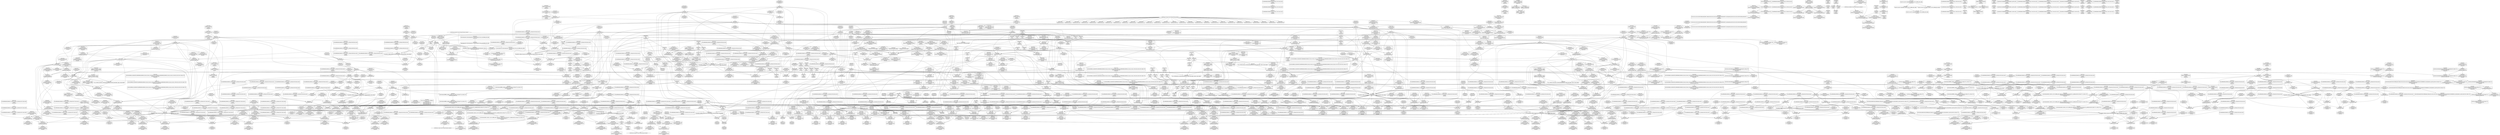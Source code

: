 digraph {
	CE0x3f06b60 [shape=record,shape=Mrecord,label="{CE0x3f06b60|rcu_read_lock:_tmp22|include/linux/rcupdate.h,884|*SummSink*}"]
	CE0x3ed10b0 [shape=record,shape=Mrecord,label="{CE0x3ed10b0|rcu_read_lock:_tmp2}"]
	CE0x3ed4140 [shape=record,shape=Mrecord,label="{CE0x3ed4140|task_sid:_call3|security/selinux/hooks.c,208}"]
	CE0x3f22590 [shape=record,shape=Mrecord,label="{CE0x3f22590|rcu_read_lock:_tobool1|include/linux/rcupdate.h,882}"]
	CE0x3f92fc0 [shape=record,shape=Mrecord,label="{CE0x3f92fc0|_call_void_mcount()_#3|*SummSink*}"]
	CE0x3ecd4f0 [shape=record,shape=Mrecord,label="{CE0x3ecd4f0|GLOBAL:_rcu_read_unlock|*Constant*|*SummSink*}"]
	CE0x3e7dd40 [shape=record,shape=Mrecord,label="{CE0x3e7dd40|selinux_capget:_tmp5|security/selinux/hooks.c,1971|*SummSource*}"]
	CE0x3ed1120 [shape=record,shape=Mrecord,label="{CE0x3ed1120|rcu_read_lock:_tmp2|*SummSource*}"]
	CE0x3f07320 [shape=record,shape=Mrecord,label="{CE0x3f07320|rcu_read_lock:_tmp22|include/linux/rcupdate.h,884|*SummSource*}"]
	CE0x3e85db0 [shape=record,shape=Mrecord,label="{CE0x3e85db0|_ret_i32_%retval.0,_!dbg_!27725|security/selinux/hooks.c,1975|*SummSource*}"]
	CE0x3f21ee0 [shape=record,shape=Mrecord,label="{CE0x3f21ee0|rcu_lock_acquire:_tmp5|include/linux/rcupdate.h,418|*SummSink*}"]
	CE0x3f4eba0 [shape=record,shape=Mrecord,label="{CE0x3f4eba0|__rcu_read_lock:_tmp3|*SummSink*}"]
	CE0x3e67eb0 [shape=record,shape=Mrecord,label="{CE0x3e67eb0|avc_has_perm:_ssid|Function::avc_has_perm&Arg::ssid::|*SummSink*}"]
	CE0x3f936a0 [shape=record,shape=Mrecord,label="{CE0x3f936a0|__rcu_read_unlock:_tmp6|include/linux/rcupdate.h,245|*SummSink*}"]
	CE0x3ee1b40 [shape=record,shape=Mrecord,label="{CE0x3ee1b40|rcu_read_unlock:_tmp20|include/linux/rcupdate.h,933}"]
	CE0x3e8d320 [shape=record,shape=Mrecord,label="{CE0x3e8d320|rcu_read_lock:_tmp10|include/linux/rcupdate.h,882|*SummSource*}"]
	CE0x3e72eb0 [shape=record,shape=Mrecord,label="{CE0x3e72eb0|current_has_perm:_call2|security/selinux/hooks.c,1544|*SummSink*}"]
	CE0x3f0f3b0 [shape=record,shape=Mrecord,label="{CE0x3f0f3b0|__rcu_read_unlock:_tmp4|include/linux/rcupdate.h,244|*SummSource*}"]
	CE0x3e8feb0 [shape=record,shape=Mrecord,label="{CE0x3e8feb0|i64*_getelementptr_inbounds_(_13_x_i64_,_13_x_i64_*___llvm_gcov_ctr126,_i64_0,_i64_12)|*Constant*|*SummSink*}"]
	CE0x35e3060 [shape=record,shape=Mrecord,label="{CE0x35e3060|GLOBAL:___llvm_gcov_ctr139|Global_var:__llvm_gcov_ctr139|*SummSink*}"]
	CE0x3f51a30 [shape=record,shape=Mrecord,label="{CE0x3f51a30|__preempt_count_add:_tmp3|*SummSource*}"]
	CE0x3eadf00 [shape=record,shape=Mrecord,label="{CE0x3eadf00|current_sid:_tmp|*SummSource*}"]
	CE0x3ede6e0 [shape=record,shape=Mrecord,label="{CE0x3ede6e0|_call_void_lockdep_rcu_suspicious(i8*_getelementptr_inbounds_(_25_x_i8_,_25_x_i8_*_.str45,_i32_0,_i32_0),_i32_934,_i8*_getelementptr_inbounds_(_44_x_i8_,_44_x_i8_*_.str47,_i32_0,_i32_0))_#10,_!dbg_!27726|include/linux/rcupdate.h,933|*SummSink*}"]
	CE0x3f22bd0 [shape=record,shape=Mrecord,label="{CE0x3f22bd0|i64*_getelementptr_inbounds_(_4_x_i64_,_4_x_i64_*___llvm_gcov_ctr128,_i64_0,_i64_2)|*Constant*}"]
	CE0x3ed1190 [shape=record,shape=Mrecord,label="{CE0x3ed1190|rcu_read_lock:_tmp2|*SummSink*}"]
	CE0x3e8e3c0 [shape=record,shape=Mrecord,label="{CE0x3e8e3c0|i8*_getelementptr_inbounds_(_45_x_i8_,_45_x_i8_*_.str12,_i32_0,_i32_0)|*Constant*|*SummSource*}"]
	CE0x3f658a0 [shape=record,shape=Mrecord,label="{CE0x3f658a0|i64*_getelementptr_inbounds_(_4_x_i64_,_4_x_i64_*___llvm_gcov_ctr133,_i64_0,_i64_3)|*Constant*|*SummSource*}"]
	CE0x3ea9da0 [shape=record,shape=Mrecord,label="{CE0x3ea9da0|current_sid:_tmp24|security/selinux/hooks.c,220|*SummSource*}"]
	CE0x3e7b9a0 [shape=record,shape=Mrecord,label="{CE0x3e7b9a0|current_has_perm:_call|security/selinux/hooks.c,1542}"]
	CE0x3e95070 [shape=record,shape=Mrecord,label="{CE0x3e95070|current_sid:_tmp20|security/selinux/hooks.c,218|*SummSource*}"]
	CE0x3f627d0 [shape=record,shape=Mrecord,label="{CE0x3f627d0|i64*_getelementptr_inbounds_(_4_x_i64_,_4_x_i64_*___llvm_gcov_ctr135,_i64_0,_i64_0)|*Constant*}"]
	CE0x3eaf520 [shape=record,shape=Mrecord,label="{CE0x3eaf520|task_sid:_tmp26|security/selinux/hooks.c,208}"]
	CE0x3eec520 [shape=record,shape=Mrecord,label="{CE0x3eec520|GLOBAL:_lock_acquire|*Constant*|*SummSink*}"]
	CE0x3ed74e0 [shape=record,shape=Mrecord,label="{CE0x3ed74e0|_call_void_mcount()_#3}"]
	CE0x3f1c5f0 [shape=record,shape=Mrecord,label="{CE0x3f1c5f0|i8_1|*Constant*}"]
	CE0x3f93910 [shape=record,shape=Mrecord,label="{CE0x3f93910|__rcu_read_unlock:_tmp7|include/linux/rcupdate.h,245|*SummSink*}"]
	CE0x3e93b40 [shape=record,shape=Mrecord,label="{CE0x3e93b40|task_sid:_tmp24|security/selinux/hooks.c,208|*SummSink*}"]
	CE0x3e9c0c0 [shape=record,shape=Mrecord,label="{CE0x3e9c0c0|selinux_capget:_tmp6|security/selinux/hooks.c,1972|*SummSource*}"]
	CE0x3e68980 [shape=record,shape=Mrecord,label="{CE0x3e68980|avc_has_perm:_tclass|Function::avc_has_perm&Arg::tclass::|*SummSink*}"]
	CE0x3ebf1d0 [shape=record,shape=Mrecord,label="{CE0x3ebf1d0|task_sid:_tmp9|security/selinux/hooks.c,208|*SummSource*}"]
	CE0x3ee6030 [shape=record,shape=Mrecord,label="{CE0x3ee6030|__rcu_read_lock:_bb|*SummSink*}"]
	CE0x3f0de00 [shape=record,shape=Mrecord,label="{CE0x3f0de00|rcu_read_unlock:_tmp11|include/linux/rcupdate.h,933|*SummSink*}"]
	CE0x3eeda10 [shape=record,shape=Mrecord,label="{CE0x3eeda10|i64*_getelementptr_inbounds_(_4_x_i64_,_4_x_i64_*___llvm_gcov_ctr130,_i64_0,_i64_3)|*Constant*|*SummSink*}"]
	CE0x3ec47e0 [shape=record,shape=Mrecord,label="{CE0x3ec47e0|i64_7|*Constant*}"]
	CE0x3e622b0 [shape=record,shape=Mrecord,label="{CE0x3e622b0|VOIDTB_TE:_CE_44,48_}"]
	CE0x3ec2a40 [shape=record,shape=Mrecord,label="{CE0x3ec2a40|task_sid:_tmp2|*SummSink*}"]
	CE0x3e75820 [shape=record,shape=Mrecord,label="{CE0x3e75820|current_sid:_tmp8|security/selinux/hooks.c,218|*SummSource*}"]
	CE0x3edbc70 [shape=record,shape=Mrecord,label="{CE0x3edbc70|cred_sid:_tmp3|*SummSource*}"]
	CE0x3ee1390 [shape=record,shape=Mrecord,label="{CE0x3ee1390|0:_i8,_:_GCMR_rcu_read_lock.__warned_internal_global_i8_0,_section_.data.unlikely_,_align_1:_elem_0:default:}"]
	CE0x3eff960 [shape=record,shape=Mrecord,label="{CE0x3eff960|i64*_getelementptr_inbounds_(_4_x_i64_,_4_x_i64_*___llvm_gcov_ctr135,_i64_0,_i64_3)|*Constant*|*SummSink*}"]
	CE0x3f19460 [shape=record,shape=Mrecord,label="{CE0x3f19460|rcu_read_lock:_land.lhs.true2}"]
	CE0x3f0d110 [shape=record,shape=Mrecord,label="{CE0x3f0d110|i64*_getelementptr_inbounds_(_11_x_i64_,_11_x_i64_*___llvm_gcov_ctr132,_i64_0,_i64_8)|*Constant*|*SummSource*}"]
	CE0x3f94440 [shape=record,shape=Mrecord,label="{CE0x3f94440|i64*_getelementptr_inbounds_(_4_x_i64_,_4_x_i64_*___llvm_gcov_ctr129,_i64_0,_i64_2)|*Constant*|*SummSource*}"]
	CE0x3e8b950 [shape=record,shape=Mrecord,label="{CE0x3e8b950|rcu_read_unlock:_tmp14|include/linux/rcupdate.h,933|*SummSink*}"]
	CE0x3ee0630 [shape=record,shape=Mrecord,label="{CE0x3ee0630|task_sid:_tobool1|security/selinux/hooks.c,208|*SummSource*}"]
	CE0x3ed73d0 [shape=record,shape=Mrecord,label="{CE0x3ed73d0|GLOBAL:_rcu_read_lock.__warned|Global_var:rcu_read_lock.__warned|*SummSource*}"]
	CE0x3e93480 [shape=record,shape=Mrecord,label="{CE0x3e93480|__rcu_read_unlock:_tmp5|include/linux/rcupdate.h,244|*SummSink*}"]
	CE0x3f032f0 [shape=record,shape=Mrecord,label="{CE0x3f032f0|rcu_read_lock:_tmp10|include/linux/rcupdate.h,882}"]
	CE0x3e5c230 [shape=record,shape=Mrecord,label="{CE0x3e5c230|_call_void_mcount()_#3|*SummSource*}"]
	CE0x3f13810 [shape=record,shape=Mrecord,label="{CE0x3f13810|i64*_getelementptr_inbounds_(_11_x_i64_,_11_x_i64_*___llvm_gcov_ctr132,_i64_0,_i64_0)|*Constant*|*SummSink*}"]
	CE0x3ec3ef0 [shape=record,shape=Mrecord,label="{CE0x3ec3ef0|task_sid:_tmp15|security/selinux/hooks.c,208|*SummSink*}"]
	CE0x3e61770 [shape=record,shape=Mrecord,label="{CE0x3e61770|selinux_capget:_entry|*SummSink*}"]
	CE0x3e70ca0 [shape=record,shape=Mrecord,label="{CE0x3e70ca0|current_has_perm:_tsk|Function::current_has_perm&Arg::tsk::|*SummSink*}"]
	CE0x3f25d30 [shape=record,shape=Mrecord,label="{CE0x3f25d30|GLOBAL:_rcu_read_unlock.__warned|Global_var:rcu_read_unlock.__warned|*SummSink*}"]
	CE0x3f4ef50 [shape=record,shape=Mrecord,label="{CE0x3f4ef50|i64*_getelementptr_inbounds_(_4_x_i64_,_4_x_i64_*___llvm_gcov_ctr128,_i64_0,_i64_0)|*Constant*|*SummSource*}"]
	CE0x3ed9f60 [shape=record,shape=Mrecord,label="{CE0x3ed9f60|task_sid:_land.lhs.true2}"]
	CE0x3ec8550 [shape=record,shape=Mrecord,label="{CE0x3ec8550|task_sid:_tmp20|security/selinux/hooks.c,208|*SummSource*}"]
	CE0x3f4f5b0 [shape=record,shape=Mrecord,label="{CE0x3f4f5b0|GLOBAL:___preempt_count|Global_var:__preempt_count}"]
	CE0x3eb0ac0 [shape=record,shape=Mrecord,label="{CE0x3eb0ac0|task_sid:_tmp|*SummSource*}"]
	CE0x3f1cc20 [shape=record,shape=Mrecord,label="{CE0x3f1cc20|_call_void_lockdep_rcu_suspicious(i8*_getelementptr_inbounds_(_25_x_i8_,_25_x_i8_*_.str45,_i32_0,_i32_0),_i32_883,_i8*_getelementptr_inbounds_(_42_x_i8_,_42_x_i8_*_.str46,_i32_0,_i32_0))_#10,_!dbg_!27728|include/linux/rcupdate.h,882|*SummSink*}"]
	CE0x3e88840 [shape=record,shape=Mrecord,label="{CE0x3e88840|current_has_perm:_tmp2}"]
	CE0x3f1c080 [shape=record,shape=Mrecord,label="{CE0x3f1c080|i64*_getelementptr_inbounds_(_11_x_i64_,_11_x_i64_*___llvm_gcov_ctr127,_i64_0,_i64_8)|*Constant*}"]
	CE0x3f079d0 [shape=record,shape=Mrecord,label="{CE0x3f079d0|i64*_getelementptr_inbounds_(_11_x_i64_,_11_x_i64_*___llvm_gcov_ctr127,_i64_0,_i64_9)|*Constant*|*SummSource*}"]
	CE0x3efeff0 [shape=record,shape=Mrecord,label="{CE0x3efeff0|rcu_read_lock:_tmp}"]
	CE0x3ece0d0 [shape=record,shape=Mrecord,label="{CE0x3ece0d0|get_current:_bb|*SummSink*}"]
	CE0x3e5c390 [shape=record,shape=Mrecord,label="{CE0x3e5c390|selinux_capget:_return|*SummSource*}"]
	CE0x3ed1f00 [shape=record,shape=Mrecord,label="{CE0x3ed1f00|cred_sid:_tmp1}"]
	CE0x3f51b20 [shape=record,shape=Mrecord,label="{CE0x3f51b20|__preempt_count_add:_tmp3|*SummSink*}"]
	CE0x3f67550 [shape=record,shape=Mrecord,label="{CE0x3f67550|rcu_lock_acquire:___here}"]
	CE0x3eff520 [shape=record,shape=Mrecord,label="{CE0x3eff520|_call_void_rcu_lock_acquire(%struct.lockdep_map*_rcu_lock_map)_#10,_!dbg_!27711|include/linux/rcupdate.h,881|*SummSink*}"]
	CE0x3eccc30 [shape=record,shape=Mrecord,label="{CE0x3eccc30|_ret_i32_%tmp6,_!dbg_!27716|security/selinux/hooks.c,197|*SummSource*}"]
	CE0x3eedcc0 [shape=record,shape=Mrecord,label="{CE0x3eedcc0|rcu_lock_acquire:_tmp6|*SummSink*}"]
	CE0x3f13bb0 [shape=record,shape=Mrecord,label="{CE0x3f13bb0|rcu_read_unlock:_tmp}"]
	CE0x3ee6110 [shape=record,shape=Mrecord,label="{CE0x3ee6110|__rcu_read_lock:_tmp}"]
	CE0x3ee1e30 [shape=record,shape=Mrecord,label="{CE0x3ee1e30|rcu_read_unlock:_tmp20|include/linux/rcupdate.h,933|*SummSink*}"]
	CE0x3e7c550 [shape=record,shape=Mrecord,label="{CE0x3e7c550|%struct.common_audit_data*_null|*Constant*|*SummSink*}"]
	CE0x3e76410 [shape=record,shape=Mrecord,label="{CE0x3e76410|get_current:_tmp|*SummSink*}"]
	CE0x3f0edd0 [shape=record,shape=Mrecord,label="{CE0x3f0edd0|_call_void_mcount()_#3|*SummSource*}"]
	CE0x3e91bb0 [shape=record,shape=Mrecord,label="{CE0x3e91bb0|rcu_lock_release:_tmp7|*SummSource*}"]
	CE0x3e87d70 [shape=record,shape=Mrecord,label="{CE0x3e87d70|current_sid:_tmp6|security/selinux/hooks.c,218|*SummSource*}"]
	CE0x3f05500 [shape=record,shape=Mrecord,label="{CE0x3f05500|i8*_getelementptr_inbounds_(_42_x_i8_,_42_x_i8_*_.str46,_i32_0,_i32_0)|*Constant*|*SummSource*}"]
	CE0x3e7b1a0 [shape=record,shape=Mrecord,label="{CE0x3e7b1a0|current_sid:_tmp5|security/selinux/hooks.c,218|*SummSink*}"]
	CE0x3f504c0 [shape=record,shape=Mrecord,label="{CE0x3f504c0|_ret_void,_!dbg_!27720|./arch/x86/include/asm/preempt.h,78|*SummSink*}"]
	CE0x3f1e740 [shape=record,shape=Mrecord,label="{CE0x3f1e740|rcu_read_lock:_tmp17|include/linux/rcupdate.h,882}"]
	CE0x3ec2de0 [shape=record,shape=Mrecord,label="{CE0x3ec2de0|rcu_read_lock:_if.then|*SummSink*}"]
	CE0x3e75ca0 [shape=record,shape=Mrecord,label="{CE0x3e75ca0|current_sid:_tobool1|security/selinux/hooks.c,218|*SummSource*}"]
	CE0x3ee4310 [shape=record,shape=Mrecord,label="{CE0x3ee4310|rcu_lock_release:_map|Function::rcu_lock_release&Arg::map::|*SummSource*}"]
	CE0x3ec7c70 [shape=record,shape=Mrecord,label="{CE0x3ec7c70|i64*_getelementptr_inbounds_(_13_x_i64_,_13_x_i64_*___llvm_gcov_ctr126,_i64_0,_i64_9)|*Constant*|*SummSource*}"]
	CE0x3ee7810 [shape=record,shape=Mrecord,label="{CE0x3ee7810|GLOBAL:___preempt_count|Global_var:__preempt_count|*SummSink*}"]
	CE0x3f021e0 [shape=record,shape=Mrecord,label="{CE0x3f021e0|_call_void_asm_sideeffect_,_memory_,_dirflag_,_fpsr_,_flags_()_#3,_!dbg_!27711,_!srcloc_!27714|include/linux/rcupdate.h,244|*SummSource*}"]
	CE0x3ec6900 [shape=record,shape=Mrecord,label="{CE0x3ec6900|task_sid:_if.then|*SummSource*}"]
	CE0x3ee8170 [shape=record,shape=Mrecord,label="{CE0x3ee8170|GLOBAL:___preempt_count_sub|*Constant*}"]
	CE0x3eade90 [shape=record,shape=Mrecord,label="{CE0x3eade90|COLLAPSED:_GCMRE___llvm_gcov_ctr125_internal_global_11_x_i64_zeroinitializer:_elem_0:default:}"]
	CE0x3ecda60 [shape=record,shape=Mrecord,label="{CE0x3ecda60|_ret_void,_!dbg_!27735|include/linux/rcupdate.h,938|*SummSink*}"]
	CE0x3f143a0 [shape=record,shape=Mrecord,label="{CE0x3f143a0|i64*_getelementptr_inbounds_(_11_x_i64_,_11_x_i64_*___llvm_gcov_ctr132,_i64_0,_i64_8)|*Constant*}"]
	CE0x3e8ca30 [shape=record,shape=Mrecord,label="{CE0x3e8ca30|rcu_read_lock:_tmp14|include/linux/rcupdate.h,882|*SummSource*}"]
	CE0x3ed1700 [shape=record,shape=Mrecord,label="{CE0x3ed1700|i64*_getelementptr_inbounds_(_2_x_i64_,_2_x_i64_*___llvm_gcov_ctr131,_i64_0,_i64_1)|*Constant*|*SummSource*}"]
	CE0x3f0fc20 [shape=record,shape=Mrecord,label="{CE0x3f0fc20|_call_void_asm_sideeffect_,_memory_,_dirflag_,_fpsr_,_flags_()_#3,_!dbg_!27714,_!srcloc_!27715|include/linux/rcupdate.h,239|*SummSource*}"]
	CE0x3e78170 [shape=record,shape=Mrecord,label="{CE0x3e78170|current_sid:_if.end}"]
	CE0x3f660e0 [shape=record,shape=Mrecord,label="{CE0x3f660e0|rcu_lock_acquire:_tmp2}"]
	CE0x3ea7c80 [shape=record,shape=Mrecord,label="{CE0x3ea7c80|current_sid:_tmp23|security/selinux/hooks.c,218}"]
	CE0x3f21ca0 [shape=record,shape=Mrecord,label="{CE0x3f21ca0|rcu_lock_acquire:_tmp4|include/linux/rcupdate.h,418|*SummSink*}"]
	CE0x3f22ea0 [shape=record,shape=Mrecord,label="{CE0x3f22ea0|cred_sid:_security|security/selinux/hooks.c,196|*SummSink*}"]
	CE0x3e773a0 [shape=record,shape=Mrecord,label="{CE0x3e773a0|_call_void_lockdep_rcu_suspicious(i8*_getelementptr_inbounds_(_25_x_i8_,_25_x_i8_*_.str3,_i32_0,_i32_0),_i32_208,_i8*_getelementptr_inbounds_(_41_x_i8_,_41_x_i8_*_.str44,_i32_0,_i32_0))_#10,_!dbg_!27732|security/selinux/hooks.c,208}"]
	CE0x3e5abc0 [shape=record,shape=Mrecord,label="{CE0x3e5abc0|GLOBAL:_current_sid.__warned|Global_var:current_sid.__warned|*SummSource*}"]
	CE0x3ee3f00 [shape=record,shape=Mrecord,label="{CE0x3ee3f00|rcu_lock_release:_entry|*SummSink*}"]
	CE0x3e7e550 [shape=record,shape=Mrecord,label="{CE0x3e7e550|selinux_capget:_effective|Function::selinux_capget&Arg::effective::|*SummSource*}"]
	CE0x3f14880 [shape=record,shape=Mrecord,label="{CE0x3f14880|_ret_void,_!dbg_!27720|./arch/x86/include/asm/preempt.h,78}"]
	CE0x3ee4750 [shape=record,shape=Mrecord,label="{CE0x3ee4750|_ret_void,_!dbg_!27717|include/linux/rcupdate.h,424}"]
	CE0x3eb2070 [shape=record,shape=Mrecord,label="{CE0x3eb2070|task_sid:_land.lhs.true|*SummSource*}"]
	CE0x3f11ba0 [shape=record,shape=Mrecord,label="{CE0x3f11ba0|rcu_lock_acquire:_tmp2|*SummSink*}"]
	CE0x3f672b0 [shape=record,shape=Mrecord,label="{CE0x3f672b0|rcu_lock_release:_tmp2|*SummSource*}"]
	CE0x3f034f0 [shape=record,shape=Mrecord,label="{CE0x3f034f0|rcu_read_lock:_do.body}"]
	CE0x3ed88f0 [shape=record,shape=Mrecord,label="{CE0x3ed88f0|get_current:_tmp1|*SummSource*}"]
	CE0x3ec98f0 [shape=record,shape=Mrecord,label="{CE0x3ec98f0|task_sid:_tmp23|security/selinux/hooks.c,208|*SummSource*}"]
	CE0x3f0fe80 [shape=record,shape=Mrecord,label="{CE0x3f0fe80|i64*_getelementptr_inbounds_(_11_x_i64_,_11_x_i64_*___llvm_gcov_ctr132,_i64_0,_i64_1)|*Constant*|*SummSource*}"]
	CE0x3ece360 [shape=record,shape=Mrecord,label="{CE0x3ece360|i64*_getelementptr_inbounds_(_2_x_i64_,_2_x_i64_*___llvm_gcov_ctr98,_i64_0,_i64_0)|*Constant*|*SummSink*}"]
	CE0x3e65ae0 [shape=record,shape=Mrecord,label="{CE0x3e65ae0|i64_2|*Constant*}"]
	CE0x3f11480 [shape=record,shape=Mrecord,label="{CE0x3f11480|rcu_lock_acquire:_tmp1}"]
	CE0x3f55f90 [shape=record,shape=Mrecord,label="{CE0x3f55f90|rcu_lock_release:_tmp|*SummSink*}"]
	CE0x3f1dd50 [shape=record,shape=Mrecord,label="{CE0x3f1dd50|i32_883|*Constant*|*SummSink*}"]
	CE0x3f08a10 [shape=record,shape=Mrecord,label="{CE0x3f08a10|cred_sid:_tmp5|security/selinux/hooks.c,196|*SummSink*}"]
	CE0x3e6f8a0 [shape=record,shape=Mrecord,label="{CE0x3e6f8a0|avc_has_perm:_entry|*SummSource*}"]
	CE0x3e7ba40 [shape=record,shape=Mrecord,label="{CE0x3e7ba40|current_has_perm:_call|security/selinux/hooks.c,1542|*SummSource*}"]
	CE0x3f70130 [shape=record,shape=Mrecord,label="{CE0x3f70130|rcu_lock_release:_tmp5|include/linux/rcupdate.h,423|*SummSink*}"]
	CE0x3e93c20 [shape=record,shape=Mrecord,label="{CE0x3e93c20|current_sid:_tmp17|security/selinux/hooks.c,218|*SummSink*}"]
	CE0x3e69740 [shape=record,shape=Mrecord,label="{CE0x3e69740|GLOBAL:_current_sid|*Constant*}"]
	CE0x3e80680 [shape=record,shape=Mrecord,label="{CE0x3e80680|current_has_perm:_tmp3|*SummSource*}"]
	CE0x3e80290 [shape=record,shape=Mrecord,label="{CE0x3e80290|current_sid:_tmp11|security/selinux/hooks.c,218}"]
	CE0x3f03590 [shape=record,shape=Mrecord,label="{CE0x3f03590|rcu_read_lock:_do.body|*SummSource*}"]
	CE0x3e65b50 [shape=record,shape=Mrecord,label="{CE0x3e65b50|i64_2|*Constant*|*SummSource*}"]
	CE0x3ed3bc0 [shape=record,shape=Mrecord,label="{CE0x3ed3bc0|task_sid:_tmp13|security/selinux/hooks.c,208}"]
	CE0x3ece6d0 [shape=record,shape=Mrecord,label="{CE0x3ece6d0|get_current:_tmp|*SummSource*}"]
	CE0x3e87050 [shape=record,shape=Mrecord,label="{CE0x3e87050|i64*_getelementptr_inbounds_(_11_x_i64_,_11_x_i64_*___llvm_gcov_ctr125,_i64_0,_i64_8)|*Constant*|*SummSink*}"]
	CE0x3f06af0 [shape=record,shape=Mrecord,label="{CE0x3f06af0|rcu_read_lock:_tmp21|include/linux/rcupdate.h,884|*SummSink*}"]
	CE0x3fa6cc0 [shape=record,shape=Mrecord,label="{CE0x3fa6cc0|__preempt_count_add:_tmp}"]
	CE0x3e6de00 [shape=record,shape=Mrecord,label="{CE0x3e6de00|i64*_getelementptr_inbounds_(_6_x_i64_,_6_x_i64_*___llvm_gcov_ctr139,_i64_0,_i64_0)|*Constant*|*SummSink*}"]
	CE0x3eb0fc0 [shape=record,shape=Mrecord,label="{CE0x3eb0fc0|i64*_getelementptr_inbounds_(_13_x_i64_,_13_x_i64_*___llvm_gcov_ctr126,_i64_0,_i64_1)|*Constant*}"]
	CE0x3f54800 [shape=record,shape=Mrecord,label="{CE0x3f54800|__preempt_count_sub:_tmp7|./arch/x86/include/asm/preempt.h,78}"]
	CE0x3ec0c20 [shape=record,shape=Mrecord,label="{CE0x3ec0c20|task_sid:_tmp11|security/selinux/hooks.c,208|*SummSource*}"]
	CE0x3f53ca0 [shape=record,shape=Mrecord,label="{CE0x3f53ca0|i64*_getelementptr_inbounds_(_4_x_i64_,_4_x_i64_*___llvm_gcov_ctr129,_i64_0,_i64_0)|*Constant*|*SummSource*}"]
	CE0x3e92880 [shape=record,shape=Mrecord,label="{CE0x3e92880|i64*_getelementptr_inbounds_(_4_x_i64_,_4_x_i64_*___llvm_gcov_ctr134,_i64_0,_i64_0)|*Constant*}"]
	CE0x3eee7f0 [shape=record,shape=Mrecord,label="{CE0x3eee7f0|__rcu_read_lock:_tmp2|*SummSource*}"]
	CE0x3eedfc0 [shape=record,shape=Mrecord,label="{CE0x3eedfc0|rcu_lock_release:_tmp1|*SummSource*}"]
	CE0x3f93520 [shape=record,shape=Mrecord,label="{CE0x3f93520|__rcu_read_unlock:_tmp6|include/linux/rcupdate.h,245|*SummSource*}"]
	CE0x3e7ac40 [shape=record,shape=Mrecord,label="{CE0x3e7ac40|GLOBAL:___llvm_gcov_ctr125|Global_var:__llvm_gcov_ctr125|*SummSource*}"]
	CE0x3e86680 [shape=record,shape=Mrecord,label="{CE0x3e86680|GLOBAL:_cap_capget|*Constant*|*SummSource*}"]
	CE0x3e8e6d0 [shape=record,shape=Mrecord,label="{CE0x3e8e6d0|i64*_getelementptr_inbounds_(_11_x_i64_,_11_x_i64_*___llvm_gcov_ctr125,_i64_0,_i64_9)|*Constant*|*SummSink*}"]
	CE0x3f252f0 [shape=record,shape=Mrecord,label="{CE0x3f252f0|rcu_read_unlock:_if.then|*SummSink*}"]
	CE0x3eb3e50 [shape=record,shape=Mrecord,label="{CE0x3eb3e50|current_sid:_tmp15|security/selinux/hooks.c,218|*SummSink*}"]
	CE0x3e74950 [shape=record,shape=Mrecord,label="{CE0x3e74950|selinux_capget:_inheritable|Function::selinux_capget&Arg::inheritable::}"]
	CE0x3f24380 [shape=record,shape=Mrecord,label="{CE0x3f24380|rcu_read_unlock:_if.end}"]
	CE0x3f114f0 [shape=record,shape=Mrecord,label="{CE0x3f114f0|rcu_lock_acquire:_tmp1|*SummSource*}"]
	CE0x3ed3620 [shape=record,shape=Mrecord,label="{CE0x3ed3620|GLOBAL:___llvm_gcov_ctr126|Global_var:__llvm_gcov_ctr126|*SummSource*}"]
	CE0x3f17390 [shape=record,shape=Mrecord,label="{CE0x3f17390|i32_0|*Constant*}"]
	CE0x3edba40 [shape=record,shape=Mrecord,label="{CE0x3edba40|i32_22|*Constant*}"]
	CE0x3e658c0 [shape=record,shape=Mrecord,label="{CE0x3e658c0|GLOBAL:_task_sid|*Constant*|*SummSink*}"]
	CE0x3ed99c0 [shape=record,shape=Mrecord,label="{CE0x3ed99c0|GLOBAL:___llvm_gcov_ctr132|Global_var:__llvm_gcov_ctr132}"]
	CE0x3ed8fc0 [shape=record,shape=Mrecord,label="{CE0x3ed8fc0|task_sid:_do.end|*SummSink*}"]
	CE0x3f68ea0 [shape=record,shape=Mrecord,label="{CE0x3f68ea0|i8*_undef|*Constant*|*SummSink*}"]
	CE0x3e7b830 [shape=record,shape=Mrecord,label="{CE0x3e7b830|current_has_perm:_perms|Function::current_has_perm&Arg::perms::|*SummSink*}"]
	CE0x3ec4ba0 [shape=record,shape=Mrecord,label="{CE0x3ec4ba0|i64_6|*Constant*}"]
	CE0x3f129e0 [shape=record,shape=Mrecord,label="{CE0x3f129e0|rcu_read_unlock:_land.lhs.true|*SummSink*}"]
	CE0x3f232c0 [shape=record,shape=Mrecord,label="{CE0x3f232c0|GLOBAL:___llvm_gcov_ctr127|Global_var:__llvm_gcov_ctr127|*SummSink*}"]
	CE0x3f16a90 [shape=record,shape=Mrecord,label="{CE0x3f16a90|rcu_lock_acquire:_tmp5|include/linux/rcupdate.h,418}"]
	CE0x3e706b0 [shape=record,shape=Mrecord,label="{CE0x3e706b0|VOIDTB_TE:_CE_56,64_}"]
	CE0x3f205c0 [shape=record,shape=Mrecord,label="{CE0x3f205c0|rcu_read_lock:_tmp6|include/linux/rcupdate.h,882|*SummSource*}"]
	CE0x3e68060 [shape=record,shape=Mrecord,label="{CE0x3e68060|avc_has_perm:_tsid|Function::avc_has_perm&Arg::tsid::}"]
	CE0x3ee07b0 [shape=record,shape=Mrecord,label="{CE0x3ee07b0|task_sid:_tobool1|security/selinux/hooks.c,208|*SummSink*}"]
	CE0x3f66ac0 [shape=record,shape=Mrecord,label="{CE0x3f66ac0|i64*_getelementptr_inbounds_(_4_x_i64_,_4_x_i64_*___llvm_gcov_ctr134,_i64_0,_i64_1)|*Constant*}"]
	CE0x3f526c0 [shape=record,shape=Mrecord,label="{CE0x3f526c0|__preempt_count_sub:_do.body}"]
	CE0x3eda0b0 [shape=record,shape=Mrecord,label="{CE0x3eda0b0|rcu_read_lock:_tmp3}"]
	CE0x3f535c0 [shape=record,shape=Mrecord,label="{CE0x3f535c0|__preempt_count_add:_bb|*SummSource*}"]
	CE0x3ec1a20 [shape=record,shape=Mrecord,label="{CE0x3ec1a20|_call_void_mcount()_#3|*SummSource*}"]
	CE0x3f24000 [shape=record,shape=Mrecord,label="{CE0x3f24000|GLOBAL:___preempt_count_add|*Constant*|*SummSource*}"]
	CE0x3e81ec0 [shape=record,shape=Mrecord,label="{CE0x3e81ec0|selinux_capget:_retval.0|*SummSource*}"]
	CE0x3f146e0 [shape=record,shape=Mrecord,label="{CE0x3f146e0|__preempt_count_sub:_entry|*SummSink*}"]
	CE0x3eaca80 [shape=record,shape=Mrecord,label="{CE0x3eaca80|i64*_getelementptr_inbounds_(_11_x_i64_,_11_x_i64_*___llvm_gcov_ctr125,_i64_0,_i64_8)|*Constant*}"]
	CE0x3eda970 [shape=record,shape=Mrecord,label="{CE0x3eda970|i64*_getelementptr_inbounds_(_4_x_i64_,_4_x_i64_*___llvm_gcov_ctr128,_i64_0,_i64_2)|*Constant*|*SummSink*}"]
	CE0x3e61350 [shape=record,shape=Mrecord,label="{CE0x3e61350|VOIDTB_TE:_CE_52,56_}"]
	CE0x3e7e4b0 [shape=record,shape=Mrecord,label="{CE0x3e7e4b0|selinux_capget:_effective|Function::selinux_capget&Arg::effective::}"]
	CE0x3e76060 [shape=record,shape=Mrecord,label="{CE0x3e76060|i64_5|*Constant*}"]
	CE0x3e7b8a0 [shape=record,shape=Mrecord,label="{CE0x3e7b8a0|_ret_i32_%call2,_!dbg_!27718|security/selinux/hooks.c,1544|*SummSource*}"]
	CE0x3f1fce0 [shape=record,shape=Mrecord,label="{CE0x3f1fce0|cred_sid:_tmp4|*LoadInst*|security/selinux/hooks.c,196}"]
	CE0x3e6d920 [shape=record,shape=Mrecord,label="{CE0x3e6d920|current_has_perm:_call1|security/selinux/hooks.c,1543}"]
	CE0x3efecb0 [shape=record,shape=Mrecord,label="{CE0x3efecb0|i64*_getelementptr_inbounds_(_11_x_i64_,_11_x_i64_*___llvm_gcov_ctr127,_i64_0,_i64_0)|*Constant*|*SummSource*}"]
	CE0x3f01710 [shape=record,shape=Mrecord,label="{CE0x3f01710|rcu_read_unlock:_tmp7|include/linux/rcupdate.h,933}"]
	CE0x3eda000 [shape=record,shape=Mrecord,label="{CE0x3eda000|task_sid:_land.lhs.true2|*SummSource*}"]
	CE0x3e803c0 [shape=record,shape=Mrecord,label="{CE0x3e803c0|current_sid:_tmp11|security/selinux/hooks.c,218|*SummSource*}"]
	CE0x3eecac0 [shape=record,shape=Mrecord,label="{CE0x3eecac0|%struct.lockdep_map*_null|*Constant*|*SummSource*}"]
	CE0x3f05e70 [shape=record,shape=Mrecord,label="{CE0x3f05e70|rcu_read_lock:_tmp20|include/linux/rcupdate.h,882}"]
	CE0x3e61af0 [shape=record,shape=Mrecord,label="{CE0x3e61af0|selinux_capget:_target|Function::selinux_capget&Arg::target::|*SummSource*}"]
	CE0x3e77150 [shape=record,shape=Mrecord,label="{CE0x3e77150|task_sid:_tmp19|security/selinux/hooks.c,208|*SummSink*}"]
	CE0x3f55ba0 [shape=record,shape=Mrecord,label="{CE0x3f55ba0|__preempt_count_add:_tmp5|./arch/x86/include/asm/preempt.h,72|*SummSource*}"]
	CE0x3ec0b40 [shape=record,shape=Mrecord,label="{CE0x3ec0b40|get_current:_tmp3|*SummSink*}"]
	CE0x3ec87b0 [shape=record,shape=Mrecord,label="{CE0x3ec87b0|task_sid:_tmp22|security/selinux/hooks.c,208|*SummSource*}"]
	CE0x3f6fc80 [shape=record,shape=Mrecord,label="{CE0x3f6fc80|rcu_lock_release:_tmp4|include/linux/rcupdate.h,423}"]
	CE0x3f1efa0 [shape=record,shape=Mrecord,label="{CE0x3f1efa0|rcu_read_lock:_tmp18|include/linux/rcupdate.h,882|*SummSink*}"]
	CE0x3f1bce0 [shape=record,shape=Mrecord,label="{CE0x3f1bce0|rcu_read_lock:_tmp16|include/linux/rcupdate.h,882|*SummSink*}"]
	CE0x3ea6f10 [shape=record,shape=Mrecord,label="{CE0x3ea6f10|i32_22|*Constant*|*SummSink*}"]
	CE0x3f11eb0 [shape=record,shape=Mrecord,label="{CE0x3f11eb0|i64*_getelementptr_inbounds_(_4_x_i64_,_4_x_i64_*___llvm_gcov_ctr130,_i64_0,_i64_2)|*Constant*}"]
	CE0x3f0c630 [shape=record,shape=Mrecord,label="{CE0x3f0c630|rcu_read_unlock:_tmp3|*SummSource*}"]
	CE0x3e82fc0 [shape=record,shape=Mrecord,label="{CE0x3e82fc0|i64*_getelementptr_inbounds_(_6_x_i64_,_6_x_i64_*___llvm_gcov_ctr139,_i64_0,_i64_4)|*Constant*|*SummSource*}"]
	CE0x3f518d0 [shape=record,shape=Mrecord,label="{CE0x3f518d0|__preempt_count_add:_tmp3}"]
	CE0x3f00720 [shape=record,shape=Mrecord,label="{CE0x3f00720|rcu_read_lock:_if.end|*SummSource*}"]
	CE0x3eebdb0 [shape=record,shape=Mrecord,label="{CE0x3eebdb0|__preempt_count_add:_do.end|*SummSource*}"]
	CE0x3ef37e0 [shape=record,shape=Mrecord,label="{CE0x3ef37e0|i64*_getelementptr_inbounds_(_4_x_i64_,_4_x_i64_*___llvm_gcov_ctr135,_i64_0,_i64_0)|*Constant*|*SummSink*}"]
	CE0x3f01400 [shape=record,shape=Mrecord,label="{CE0x3f01400|rcu_read_lock:_tmp4|include/linux/rcupdate.h,882|*SummSource*}"]
	CE0x3f21920 [shape=record,shape=Mrecord,label="{CE0x3f21920|rcu_read_unlock:_tmp5|include/linux/rcupdate.h,933|*SummSource*}"]
	CE0x3ef3850 [shape=record,shape=Mrecord,label="{CE0x3ef3850|__preempt_count_sub:_do.end}"]
	CE0x3f56d00 [shape=record,shape=Mrecord,label="{CE0x3f56d00|void_(i32*,_i32,_i32*)*_asm_addl_$1,_%gs:$0_,_*m,ri,*m,_dirflag_,_fpsr_,_flags_}"]
	CE0x3f0b310 [shape=record,shape=Mrecord,label="{CE0x3f0b310|rcu_read_unlock:_tmp8|include/linux/rcupdate.h,933}"]
	CE0x3f52970 [shape=record,shape=Mrecord,label="{CE0x3f52970|__preempt_count_sub:_tmp3|*SummSink*}"]
	CE0x3ea75a0 [shape=record,shape=Mrecord,label="{CE0x3ea75a0|COLLAPSED:_CMRE:_elem_0::|security/selinux/hooks.c,218}"]
	CE0x3f1d4d0 [shape=record,shape=Mrecord,label="{CE0x3f1d4d0|i8*_getelementptr_inbounds_(_25_x_i8_,_25_x_i8_*_.str45,_i32_0,_i32_0)|*Constant*|*SummSource*}"]
	CE0x3ee1cc0 [shape=record,shape=Mrecord,label="{CE0x3ee1cc0|rcu_read_unlock:_tmp20|include/linux/rcupdate.h,933|*SummSource*}"]
	CE0x3f0c770 [shape=record,shape=Mrecord,label="{CE0x3f0c770|i64*_getelementptr_inbounds_(_4_x_i64_,_4_x_i64_*___llvm_gcov_ctr128,_i64_0,_i64_3)|*Constant*|*SummSource*}"]
	CE0x3f1af70 [shape=record,shape=Mrecord,label="{CE0x3f1af70|rcu_read_lock:_if.end|*SummSink*}"]
	CE0x3f22180 [shape=record,shape=Mrecord,label="{CE0x3f22180|rcu_read_lock:_tmp8|include/linux/rcupdate.h,882|*SummSource*}"]
	CE0x3ec5d10 [shape=record,shape=Mrecord,label="{CE0x3ec5d10|cred_sid:_tmp1|*SummSink*}"]
	CE0x3f17620 [shape=record,shape=Mrecord,label="{CE0x3f17620|i32_2|*Constant*|*SummSource*}"]
	CE0x3f24160 [shape=record,shape=Mrecord,label="{CE0x3f24160|__preempt_count_add:_entry}"]
	CE0x3f544b0 [shape=record,shape=Mrecord,label="{CE0x3f544b0|__preempt_count_sub:_tmp7|./arch/x86/include/asm/preempt.h,78|*SummSink*}"]
	CE0x3e85fe0 [shape=record,shape=Mrecord,label="{CE0x3e85fe0|i32_8192|*Constant*}"]
	CE0x3f66150 [shape=record,shape=Mrecord,label="{CE0x3f66150|rcu_lock_acquire:_tmp2|*SummSource*}"]
	CE0x3e96320 [shape=record,shape=Mrecord,label="{CE0x3e96320|GLOBAL:_lockdep_rcu_suspicious|*Constant*}"]
	CE0x3eb18f0 [shape=record,shape=Mrecord,label="{CE0x3eb18f0|i64_1|*Constant*}"]
	CE0x3e8f870 [shape=record,shape=Mrecord,label="{CE0x3e8f870|get_current:_tmp3}"]
	CE0x3ea5510 [shape=record,shape=Mrecord,label="{CE0x3ea5510|get_current:_entry|*SummSource*}"]
	CE0x3ec6d30 [shape=record,shape=Mrecord,label="{CE0x3ec6d30|i32_208|*Constant*}"]
	CE0x3ecdd90 [shape=record,shape=Mrecord,label="{CE0x3ecdd90|get_current:_bb}"]
	CE0x3e6ccb0 [shape=record,shape=Mrecord,label="{CE0x3e6ccb0|task_sid:_task|Function::task_sid&Arg::task::|*SummSource*}"]
	CE0x3ec3490 [shape=record,shape=Mrecord,label="{CE0x3ec3490|rcu_read_lock:_tmp1|*SummSink*}"]
	CE0x3e73a50 [shape=record,shape=Mrecord,label="{CE0x3e73a50|GLOBAL:_current_task|Global_var:current_task|*SummSource*}"]
	CE0x3e8b1f0 [shape=record,shape=Mrecord,label="{CE0x3e8b1f0|rcu_read_lock:_call3|include/linux/rcupdate.h,882}"]
	CE0x3ed7c20 [shape=record,shape=Mrecord,label="{CE0x3ed7c20|i64*_getelementptr_inbounds_(_2_x_i64_,_2_x_i64_*___llvm_gcov_ctr98,_i64_0,_i64_1)|*Constant*}"]
	CE0x3f8e3c0 [shape=record,shape=Mrecord,label="{CE0x3f8e3c0|i64*_getelementptr_inbounds_(_4_x_i64_,_4_x_i64_*___llvm_gcov_ctr134,_i64_0,_i64_0)|*Constant*|*SummSource*}"]
	CE0x3e96570 [shape=record,shape=Mrecord,label="{CE0x3e96570|GLOBAL:_lockdep_rcu_suspicious|*Constant*|*SummSource*}"]
	CE0x3e6b600 [shape=record,shape=Mrecord,label="{CE0x3e6b600|current_sid:_tmp12|security/selinux/hooks.c,218|*SummSource*}"]
	CE0x3eade20 [shape=record,shape=Mrecord,label="{CE0x3eade20|current_sid:_tmp}"]
	CE0x3f1b290 [shape=record,shape=Mrecord,label="{CE0x3f1b290|rcu_read_lock:_bb|*SummSink*}"]
	CE0x3eff730 [shape=record,shape=Mrecord,label="{CE0x3eff730|GLOBAL:_rcu_lock_acquire|*Constant*}"]
	CE0x3f67930 [shape=record,shape=Mrecord,label="{CE0x3f67930|_call_void_mcount()_#3|*SummSink*}"]
	CE0x3e72180 [shape=record,shape=Mrecord,label="{CE0x3e72180|selinux_capget:_tmp11|security/selinux/hooks.c,1975|*SummSource*}"]
	CE0x3ecfa80 [shape=record,shape=Mrecord,label="{CE0x3ecfa80|task_sid:_tmp8|security/selinux/hooks.c,208|*SummSink*}"]
	CE0x3e66de0 [shape=record,shape=Mrecord,label="{CE0x3e66de0|selinux_capget:_tmp10|security/selinux/hooks.c,1975|*SummSource*}"]
	CE0x3ecc1a0 [shape=record,shape=Mrecord,label="{CE0x3ecc1a0|GLOBAL:_cred_sid|*Constant*|*SummSource*}"]
	CE0x3f543f0 [shape=record,shape=Mrecord,label="{CE0x3f543f0|_call_void_mcount()_#3}"]
	CE0x3e5b400 [shape=record,shape=Mrecord,label="{CE0x3e5b400|VOIDTB_TE:_CE_72,80_}"]
	CE0x3edace0 [shape=record,shape=Mrecord,label="{CE0x3edace0|GLOBAL:___llvm_gcov_ctr126|Global_var:__llvm_gcov_ctr126|*SummSink*}"]
	CE0x3eb3880 [shape=record,shape=Mrecord,label="{CE0x3eb3880|__rcu_read_lock:_entry}"]
	CE0x3e6a0d0 [shape=record,shape=Mrecord,label="{CE0x3e6a0d0|_call_void_mcount()_#3|*SummSource*}"]
	CE0x3f16630 [shape=record,shape=Mrecord,label="{CE0x3f16630|rcu_read_unlock:_tobool1|include/linux/rcupdate.h,933|*SummSink*}"]
	CE0x3ef5ec0 [shape=record,shape=Mrecord,label="{CE0x3ef5ec0|__preempt_count_sub:_sub|./arch/x86/include/asm/preempt.h,77|*SummSink*}"]
	CE0x3e71e90 [shape=record,shape=Mrecord,label="{CE0x3e71e90|_call_void_mcount()_#3|*SummSource*}"]
	CE0x3f21a90 [shape=record,shape=Mrecord,label="{CE0x3f21a90|rcu_read_unlock:_tmp5|include/linux/rcupdate.h,933|*SummSink*}"]
	CE0x3f25430 [shape=record,shape=Mrecord,label="{CE0x3f25430|rcu_read_unlock:_bb}"]
	CE0x3f132e0 [shape=record,shape=Mrecord,label="{CE0x3f132e0|rcu_read_unlock:_tmp8|include/linux/rcupdate.h,933|*SummSource*}"]
	CE0x3edb760 [shape=record,shape=Mrecord,label="{CE0x3edb760|task_sid:_tmp9|security/selinux/hooks.c,208|*SummSink*}"]
	CE0x3f29e90 [shape=record,shape=Mrecord,label="{CE0x3f29e90|__rcu_read_unlock:_tmp5|include/linux/rcupdate.h,244|*SummSource*}"]
	CE0x3e73ec0 [shape=record,shape=Mrecord,label="{CE0x3e73ec0|i32_77|*Constant*}"]
	CE0x3e91910 [shape=record,shape=Mrecord,label="{CE0x3e91910|__rcu_read_unlock:_do.end|*SummSink*}"]
	CE0x3ecef20 [shape=record,shape=Mrecord,label="{CE0x3ecef20|%struct.task_struct*_(%struct.task_struct**)*_asm_movq_%gs:$_1:P_,$0_,_r,im,_dirflag_,_fpsr_,_flags_}"]
	CE0x3f135b0 [shape=record,shape=Mrecord,label="{CE0x3f135b0|_ret_void,_!dbg_!27719|./arch/x86/include/asm/preempt.h,73}"]
	CE0x3e69b60 [shape=record,shape=Mrecord,label="{CE0x3e69b60|_call_void_mcount()_#3}"]
	CE0x3edd280 [shape=record,shape=Mrecord,label="{CE0x3edd280|COLLAPSED:_GCMRE___llvm_gcov_ctr131_internal_global_2_x_i64_zeroinitializer:_elem_0:default:}"]
	CE0x3e86dc0 [shape=record,shape=Mrecord,label="{CE0x3e86dc0|current_sid:_tmp13|security/selinux/hooks.c,218|*SummSink*}"]
	CE0x3f650c0 [shape=record,shape=Mrecord,label="{CE0x3f650c0|i64_ptrtoint_(i8*_blockaddress(_rcu_lock_release,_%__here)_to_i64)|*Constant*|*SummSource*}"]
	CE0x3f029b0 [shape=record,shape=Mrecord,label="{CE0x3f029b0|rcu_read_lock:_tmp9|include/linux/rcupdate.h,882|*SummSource*}"]
	CE0x3f036a0 [shape=record,shape=Mrecord,label="{CE0x3f036a0|rcu_read_lock:_do.body|*SummSink*}"]
	CE0x3f0ea80 [shape=record,shape=Mrecord,label="{CE0x3f0ea80|_ret_void,_!dbg_!27719|./arch/x86/include/asm/preempt.h,73|*SummSink*}"]
	CE0x3eb4f90 [shape=record,shape=Mrecord,label="{CE0x3eb4f90|_call_void_lockdep_rcu_suspicious(i8*_getelementptr_inbounds_(_25_x_i8_,_25_x_i8_*_.str3,_i32_0,_i32_0),_i32_218,_i8*_getelementptr_inbounds_(_45_x_i8_,_45_x_i8_*_.str12,_i32_0,_i32_0))_#10,_!dbg_!27727|security/selinux/hooks.c,218|*SummSource*}"]
	CE0x3e6ef30 [shape=record,shape=Mrecord,label="{CE0x3e6ef30|current_has_perm:_tsk|Function::current_has_perm&Arg::tsk::}"]
	CE0x3f91f70 [shape=record,shape=Mrecord,label="{CE0x3f91f70|__preempt_count_sub:_tmp|*SummSink*}"]
	"CONST[source:2(external),value:2(dynamic)][purpose:{subject}]"
	CE0x3ed4a50 [shape=record,shape=Mrecord,label="{CE0x3ed4a50|rcu_read_lock:_call|include/linux/rcupdate.h,882}"]
	CE0x3f04a30 [shape=record,shape=Mrecord,label="{CE0x3f04a30|rcu_read_lock:_tmp4|include/linux/rcupdate.h,882|*SummSink*}"]
	CE0x3e90ea0 [shape=record,shape=Mrecord,label="{CE0x3e90ea0|i64_5|*Constant*|*SummSink*}"]
	CE0x3eb14e0 [shape=record,shape=Mrecord,label="{CE0x3eb14e0|current_sid:_if.end|*SummSink*}"]
	CE0x3f163b0 [shape=record,shape=Mrecord,label="{CE0x3f163b0|__preempt_count_add:_entry|*SummSource*}"]
	CE0x3eeb0f0 [shape=record,shape=Mrecord,label="{CE0x3eeb0f0|i64*_getelementptr_inbounds_(_4_x_i64_,_4_x_i64_*___llvm_gcov_ctr135,_i64_0,_i64_3)|*Constant*}"]
	CE0x3ec14f0 [shape=record,shape=Mrecord,label="{CE0x3ec14f0|i64*_getelementptr_inbounds_(_4_x_i64_,_4_x_i64_*___llvm_gcov_ctr128,_i64_0,_i64_0)|*Constant*}"]
	CE0x3eac550 [shape=record,shape=Mrecord,label="{CE0x3eac550|i1_true|*Constant*}"]
	CE0x3eb1710 [shape=record,shape=Mrecord,label="{CE0x3eb1710|current_sid:_do.end|*SummSource*}"]
	CE0x3f05c90 [shape=record,shape=Mrecord,label="{CE0x3f05c90|rcu_read_lock:_tmp21|include/linux/rcupdate.h,884|*SummSource*}"]
	CE0x3ea61e0 [shape=record,shape=Mrecord,label="{CE0x3ea61e0|current_sid:_cred|security/selinux/hooks.c,218|*SummSink*}"]
	CE0x3f549b0 [shape=record,shape=Mrecord,label="{CE0x3f549b0|__preempt_count_add:_tmp2|*SummSource*}"]
	CE0x3f25230 [shape=record,shape=Mrecord,label="{CE0x3f25230|rcu_read_unlock:_if.then|*SummSource*}"]
	CE0x3e68c80 [shape=record,shape=Mrecord,label="{CE0x3e68c80|avc_has_perm:_requested|Function::avc_has_perm&Arg::requested::}"]
	CE0x3e94130 [shape=record,shape=Mrecord,label="{CE0x3e94130|current_sid:_tmp18|security/selinux/hooks.c,218}"]
	CE0x3eb17e0 [shape=record,shape=Mrecord,label="{CE0x3eb17e0|COLLAPSED:_GCMRE___llvm_gcov_ctr128_internal_global_4_x_i64_zeroinitializer:_elem_0:default:}"]
	CE0x3f17960 [shape=record,shape=Mrecord,label="{CE0x3f17960|i32_2|*Constant*|*SummSink*}"]
	CE0x3e75dd0 [shape=record,shape=Mrecord,label="{CE0x3e75dd0|current_sid:_tobool1|security/selinux/hooks.c,218|*SummSink*}"]
	CE0x3e6b480 [shape=record,shape=Mrecord,label="{CE0x3e6b480|current_sid:_tmp12|security/selinux/hooks.c,218}"]
	CE0x3f1d250 [shape=record,shape=Mrecord,label="{CE0x3f1d250|i8*_getelementptr_inbounds_(_25_x_i8_,_25_x_i8_*_.str45,_i32_0,_i32_0)|*Constant*}"]
	CE0x3ec01b0 [shape=record,shape=Mrecord,label="{CE0x3ec01b0|rcu_read_lock:_tmp1|*SummSource*}"]
	CE0x3e75bc0 [shape=record,shape=Mrecord,label="{CE0x3e75bc0|current_sid:_tobool1|security/selinux/hooks.c,218}"]
	CE0x3ee5300 [shape=record,shape=Mrecord,label="{CE0x3ee5300|__rcu_read_unlock:_entry|*SummSource*}"]
	CE0x3e5bd20 [shape=record,shape=Mrecord,label="{CE0x3e5bd20|_call_void_mcount()_#3|*SummSink*}"]
	CE0x3ed7550 [shape=record,shape=Mrecord,label="{CE0x3ed7550|_call_void_mcount()_#3|*SummSource*}"]
	CE0x3e95560 [shape=record,shape=Mrecord,label="{CE0x3e95560|current_sid:_tmp20|security/selinux/hooks.c,218|*SummSink*}"]
	CE0x3e73df0 [shape=record,shape=Mrecord,label="{CE0x3e73df0|rcu_read_lock:_land.lhs.true}"]
	CE0x3f10fe0 [shape=record,shape=Mrecord,label="{CE0x3f10fe0|rcu_lock_release:___here|*SummSink*}"]
	"CONST[source:0(mediator),value:0(static)][purpose:{operation}]"
	CE0x3f92d40 [shape=record,shape=Mrecord,label="{CE0x3f92d40|i64*_getelementptr_inbounds_(_4_x_i64_,_4_x_i64_*___llvm_gcov_ctr135,_i64_0,_i64_2)|*Constant*}"]
	CE0x3e60eb0 [shape=record,shape=Mrecord,label="{CE0x3e60eb0|selinux_capget:_if.then}"]
	CE0x3eb4900 [shape=record,shape=Mrecord,label="{CE0x3eb4900|i8_1|*Constant*}"]
	CE0x3ea5ca0 [shape=record,shape=Mrecord,label="{CE0x3ea5ca0|i32_78|*Constant*}"]
	CE0x3ecc7d0 [shape=record,shape=Mrecord,label="{CE0x3ecc7d0|cred_sid:_cred|Function::cred_sid&Arg::cred::|*SummSource*}"]
	CE0x3eb1960 [shape=record,shape=Mrecord,label="{CE0x3eb1960|get_current:_tmp1}"]
	CE0x3f18390 [shape=record,shape=Mrecord,label="{CE0x3f18390|rcu_lock_acquire:_tmp4|include/linux/rcupdate.h,418}"]
	CE0x3ea66b0 [shape=record,shape=Mrecord,label="{CE0x3ea66b0|current_sid:_tmp21|security/selinux/hooks.c,218}"]
	CE0x3f08160 [shape=record,shape=Mrecord,label="{CE0x3f08160|cred_sid:_bb|*SummSink*}"]
	CE0x3f18400 [shape=record,shape=Mrecord,label="{CE0x3f18400|rcu_lock_acquire:_tmp4|include/linux/rcupdate.h,418|*SummSource*}"]
	CE0x3efc280 [shape=record,shape=Mrecord,label="{CE0x3efc280|__rcu_read_unlock:_do.body|*SummSource*}"]
	CE0x3eab8c0 [shape=record,shape=Mrecord,label="{CE0x3eab8c0|task_sid:_tmp17|security/selinux/hooks.c,208}"]
	CE0x3f8d1d0 [shape=record,shape=Mrecord,label="{CE0x3f8d1d0|__preempt_count_sub:_tmp2}"]
	CE0x3eee1d0 [shape=record,shape=Mrecord,label="{CE0x3eee1d0|rcu_lock_release:_tmp1|*SummSink*}"]
	CE0x3ec1240 [shape=record,shape=Mrecord,label="{CE0x3ec1240|task_sid:_tmp12|security/selinux/hooks.c,208|*SummSink*}"]
	CE0x3e846d0 [shape=record,shape=Mrecord,label="{CE0x3e846d0|_ret_i32_%tmp24,_!dbg_!27742|security/selinux/hooks.c,220|*SummSource*}"]
	CE0x3ec67c0 [shape=record,shape=Mrecord,label="{CE0x3ec67c0|task_sid:_land.lhs.true}"]
	CE0x3ed2380 [shape=record,shape=Mrecord,label="{CE0x3ed2380|task_sid:_call|security/selinux/hooks.c,208|*SummSource*}"]
	CE0x3f16fb0 [shape=record,shape=Mrecord,label="{CE0x3f16fb0|__rcu_read_unlock:_tmp2|*SummSource*}"]
	CE0x3f0a560 [shape=record,shape=Mrecord,label="{CE0x3f0a560|rcu_read_unlock:_land.lhs.true2}"]
	CE0x3ed9950 [shape=record,shape=Mrecord,label="{CE0x3ed9950|rcu_read_unlock:_tobool|include/linux/rcupdate.h,933|*SummSink*}"]
	CE0x3ecfbc0 [shape=record,shape=Mrecord,label="{CE0x3ecfbc0|GLOBAL:_task_sid.__warned|Global_var:task_sid.__warned}"]
	CE0x3f18a30 [shape=record,shape=Mrecord,label="{CE0x3f18a30|%struct.task_struct*_(%struct.task_struct**)*_asm_movq_%gs:$_1:P_,$0_,_r,im,_dirflag_,_fpsr_,_flags_|*SummSource*}"]
	CE0x3f64f60 [shape=record,shape=Mrecord,label="{CE0x3f64f60|i64_ptrtoint_(i8*_blockaddress(_rcu_lock_release,_%__here)_to_i64)|*Constant*}"]
	CE0x3eeaa70 [shape=record,shape=Mrecord,label="{CE0x3eeaa70|__preempt_count_sub:_entry}"]
	CE0x3eacea0 [shape=record,shape=Mrecord,label="{CE0x3eacea0|get_current:_tmp2|*SummSource*}"]
	CE0x3ecdf60 [shape=record,shape=Mrecord,label="{CE0x3ecdf60|_ret_void,_!dbg_!27735|include/linux/rcupdate.h,938|*SummSource*}"]
	CE0x3ea8d90 [shape=record,shape=Mrecord,label="{CE0x3ea8d90|rcu_read_lock:_tmp1}"]
	CE0x3e9d3b0 [shape=record,shape=Mrecord,label="{CE0x3e9d3b0|selinux_capget:_tmp5|security/selinux/hooks.c,1971}"]
	CE0x3e91110 [shape=record,shape=Mrecord,label="{CE0x3e91110|i64_4|*Constant*|*SummSink*}"]
	CE0x3e92590 [shape=record,shape=Mrecord,label="{CE0x3e92590|__preempt_count_add:_tmp1}"]
	CE0x3edaa10 [shape=record,shape=Mrecord,label="{CE0x3edaa10|__rcu_read_lock:_tmp4|include/linux/rcupdate.h,239|*SummSource*}"]
	CE0x3f17020 [shape=record,shape=Mrecord,label="{CE0x3f17020|__rcu_read_unlock:_tmp2|*SummSink*}"]
	CE0x3e65790 [shape=record,shape=Mrecord,label="{CE0x3e65790|GLOBAL:_task_sid|*Constant*|*SummSource*}"]
	CE0x3f68250 [shape=record,shape=Mrecord,label="{CE0x3f68250|rcu_lock_acquire:_tmp7|*SummSink*}"]
	CE0x3efe7a0 [shape=record,shape=Mrecord,label="{CE0x3efe7a0|rcu_read_lock:_call|include/linux/rcupdate.h,882|*SummSink*}"]
	CE0x3f1a450 [shape=record,shape=Mrecord,label="{CE0x3f1a450|rcu_read_unlock:_tmp6|include/linux/rcupdate.h,933}"]
	CE0x3f8dc70 [shape=record,shape=Mrecord,label="{CE0x3f8dc70|__preempt_count_sub:_tmp7|./arch/x86/include/asm/preempt.h,78|*SummSource*}"]
	CE0x3e67700 [shape=record,shape=Mrecord,label="{CE0x3e67700|current_sid:_tmp1}"]
	CE0x3f07ec0 [shape=record,shape=Mrecord,label="{CE0x3f07ec0|cred_sid:_bb}"]
	CE0x3edfdb0 [shape=record,shape=Mrecord,label="{CE0x3edfdb0|i64*_getelementptr_inbounds_(_11_x_i64_,_11_x_i64_*___llvm_gcov_ctr132,_i64_0,_i64_9)|*Constant*|*SummSource*}"]
	CE0x3ecc590 [shape=record,shape=Mrecord,label="{CE0x3ecc590|cred_sid:_entry|*SummSink*}"]
	CE0x3e7afc0 [shape=record,shape=Mrecord,label="{CE0x3e7afc0|current_sid:_tmp5|security/selinux/hooks.c,218}"]
	CE0x3ec2fe0 [shape=record,shape=Mrecord,label="{CE0x3ec2fe0|rcu_read_lock:_do.end|*SummSource*}"]
	CE0x3f0af70 [shape=record,shape=Mrecord,label="{CE0x3f0af70|__rcu_read_lock:_tmp7|include/linux/rcupdate.h,240|*SummSource*}"]
	CE0x3e82e10 [shape=record,shape=Mrecord,label="{CE0x3e82e10|selinux_capget:_entry}"]
	CE0x3f1c720 [shape=record,shape=Mrecord,label="{CE0x3f1c720|_call_void_lockdep_rcu_suspicious(i8*_getelementptr_inbounds_(_25_x_i8_,_25_x_i8_*_.str45,_i32_0,_i32_0),_i32_883,_i8*_getelementptr_inbounds_(_42_x_i8_,_42_x_i8_*_.str46,_i32_0,_i32_0))_#10,_!dbg_!27728|include/linux/rcupdate.h,882}"]
	CE0x3e684a0 [shape=record,shape=Mrecord,label="{CE0x3e684a0|i16_2|*Constant*}"]
	CE0x3f24af0 [shape=record,shape=Mrecord,label="{CE0x3f24af0|rcu_read_unlock:_tmp7|include/linux/rcupdate.h,933|*SummSink*}"]
	CE0x3ed1580 [shape=record,shape=Mrecord,label="{CE0x3ed1580|task_sid:_tobool|security/selinux/hooks.c,208}"]
	CE0x3ecd730 [shape=record,shape=Mrecord,label="{CE0x3ecd730|rcu_read_unlock:_entry|*SummSource*}"]
	CE0x3f28620 [shape=record,shape=Mrecord,label="{CE0x3f28620|rcu_read_unlock:_tmp18|include/linux/rcupdate.h,933|*SummSource*}"]
	CE0x3ed78f0 [shape=record,shape=Mrecord,label="{CE0x3ed78f0|i64*_getelementptr_inbounds_(_4_x_i64_,_4_x_i64_*___llvm_gcov_ctr128,_i64_0,_i64_1)|*Constant*}"]
	CE0x3eee3d0 [shape=record,shape=Mrecord,label="{CE0x3eee3d0|rcu_lock_acquire:_tmp}"]
	CE0x3e6a1c0 [shape=record,shape=Mrecord,label="{CE0x3e6a1c0|_call_void_mcount()_#3|*SummSink*}"]
	CE0x3e6bb80 [shape=record,shape=Mrecord,label="{CE0x3e6bb80|i64*_getelementptr_inbounds_(_11_x_i64_,_11_x_i64_*___llvm_gcov_ctr125,_i64_0,_i64_6)|*Constant*|*SummSource*}"]
	CE0x3eb2380 [shape=record,shape=Mrecord,label="{CE0x3eb2380|i64*_getelementptr_inbounds_(_13_x_i64_,_13_x_i64_*___llvm_gcov_ctr126,_i64_0,_i64_0)|*Constant*|*SummSource*}"]
	CE0x3f66e40 [shape=record,shape=Mrecord,label="{CE0x3f66e40|__rcu_read_unlock:_tmp1|*SummSource*}"]
	CE0x3e6e380 [shape=record,shape=Mrecord,label="{CE0x3e6e380|task_sid:_do.end6|*SummSink*}"]
	CE0x3e8dd70 [shape=record,shape=Mrecord,label="{CE0x3e8dd70|rcu_read_lock:_tmp12|include/linux/rcupdate.h,882|*SummSource*}"]
	CE0x3f0c5c0 [shape=record,shape=Mrecord,label="{CE0x3f0c5c0|rcu_read_unlock:_tmp3}"]
	CE0x3f68480 [shape=record,shape=Mrecord,label="{CE0x3f68480|i8*_undef|*Constant*}"]
	CE0x3ed8e30 [shape=record,shape=Mrecord,label="{CE0x3ed8e30|task_sid:_do.end}"]
	CE0x3e80a20 [shape=record,shape=Mrecord,label="{CE0x3e80a20|_call_void_lock_acquire(%struct.lockdep_map*_%map,_i32_0,_i32_0,_i32_2,_i32_0,_%struct.lockdep_map*_null,_i64_ptrtoint_(i8*_blockaddress(_rcu_lock_acquire,_%__here)_to_i64))_#10,_!dbg_!27716|include/linux/rcupdate.h,418|*SummSource*}"]
	CE0x3e77500 [shape=record,shape=Mrecord,label="{CE0x3e77500|_call_void_lockdep_rcu_suspicious(i8*_getelementptr_inbounds_(_25_x_i8_,_25_x_i8_*_.str3,_i32_0,_i32_0),_i32_208,_i8*_getelementptr_inbounds_(_41_x_i8_,_41_x_i8_*_.str44,_i32_0,_i32_0))_#10,_!dbg_!27732|security/selinux/hooks.c,208|*SummSource*}"]
	CE0x3ecde50 [shape=record,shape=Mrecord,label="{CE0x3ecde50|_ret_void,_!dbg_!27735|include/linux/rcupdate.h,938}"]
	CE0x3e8c4f0 [shape=record,shape=Mrecord,label="{CE0x3e8c4f0|rcu_read_lock:_tmp13|include/linux/rcupdate.h,882|*SummSource*}"]
	CE0x3e873a0 [shape=record,shape=Mrecord,label="{CE0x3e873a0|current_sid:_tmp14|security/selinux/hooks.c,218|*SummSource*}"]
	CE0x3f161b0 [shape=record,shape=Mrecord,label="{CE0x3f161b0|__preempt_count_add:_val|Function::__preempt_count_add&Arg::val::|*SummSink*}"]
	CE0x3f15e30 [shape=record,shape=Mrecord,label="{CE0x3f15e30|rcu_read_unlock:_do.body}"]
	CE0x3ed2b80 [shape=record,shape=Mrecord,label="{CE0x3ed2b80|_ret_void,_!dbg_!27717|include/linux/rcupdate.h,419|*SummSink*}"]
	CE0x3ee3550 [shape=record,shape=Mrecord,label="{CE0x3ee3550|_call_void_rcu_lock_release(%struct.lockdep_map*_rcu_lock_map)_#10,_!dbg_!27733|include/linux/rcupdate.h,935|*SummSink*}"]
	CE0x3ea8c20 [shape=record,shape=Mrecord,label="{CE0x3ea8c20|rcu_read_lock:_tmp|*SummSink*}"]
	CE0x3e5c2e0 [shape=record,shape=Mrecord,label="{CE0x3e5c2e0|i64_1|*Constant*}"]
	CE0x3f0a9f0 [shape=record,shape=Mrecord,label="{CE0x3f0a9f0|rcu_read_unlock:_tmp2|*SummSink*}"]
	CE0x3ef5c00 [shape=record,shape=Mrecord,label="{CE0x3ef5c00|__rcu_read_unlock:_bb|*SummSource*}"]
	CE0x3e73980 [shape=record,shape=Mrecord,label="{CE0x3e73980|current_sid:_tmp3|*SummSource*}"]
	CE0x3f14e60 [shape=record,shape=Mrecord,label="{CE0x3f14e60|rcu_read_unlock:_tmp1}"]
	CE0x3ebfbc0 [shape=record,shape=Mrecord,label="{CE0x3ebfbc0|task_sid:_tobool4|security/selinux/hooks.c,208}"]
	CE0x3f6eea0 [shape=record,shape=Mrecord,label="{CE0x3f6eea0|_call_void_mcount()_#3|*SummSource*}"]
	CE0x3eb2fb0 [shape=record,shape=Mrecord,label="{CE0x3eb2fb0|current_sid:_tobool|security/selinux/hooks.c,218|*SummSource*}"]
	CE0x3e7ddb0 [shape=record,shape=Mrecord,label="{CE0x3e7ddb0|i64*_getelementptr_inbounds_(_6_x_i64_,_6_x_i64_*___llvm_gcov_ctr139,_i64_0,_i64_3)|*Constant*}"]
	CE0x3e67390 [shape=record,shape=Mrecord,label="{CE0x3e67390|i32_8192|*Constant*|*SummSink*}"]
	CE0x3ea5a00 [shape=record,shape=Mrecord,label="{CE0x3ea5a00|_ret_%struct.task_struct*_%tmp4,_!dbg_!27714|./arch/x86/include/asm/current.h,14|*SummSink*}"]
	CE0x3ea8310 [shape=record,shape=Mrecord,label="{CE0x3ea8310|i32_1|*Constant*}"]
	CE0x3f241f0 [shape=record,shape=Mrecord,label="{CE0x3f241f0|rcu_read_unlock:_bb|*SummSink*}"]
	CE0x3ee5290 [shape=record,shape=Mrecord,label="{CE0x3ee5290|__rcu_read_unlock:_entry}"]
	CE0x3f93980 [shape=record,shape=Mrecord,label="{CE0x3f93980|__preempt_count_add:_do.end}"]
	CE0x3f857d0 [shape=record,shape=Mrecord,label="{CE0x3f857d0|i64*_getelementptr_inbounds_(_4_x_i64_,_4_x_i64_*___llvm_gcov_ctr135,_i64_0,_i64_2)|*Constant*|*SummSink*}"]
	CE0x3ee4420 [shape=record,shape=Mrecord,label="{CE0x3ee4420|rcu_lock_release:_map|Function::rcu_lock_release&Arg::map::|*SummSink*}"]
	CE0x3f53740 [shape=record,shape=Mrecord,label="{CE0x3f53740|__preempt_count_add:_do.body}"]
	CE0x3e77f00 [shape=record,shape=Mrecord,label="{CE0x3e77f00|current_sid:_land.lhs.true2}"]
	CE0x3f23f90 [shape=record,shape=Mrecord,label="{CE0x3f23f90|GLOBAL:___preempt_count_add|*Constant*|*SummSink*}"]
	CE0x3f91dc0 [shape=record,shape=Mrecord,label="{CE0x3f91dc0|_call_void_mcount()_#3|*SummSource*}"]
	CE0x3e6f140 [shape=record,shape=Mrecord,label="{CE0x3e6f140|current_has_perm:_perms|Function::current_has_perm&Arg::perms::|*SummSource*}"]
	CE0x3f56100 [shape=record,shape=Mrecord,label="{CE0x3f56100|rcu_lock_release:_tmp1}"]
	CE0x3e97410 [shape=record,shape=Mrecord,label="{CE0x3e97410|_ret_i32_%call7,_!dbg_!27749|security/selinux/hooks.c,210|*SummSource*}"]
	CE0x3e94ed0 [shape=record,shape=Mrecord,label="{CE0x3e94ed0|current_sid:_tmp20|security/selinux/hooks.c,218}"]
	CE0x3e68300 [shape=record,shape=Mrecord,label="{CE0x3e68300|avc_has_perm:_tsid|Function::avc_has_perm&Arg::tsid::|*SummSink*}"]
	CE0x3ed7250 [shape=record,shape=Mrecord,label="{CE0x3ed7250|GLOBAL:_rcu_read_lock.__warned|Global_var:rcu_read_lock.__warned}"]
	CE0x3e96a80 [shape=record,shape=Mrecord,label="{CE0x3e96a80|i8*_getelementptr_inbounds_(_25_x_i8_,_25_x_i8_*_.str3,_i32_0,_i32_0)|*Constant*|*SummSink*}"]
	CE0x3efc350 [shape=record,shape=Mrecord,label="{CE0x3efc350|i64*_getelementptr_inbounds_(_4_x_i64_,_4_x_i64_*___llvm_gcov_ctr129,_i64_0,_i64_1)|*Constant*|*SummSink*}"]
	CE0x5c65a80 [shape=record,shape=Mrecord,label="{CE0x5c65a80|selinux_capget:_tmp6|security/selinux/hooks.c,1972}"]
	CE0x3ed8360 [shape=record,shape=Mrecord,label="{CE0x3ed8360|rcu_read_lock:_tobool|include/linux/rcupdate.h,882}"]
	CE0x3e8e470 [shape=record,shape=Mrecord,label="{CE0x3e8e470|i8*_getelementptr_inbounds_(_45_x_i8_,_45_x_i8_*_.str12,_i32_0,_i32_0)|*Constant*|*SummSink*}"]
	CE0x3ec3dc0 [shape=record,shape=Mrecord,label="{CE0x3ec3dc0|task_sid:_tmp15|security/selinux/hooks.c,208|*SummSource*}"]
	CE0x3f69d50 [shape=record,shape=Mrecord,label="{CE0x3f69d50|rcu_lock_acquire:___here|*SummSink*}"]
	CE0x3eab770 [shape=record,shape=Mrecord,label="{CE0x3eab770|task_sid:_tmp16|security/selinux/hooks.c,208|*SummSink*}"]
	CE0x3f18000 [shape=record,shape=Mrecord,label="{CE0x3f18000|rcu_read_unlock:_tmp14|include/linux/rcupdate.h,933|*SummSource*}"]
	CE0x3e66520 [shape=record,shape=Mrecord,label="{CE0x3e66520|GLOBAL:_cap_capget|*Constant*}"]
	CE0x3f0be10 [shape=record,shape=Mrecord,label="{CE0x3f0be10|rcu_read_unlock:_call3|include/linux/rcupdate.h,933|*SummSource*}"]
	CE0x3f00680 [shape=record,shape=Mrecord,label="{CE0x3f00680|rcu_read_lock:_if.end}"]
	CE0x3ecf2c0 [shape=record,shape=Mrecord,label="{CE0x3ecf2c0|task_sid:_tobool|security/selinux/hooks.c,208|*SummSource*}"]
	CE0x3f28060 [shape=record,shape=Mrecord,label="{CE0x3f28060|rcu_read_unlock:_tmp17|include/linux/rcupdate.h,933|*SummSource*}"]
	CE0x3f63ae0 [shape=record,shape=Mrecord,label="{CE0x3f63ae0|__preempt_count_sub:_tmp4|./arch/x86/include/asm/preempt.h,77}"]
	CE0x3f06450 [shape=record,shape=Mrecord,label="{CE0x3f06450|rcu_read_lock:_tmp21|include/linux/rcupdate.h,884}"]
	CE0x3f27b80 [shape=record,shape=Mrecord,label="{CE0x3f27b80|i64*_getelementptr_inbounds_(_11_x_i64_,_11_x_i64_*___llvm_gcov_ctr132,_i64_0,_i64_8)|*Constant*|*SummSink*}"]
	CE0x3ef59f0 [shape=record,shape=Mrecord,label="{CE0x3ef59f0|__rcu_read_unlock:_bb}"]
	CE0x3ea71d0 [shape=record,shape=Mrecord,label="{CE0x3ea71d0|current_sid:_security|security/selinux/hooks.c,218|*SummSink*}"]
	CE0x3eaad30 [shape=record,shape=Mrecord,label="{CE0x3eaad30|_ret_void,_!dbg_!27717|include/linux/rcupdate.h,240|*SummSource*}"]
	CE0x3ec9f50 [shape=record,shape=Mrecord,label="{CE0x3ec9f50|__preempt_count_sub:_bb}"]
	CE0x3f6a010 [shape=record,shape=Mrecord,label="{CE0x3f6a010|__rcu_read_lock:_tmp4|include/linux/rcupdate.h,239}"]
	CE0x3e71180 [shape=record,shape=Mrecord,label="{CE0x3e71180|current_has_perm:_tmp1|*SummSink*}"]
	CE0x3ead890 [shape=record,shape=Mrecord,label="{CE0x3ead890|cred_sid:_tmp|*SummSink*}"]
	CE0x3ecf0c0 [shape=record,shape=Mrecord,label="{CE0x3ecf0c0|get_current:_tmp4|./arch/x86/include/asm/current.h,14|*SummSource*}"]
	CE0x3f4e3c0 [shape=record,shape=Mrecord,label="{CE0x3f4e3c0|rcu_lock_release:_tmp}"]
	CE0x3f6ede0 [shape=record,shape=Mrecord,label="{CE0x3f6ede0|_call_void_mcount()_#3}"]
	CE0x3f25bc0 [shape=record,shape=Mrecord,label="{CE0x3f25bc0|GLOBAL:_rcu_read_unlock.__warned|Global_var:rcu_read_unlock.__warned|*SummSource*}"]
	CE0x3f03d90 [shape=record,shape=Mrecord,label="{CE0x3f03d90|i64*_getelementptr_inbounds_(_11_x_i64_,_11_x_i64_*___llvm_gcov_ctr127,_i64_0,_i64_0)|*Constant*|*SummSink*}"]
	CE0x3eff4b0 [shape=record,shape=Mrecord,label="{CE0x3eff4b0|_call_void_rcu_lock_acquire(%struct.lockdep_map*_rcu_lock_map)_#10,_!dbg_!27711|include/linux/rcupdate.h,881|*SummSource*}"]
	CE0x3f1ee30 [shape=record,shape=Mrecord,label="{CE0x3f1ee30|rcu_read_lock:_tmp18|include/linux/rcupdate.h,882|*SummSource*}"]
	CE0x3f986f0 [shape=record,shape=Mrecord,label="{CE0x3f986f0|__preempt_count_add:_tmp1|*SummSink*}"]
	CE0x3e64400 [shape=record,shape=Mrecord,label="{CE0x3e64400|VOIDTB_TE:_CE_144,152_}"]
	CE0x3e633e0 [shape=record,shape=Mrecord,label="{CE0x3e633e0|selinux_capget:_call|security/selinux/hooks.c,1970|*SummSink*}"]
	CE0x3f6fcf0 [shape=record,shape=Mrecord,label="{CE0x3f6fcf0|rcu_lock_release:_tmp4|include/linux/rcupdate.h,423|*SummSource*}"]
	CE0x3efe470 [shape=record,shape=Mrecord,label="{CE0x3efe470|_ret_void,_!dbg_!27717|include/linux/rcupdate.h,419}"]
	CE0x3f13900 [shape=record,shape=Mrecord,label="{CE0x3f13900|i64*_getelementptr_inbounds_(_11_x_i64_,_11_x_i64_*___llvm_gcov_ctr132,_i64_0,_i64_0)|*Constant*|*SummSource*}"]
	CE0x3ecd870 [shape=record,shape=Mrecord,label="{CE0x3ecd870|rcu_read_unlock:_entry}"]
	CE0x3e94ce0 [shape=record,shape=Mrecord,label="{CE0x3e94ce0|current_sid:_tmp19|security/selinux/hooks.c,218|*SummSink*}"]
	CE0x3e65720 [shape=record,shape=Mrecord,label="{CE0x3e65720|task_sid:_entry}"]
	CE0x3f193d0 [shape=record,shape=Mrecord,label="{CE0x3f193d0|_call_void_mcount()_#3|*SummSource*}"]
	CE0x3ec4df0 [shape=record,shape=Mrecord,label="{CE0x3ec4df0|task_sid:_tmp14|security/selinux/hooks.c,208}"]
	CE0x3ee0880 [shape=record,shape=Mrecord,label="{CE0x3ee0880|i64*_getelementptr_inbounds_(_13_x_i64_,_13_x_i64_*___llvm_gcov_ctr126,_i64_0,_i64_8)|*Constant*|*SummSink*}"]
	CE0x3e5acf0 [shape=record,shape=Mrecord,label="{CE0x3e5acf0|GLOBAL:_current_sid.__warned|Global_var:current_sid.__warned|*SummSink*}"]
	CE0x3eabb50 [shape=record,shape=Mrecord,label="{CE0x3eabb50|task_sid:_tmp17|security/selinux/hooks.c,208|*SummSink*}"]
	CE0x3e6ac40 [shape=record,shape=Mrecord,label="{CE0x3e6ac40|i64*_getelementptr_inbounds_(_2_x_i64_,_2_x_i64_*___llvm_gcov_ctr136,_i64_0,_i64_0)|*Constant*|*SummSource*}"]
	CE0x3effd50 [shape=record,shape=Mrecord,label="{CE0x3effd50|rcu_read_unlock:_tmp8|include/linux/rcupdate.h,933|*SummSink*}"]
	CE0x3eb3ac0 [shape=record,shape=Mrecord,label="{CE0x3eb3ac0|_ret_void,_!dbg_!27717|include/linux/rcupdate.h,240|*SummSink*}"]
	CE0x3ed1690 [shape=record,shape=Mrecord,label="{CE0x3ed1690|i64*_getelementptr_inbounds_(_2_x_i64_,_2_x_i64_*___llvm_gcov_ctr131,_i64_0,_i64_1)|*Constant*}"]
	CE0x3e6c6f0 [shape=record,shape=Mrecord,label="{CE0x3e6c6f0|i64_0|*Constant*|*SummSink*}"]
	CE0x3e6d1c0 [shape=record,shape=Mrecord,label="{CE0x3e6d1c0|i64_0|*Constant*|*SummSource*}"]
	CE0x3e91cb0 [shape=record,shape=Mrecord,label="{CE0x3e91cb0|rcu_lock_release:_tmp7|*SummSink*}"]
	CE0x3e88730 [shape=record,shape=Mrecord,label="{CE0x3e88730|i64*_getelementptr_inbounds_(_2_x_i64_,_2_x_i64_*___llvm_gcov_ctr136,_i64_0,_i64_0)|*Constant*|*SummSink*}"]
	CE0x3ee4a00 [shape=record,shape=Mrecord,label="{CE0x3ee4a00|_call_void___rcu_read_unlock()_#10,_!dbg_!27734|include/linux/rcupdate.h,937}"]
	CE0x3f94600 [shape=record,shape=Mrecord,label="{CE0x3f94600|i64*_getelementptr_inbounds_(_4_x_i64_,_4_x_i64_*___llvm_gcov_ctr129,_i64_0,_i64_2)|*Constant*|*SummSink*}"]
	CE0x3f19530 [shape=record,shape=Mrecord,label="{CE0x3f19530|rcu_read_lock:_land.lhs.true2|*SummSource*}"]
	CE0x3eb44e0 [shape=record,shape=Mrecord,label="{CE0x3eb44e0|current_sid:_tmp16|security/selinux/hooks.c,218|*SummSource*}"]
	CE0x3e829f0 [shape=record,shape=Mrecord,label="{CE0x3e829f0|VOIDTB_TE:_CE_4,8_}"]
	CE0x3f57110 [shape=record,shape=Mrecord,label="{CE0x3f57110|i64*_getelementptr_inbounds_(_4_x_i64_,_4_x_i64_*___llvm_gcov_ctr130,_i64_0,_i64_0)|*Constant*|*SummSink*}"]
	CE0x3e8c390 [shape=record,shape=Mrecord,label="{CE0x3e8c390|rcu_read_lock:_tmp13|include/linux/rcupdate.h,882}"]
	CE0x3e72010 [shape=record,shape=Mrecord,label="{CE0x3e72010|selinux_capget:_tmp11|security/selinux/hooks.c,1975}"]
	CE0x3f692d0 [shape=record,shape=Mrecord,label="{CE0x3f692d0|rcu_lock_release:_indirectgoto|*SummSource*}"]
	CE0x3e86d50 [shape=record,shape=Mrecord,label="{CE0x3e86d50|current_sid:_tmp13|security/selinux/hooks.c,218|*SummSource*}"]
	CE0x3e70390 [shape=record,shape=Mrecord,label="{CE0x3e70390|avc_has_perm:_ssid|Function::avc_has_perm&Arg::ssid::}"]
	CE0x3f63130 [shape=record,shape=Mrecord,label="{CE0x3f63130|i64*_getelementptr_inbounds_(_4_x_i64_,_4_x_i64_*___llvm_gcov_ctr129,_i64_0,_i64_0)|*Constant*|*SummSink*}"]
	CE0x3ec7700 [shape=record,shape=Mrecord,label="{CE0x3ec7700|i8*_getelementptr_inbounds_(_41_x_i8_,_41_x_i8_*_.str44,_i32_0,_i32_0)|*Constant*}"]
	CE0x3ed8d30 [shape=record,shape=Mrecord,label="{CE0x3ed8d30|task_sid:_if.then|*SummSink*}"]
	CE0x3f701a0 [shape=record,shape=Mrecord,label="{CE0x3f701a0|_call_void_lock_release(%struct.lockdep_map*_%map,_i32_1,_i64_ptrtoint_(i8*_blockaddress(_rcu_lock_release,_%__here)_to_i64))_#10,_!dbg_!27716|include/linux/rcupdate.h,423}"]
	CE0x3e94bc0 [shape=record,shape=Mrecord,label="{CE0x3e94bc0|i64*_getelementptr_inbounds_(_11_x_i64_,_11_x_i64_*___llvm_gcov_ctr125,_i64_0,_i64_10)|*Constant*|*SummSource*}"]
	CE0x3eafb40 [shape=record,shape=Mrecord,label="{CE0x3eafb40|current_sid:_tmp9|security/selinux/hooks.c,218|*SummSource*}"]
	CE0x3ead320 [shape=record,shape=Mrecord,label="{CE0x3ead320|current_sid:_if.then}"]
	CE0x3eeace0 [shape=record,shape=Mrecord,label="{CE0x3eeace0|__preempt_count_sub:_entry|*SummSource*}"]
	CE0x3f09a30 [shape=record,shape=Mrecord,label="{CE0x3f09a30|cred_sid:_tmp6|security/selinux/hooks.c,197}"]
	CE0x3e63c20 [shape=record,shape=Mrecord,label="{CE0x3e63c20|i64_1|*Constant*|*SummSource*}"]
	CE0x3ec4c10 [shape=record,shape=Mrecord,label="{CE0x3ec4c10|i64_6|*Constant*|*SummSource*}"]
	CE0x3e8f610 [shape=record,shape=Mrecord,label="{CE0x3e8f610|0:_i32,_4:_i32,_8:_i32,_12:_i32,_:_CMRE_4,8_|*MultipleSource*|security/selinux/hooks.c,218|security/selinux/hooks.c,218|security/selinux/hooks.c,220}"]
	CE0x3e69660 [shape=record,shape=Mrecord,label="{CE0x3e69660|current_has_perm:_tmp2|*SummSource*}"]
	CE0x3eac2d0 [shape=record,shape=Mrecord,label="{CE0x3eac2d0|current_sid:_tmp14|security/selinux/hooks.c,218|*SummSink*}"]
	CE0x3ec2720 [shape=record,shape=Mrecord,label="{CE0x3ec2720|__rcu_read_lock:_entry|*SummSource*}"]
	CE0x3f56430 [shape=record,shape=Mrecord,label="{CE0x3f56430|rcu_lock_acquire:_indirectgoto|*SummSink*}"]
	CE0x3eda640 [shape=record,shape=Mrecord,label="{CE0x3eda640|task_sid:_tmp9|security/selinux/hooks.c,208}"]
	CE0x3eff650 [shape=record,shape=Mrecord,label="{CE0x3eff650|rcu_lock_acquire:_entry|*SummSource*}"]
	CE0x3f66dd0 [shape=record,shape=Mrecord,label="{CE0x3f66dd0|__rcu_read_unlock:_tmp1}"]
	CE0x3ec0d30 [shape=record,shape=Mrecord,label="{CE0x3ec0d30|task_sid:_tmp11|security/selinux/hooks.c,208|*SummSink*}"]
	CE0x3e886c0 [shape=record,shape=Mrecord,label="{CE0x3e886c0|current_has_perm:_bb|*SummSink*}"]
	CE0x3f248b0 [shape=record,shape=Mrecord,label="{CE0x3f248b0|rcu_lock_release:_tmp3}"]
	CE0x3e66790 [shape=record,shape=Mrecord,label="{CE0x3e66790|selinux_capget:_call1|security/selinux/hooks.c,1974|*SummSink*}"]
	CE0x3f20990 [shape=record,shape=Mrecord,label="{CE0x3f20990|rcu_read_unlock:_tmp3|*SummSink*}"]
	CE0x3ed86a0 [shape=record,shape=Mrecord,label="{CE0x3ed86a0|task_sid:_bb|*SummSource*}"]
	CE0x3f09f10 [shape=record,shape=Mrecord,label="{CE0x3f09f10|i64*_getelementptr_inbounds_(_11_x_i64_,_11_x_i64_*___llvm_gcov_ctr132,_i64_0,_i64_0)|*Constant*}"]
	CE0x3f02310 [shape=record,shape=Mrecord,label="{CE0x3f02310|_call_void_asm_sideeffect_,_memory_,_dirflag_,_fpsr_,_flags_()_#3,_!dbg_!27711,_!srcloc_!27714|include/linux/rcupdate.h,244|*SummSink*}"]
	CE0x3e662a0 [shape=record,shape=Mrecord,label="{CE0x3e662a0|GLOBAL:_current_has_perm|*Constant*}"]
	CE0x3e93ad0 [shape=record,shape=Mrecord,label="{CE0x3e93ad0|i64*_getelementptr_inbounds_(_13_x_i64_,_13_x_i64_*___llvm_gcov_ctr126,_i64_0,_i64_11)|*Constant*|*SummSink*}"]
	CE0x3f91fe0 [shape=record,shape=Mrecord,label="{CE0x3f91fe0|i64*_getelementptr_inbounds_(_4_x_i64_,_4_x_i64_*___llvm_gcov_ctr135,_i64_0,_i64_1)|*Constant*|*SummSink*}"]
	CE0x3f8d240 [shape=record,shape=Mrecord,label="{CE0x3f8d240|__preempt_count_sub:_tmp2|*SummSource*}"]
	CE0x3f0cd70 [shape=record,shape=Mrecord,label="{CE0x3f0cd70|rcu_read_unlock:_tmp16|include/linux/rcupdate.h,933|*SummSink*}"]
	CE0x3ed48d0 [shape=record,shape=Mrecord,label="{CE0x3ed48d0|rcu_lock_acquire:_map|Function::rcu_lock_acquire&Arg::map::|*SummSink*}"]
	CE0x3ed3d20 [shape=record,shape=Mrecord,label="{CE0x3ed3d20|task_sid:_tmp13|security/selinux/hooks.c,208|*SummSource*}"]
	CE0x3e60450 [shape=record,shape=Mrecord,label="{CE0x3e60450|selinux_capget:_if.end|*SummSink*}"]
	CE0x3f8feb0 [shape=record,shape=Mrecord,label="{CE0x3f8feb0|i64*_getelementptr_inbounds_(_4_x_i64_,_4_x_i64_*___llvm_gcov_ctr129,_i64_0,_i64_1)|*Constant*}"]
	CE0x3ec3610 [shape=record,shape=Mrecord,label="{CE0x3ec3610|i64*_getelementptr_inbounds_(_11_x_i64_,_11_x_i64_*___llvm_gcov_ctr127,_i64_0,_i64_1)|*Constant*}"]
	CE0x3f15a70 [shape=record,shape=Mrecord,label="{CE0x3f15a70|i64*_getelementptr_inbounds_(_4_x_i64_,_4_x_i64_*___llvm_gcov_ctr134,_i64_0,_i64_2)|*Constant*|*SummSink*}"]
	CE0x3ec7820 [shape=record,shape=Mrecord,label="{CE0x3ec7820|i8*_getelementptr_inbounds_(_41_x_i8_,_41_x_i8_*_.str44,_i32_0,_i32_0)|*Constant*|*SummSink*}"]
	CE0x3f09180 [shape=record,shape=Mrecord,label="{CE0x3f09180|4:_i32,_:_CRE_4,8_|*MultipleSource*|security/selinux/hooks.c,196|*LoadInst*|security/selinux/hooks.c,196|security/selinux/hooks.c,197}"]
	CE0x3f6fef0 [shape=record,shape=Mrecord,label="{CE0x3f6fef0|rcu_lock_release:_tmp4|include/linux/rcupdate.h,423|*SummSink*}"]
	CE0x3eed230 [shape=record,shape=Mrecord,label="{CE0x3eed230|i64_ptrtoint_(i8*_blockaddress(_rcu_lock_acquire,_%__here)_to_i64)|*Constant*|*SummSink*}"]
	CE0x3f67780 [shape=record,shape=Mrecord,label="{CE0x3f67780|_call_void_mcount()_#3}"]
	CE0x3f91cb0 [shape=record,shape=Mrecord,label="{CE0x3f91cb0|_call_void_mcount()_#3}"]
	CE0x3e8bea0 [shape=record,shape=Mrecord,label="{CE0x3e8bea0|rcu_read_unlock:_tmp15|include/linux/rcupdate.h,933|*SummSink*}"]
	CE0x3ee2990 [shape=record,shape=Mrecord,label="{CE0x3ee2990|rcu_read_unlock:_tmp22|include/linux/rcupdate.h,935|*SummSink*}"]
	CE0x3ed3e30 [shape=record,shape=Mrecord,label="{CE0x3ed3e30|task_sid:_tmp13|security/selinux/hooks.c,208|*SummSink*}"]
	CE0x3e5d860 [shape=record,shape=Mrecord,label="{CE0x3e5d860|_ret_i32_%call2,_!dbg_!27718|security/selinux/hooks.c,1544|*SummSink*}"]
	CE0x3e80770 [shape=record,shape=Mrecord,label="{CE0x3e80770|current_has_perm:_tmp3|*SummSink*}"]
	CE0x3e66350 [shape=record,shape=Mrecord,label="{CE0x3e66350|selinux_capget:_entry|*SummSource*}"]
	CE0x3f20050 [shape=record,shape=Mrecord,label="{CE0x3f20050|GLOBAL:___llvm_gcov_ctr132|Global_var:__llvm_gcov_ctr132|*SummSource*}"]
	CE0x3f20de0 [shape=record,shape=Mrecord,label="{CE0x3f20de0|rcu_read_lock:_tobool|include/linux/rcupdate.h,882|*SummSink*}"]
	CE0x3ea58f0 [shape=record,shape=Mrecord,label="{CE0x3ea58f0|_ret_%struct.task_struct*_%tmp4,_!dbg_!27714|./arch/x86/include/asm/current.h,14}"]
	CE0x3ee36c0 [shape=record,shape=Mrecord,label="{CE0x3ee36c0|rcu_lock_release:_entry|*SummSource*}"]
	CE0x3f03780 [shape=record,shape=Mrecord,label="{CE0x3f03780|i64*_getelementptr_inbounds_(_11_x_i64_,_11_x_i64_*___llvm_gcov_ctr127,_i64_0,_i64_0)|*Constant*}"]
	CE0x3e68740 [shape=record,shape=Mrecord,label="{CE0x3e68740|i16_2|*Constant*|*SummSink*}"]
	CE0x3f4f260 [shape=record,shape=Mrecord,label="{CE0x3f4f260|i64*_getelementptr_inbounds_(_4_x_i64_,_4_x_i64_*___llvm_gcov_ctr128,_i64_0,_i64_2)|*Constant*|*SummSource*}"]
	CE0x3e835f0 [shape=record,shape=Mrecord,label="{CE0x3e835f0|current_sid:_do.end|*SummSink*}"]
	CE0x3e8ff90 [shape=record,shape=Mrecord,label="{CE0x3e8ff90|_call_void_rcu_read_unlock()_#10,_!dbg_!27748|security/selinux/hooks.c,209|*SummSink*}"]
	CE0x3eda150 [shape=record,shape=Mrecord,label="{CE0x3eda150|rcu_read_lock:_tmp3|*SummSource*}"]
	CE0x3e6afa0 [shape=record,shape=Mrecord,label="{CE0x3e6afa0|current_has_perm:_tmp|*SummSource*}"]
	CE0x3e6e080 [shape=record,shape=Mrecord,label="{CE0x3e6e080|task_sid:_land.lhs.true2|*SummSink*}"]
	CE0x3efc3c0 [shape=record,shape=Mrecord,label="{CE0x3efc3c0|i64_1|*Constant*}"]
	CE0x3e909a0 [shape=record,shape=Mrecord,label="{CE0x3e909a0|task_sid:_call7|security/selinux/hooks.c,208}"]
	CE0x3e7c390 [shape=record,shape=Mrecord,label="{CE0x3e7c390|_ret_i32_%retval.0,_!dbg_!27728|security/selinux/avc.c,775}"]
	CE0x3e95db0 [shape=record,shape=Mrecord,label="{CE0x3e95db0|i64*_getelementptr_inbounds_(_11_x_i64_,_11_x_i64_*___llvm_gcov_ctr125,_i64_0,_i64_9)|*Constant*|*SummSource*}"]
	CE0x3f8e980 [shape=record,shape=Mrecord,label="{CE0x3f8e980|__rcu_read_unlock:_tmp1|*SummSink*}"]
	CE0x3eb3d70 [shape=record,shape=Mrecord,label="{CE0x3eb3d70|current_sid:_tmp15|security/selinux/hooks.c,218}"]
	CE0x3ef6050 [shape=record,shape=Mrecord,label="{CE0x3ef6050|_call_void_asm_addl_$1,_%gs:$0_,_*m,ri,*m,_dirflag_,_fpsr_,_flags_(i32*___preempt_count,_i32_%sub,_i32*___preempt_count)_#3,_!dbg_!27717,_!srcloc_!27718|./arch/x86/include/asm/preempt.h,77}"]
	CE0x3e8e350 [shape=record,shape=Mrecord,label="{CE0x3e8e350|i8*_getelementptr_inbounds_(_45_x_i8_,_45_x_i8_*_.str12,_i32_0,_i32_0)|*Constant*}"]
	CE0x3f08480 [shape=record,shape=Mrecord,label="{CE0x3f08480|rcu_read_unlock:_do.end|*SummSink*}"]
	CE0x3eccd60 [shape=record,shape=Mrecord,label="{CE0x3eccd60|_ret_i32_%tmp6,_!dbg_!27716|security/selinux/hooks.c,197|*SummSink*}"]
	CE0x3eb2000 [shape=record,shape=Mrecord,label="{CE0x3eb2000|i64*_getelementptr_inbounds_(_13_x_i64_,_13_x_i64_*___llvm_gcov_ctr126,_i64_0,_i64_0)|*Constant*|*SummSink*}"]
	CE0x3f11410 [shape=record,shape=Mrecord,label="{CE0x3f11410|i64*_getelementptr_inbounds_(_4_x_i64_,_4_x_i64_*___llvm_gcov_ctr130,_i64_0,_i64_1)|*Constant*|*SummSink*}"]
	CE0x3f8ff80 [shape=record,shape=Mrecord,label="{CE0x3f8ff80|i64*_getelementptr_inbounds_(_4_x_i64_,_4_x_i64_*___llvm_gcov_ctr129,_i64_0,_i64_1)|*Constant*|*SummSource*}"]
	CE0x3ec4960 [shape=record,shape=Mrecord,label="{CE0x3ec4960|i64_7|*Constant*|*SummSource*}"]
	CE0x3e705d0 [shape=record,shape=Mrecord,label="{CE0x3e705d0|VOIDTB_TE:_CE_28,32_}"]
	CE0x3e5b580 [shape=record,shape=Mrecord,label="{CE0x3e5b580|VOIDTB_TE:_CE_104,112_}"]
	CE0x3e6d150 [shape=record,shape=Mrecord,label="{CE0x3e6d150|selinux_capget:_tmp2|security/selinux/hooks.c,1971|*SummSink*}"]
	CE0x3f11790 [shape=record,shape=Mrecord,label="{CE0x3f11790|COLLAPSED:_GCMRE___llvm_gcov_ctr132_internal_global_11_x_i64_zeroinitializer:_elem_0:default:}"]
	CE0x3ed9d00 [shape=record,shape=Mrecord,label="{CE0x3ed9d00|task_sid:_if.end|*SummSource*}"]
	CE0x3ec29d0 [shape=record,shape=Mrecord,label="{CE0x3ec29d0|task_sid:_tmp2|*SummSource*}"]
	CE0x3f80a00 [shape=record,shape=Mrecord,label="{CE0x3f80a00|__preempt_count_sub:_tmp3}"]
	CE0x3f1fee0 [shape=record,shape=Mrecord,label="{CE0x3f1fee0|cred_sid:_tmp4|*LoadInst*|security/selinux/hooks.c,196|*SummSource*}"]
	CE0x3f56090 [shape=record,shape=Mrecord,label="{CE0x3f56090|i64_1|*Constant*}"]
	CE0x3ea8490 [shape=record,shape=Mrecord,label="{CE0x3ea8490|i32_1|*Constant*|*SummSource*}"]
	CE0x3eb3380 [shape=record,shape=Mrecord,label="{CE0x3eb3380|0:_i8,_:_GCMR_task_sid.__warned_internal_global_i8_0,_section_.data.unlikely_,_align_1:_elem_0:default:}"]
	CE0x3f1fa20 [shape=record,shape=Mrecord,label="{CE0x3f1fa20|rcu_read_lock:_tmp5|include/linux/rcupdate.h,882|*SummSink*}"]
	CE0x3e6d230 [shape=record,shape=Mrecord,label="{CE0x3e6d230|i64_0|*Constant*}"]
	CE0x3f11800 [shape=record,shape=Mrecord,label="{CE0x3f11800|rcu_read_unlock:_tmp|*SummSource*}"]
	CE0x3f24530 [shape=record,shape=Mrecord,label="{CE0x3f24530|rcu_read_unlock:_if.end|*SummSink*}"]
	CE0x3e6f320 [shape=record,shape=Mrecord,label="{CE0x3e6f320|selinux_capget:_target|Function::selinux_capget&Arg::target::|*SummSink*}"]
	CE0x3ec0630 [shape=record,shape=Mrecord,label="{CE0x3ec0630|task_sid:_tmp3}"]
	CE0x3ec4cc0 [shape=record,shape=Mrecord,label="{CE0x3ec4cc0|i64_6|*Constant*|*SummSink*}"]
	CE0x3e5b120 [shape=record,shape=Mrecord,label="{CE0x3e5b120|current_sid:_tmp8|security/selinux/hooks.c,218}"]
	CE0x3e9f8e0 [shape=record,shape=Mrecord,label="{CE0x3e9f8e0|selinux_capget:_tmp7|security/selinux/hooks.c,1972|*SummSource*}"]
	CE0x3eabfc0 [shape=record,shape=Mrecord,label="{CE0x3eabfc0|i64*_getelementptr_inbounds_(_13_x_i64_,_13_x_i64_*___llvm_gcov_ctr126,_i64_0,_i64_8)|*Constant*|*SummSource*}"]
	CE0x3f93f50 [shape=record,shape=Mrecord,label="{CE0x3f93f50|i64*_getelementptr_inbounds_(_4_x_i64_,_4_x_i64_*___llvm_gcov_ctr129,_i64_0,_i64_0)|*Constant*}"]
	CE0x3f20c50 [shape=record,shape=Mrecord,label="{CE0x3f20c50|_call_void_mcount()_#3}"]
	CE0x3edb240 [shape=record,shape=Mrecord,label="{CE0x3edb240|i64*_getelementptr_inbounds_(_2_x_i64_,_2_x_i64_*___llvm_gcov_ctr131,_i64_0,_i64_0)|*Constant*}"]
	CE0x3ec94f0 [shape=record,shape=Mrecord,label="{CE0x3ec94f0|i64*_getelementptr_inbounds_(_13_x_i64_,_13_x_i64_*___llvm_gcov_ctr126,_i64_0,_i64_10)|*Constant*|*SummSink*}"]
	CE0x3e6a630 [shape=record,shape=Mrecord,label="{CE0x3e6a630|current_sid:_tmp2|*SummSource*}"]
	CE0x3ecf710 [shape=record,shape=Mrecord,label="{CE0x3ecf710|cred_sid:_tmp2}"]
	CE0x3f68d50 [shape=record,shape=Mrecord,label="{CE0x3f68d50|i8*_undef|*Constant*|*SummSource*}"]
	CE0x3ed1290 [shape=record,shape=Mrecord,label="{CE0x3ed1290|task_sid:_tmp4|*LoadInst*|security/selinux/hooks.c,208|*SummSink*}"]
	CE0x3e67df0 [shape=record,shape=Mrecord,label="{CE0x3e67df0|avc_has_perm:_ssid|Function::avc_has_perm&Arg::ssid::|*SummSource*}"]
	CE0x3ef3300 [shape=record,shape=Mrecord,label="{CE0x3ef3300|__preempt_count_add:_tmp7|./arch/x86/include/asm/preempt.h,73}"]
	CE0x3eda560 [shape=record,shape=Mrecord,label="{CE0x3eda560|task_sid:_tmp7|security/selinux/hooks.c,208|*SummSink*}"]
	CE0x3e96640 [shape=record,shape=Mrecord,label="{CE0x3e96640|GLOBAL:_lockdep_rcu_suspicious|*Constant*|*SummSink*}"]
	CE0x3e7e3e0 [shape=record,shape=Mrecord,label="{CE0x3e7e3e0|VOIDTB_TE:_CE:_elem_0:default:}"]
	CE0x3e7f460 [shape=record,shape=Mrecord,label="{CE0x3e7f460|i64*_getelementptr_inbounds_(_6_x_i64_,_6_x_i64_*___llvm_gcov_ctr139,_i64_0,_i64_5)|*Constant*}"]
	CE0x3f1ba40 [shape=record,shape=Mrecord,label="{CE0x3f1ba40|rcu_read_lock:_tmp16|include/linux/rcupdate.h,882}"]
	CE0x3f174c0 [shape=record,shape=Mrecord,label="{CE0x3f174c0|i32_2|*Constant*}"]
	CE0x3e817a0 [shape=record,shape=Mrecord,label="{CE0x3e817a0|selinux_capget:_tmp8|security/selinux/hooks.c,1974|*SummSink*}"]
	CE0x3e88190 [shape=record,shape=Mrecord,label="{CE0x3e88190|current_sid:_tmp7|security/selinux/hooks.c,218|*SummSource*}"]
	CE0x3e7e740 [shape=record,shape=Mrecord,label="{CE0x3e7e740|task_sid:_do.body5}"]
	CE0x3f862b0 [shape=record,shape=Mrecord,label="{CE0x3f862b0|__preempt_count_sub:_bb|*SummSink*}"]
	CE0x3ee0d20 [shape=record,shape=Mrecord,label="{CE0x3ee0d20|GLOBAL:_rcu_read_lock.__warned|Global_var:rcu_read_lock.__warned|*SummSink*}"]
	CE0x3e6d670 [shape=record,shape=Mrecord,label="{CE0x3e6d670|selinux_capget:_tmp9|security/selinux/hooks.c,1974|*SummSource*}"]
	CE0x3e90fa0 [shape=record,shape=Mrecord,label="{CE0x3e90fa0|i64_4|*Constant*}"]
	CE0x3f256c0 [shape=record,shape=Mrecord,label="{CE0x3f256c0|i64*_getelementptr_inbounds_(_4_x_i64_,_4_x_i64_*___llvm_gcov_ctr130,_i64_0,_i64_1)|*Constant*|*SummSource*}"]
	CE0x3f510e0 [shape=record,shape=Mrecord,label="{CE0x3f510e0|i32_0|*Constant*}"]
	CE0x3f4e1a0 [shape=record,shape=Mrecord,label="{CE0x3f4e1a0|i64*_getelementptr_inbounds_(_4_x_i64_,_4_x_i64_*___llvm_gcov_ctr133,_i64_0,_i64_0)|*Constant*|*SummSink*}"]
	CE0x3f01ab0 [shape=record,shape=Mrecord,label="{CE0x3f01ab0|i64_2|*Constant*}"]
	CE0x3e7f1b0 [shape=record,shape=Mrecord,label="{CE0x3e7f1b0|selinux_capget:_permitted|Function::selinux_capget&Arg::permitted::}"]
	CE0x3e6d470 [shape=record,shape=Mrecord,label="{CE0x3e6d470|selinux_capget:_tmp9|security/selinux/hooks.c,1974|*SummSink*}"]
	CE0x3ec7c00 [shape=record,shape=Mrecord,label="{CE0x3ec7c00|i64*_getelementptr_inbounds_(_13_x_i64_,_13_x_i64_*___llvm_gcov_ctr126,_i64_0,_i64_9)|*Constant*}"]
	CE0x3eb0a50 [shape=record,shape=Mrecord,label="{CE0x3eb0a50|task_sid:_tmp}"]
	CE0x3ede5b0 [shape=record,shape=Mrecord,label="{CE0x3ede5b0|_call_void_lockdep_rcu_suspicious(i8*_getelementptr_inbounds_(_25_x_i8_,_25_x_i8_*_.str45,_i32_0,_i32_0),_i32_934,_i8*_getelementptr_inbounds_(_44_x_i8_,_44_x_i8_*_.str47,_i32_0,_i32_0))_#10,_!dbg_!27726|include/linux/rcupdate.h,933|*SummSource*}"]
	CE0x3f1e7b0 [shape=record,shape=Mrecord,label="{CE0x3f1e7b0|rcu_read_lock:_tmp17|include/linux/rcupdate.h,882|*SummSource*}"]
	CE0x3eb0d80 [shape=record,shape=Mrecord,label="{CE0x3eb0d80|i64*_getelementptr_inbounds_(_11_x_i64_,_11_x_i64_*___llvm_gcov_ctr125,_i64_0,_i64_6)|*Constant*|*SummSink*}"]
	CE0x3e738e0 [shape=record,shape=Mrecord,label="{CE0x3e738e0|current_sid:_tmp3}"]
	CE0x3ed38d0 [shape=record,shape=Mrecord,label="{CE0x3ed38d0|_call_void___rcu_read_lock()_#10,_!dbg_!27710|include/linux/rcupdate.h,879|*SummSink*}"]
	CE0x3eacb40 [shape=record,shape=Mrecord,label="{CE0x3eacb40|i64*_getelementptr_inbounds_(_11_x_i64_,_11_x_i64_*___llvm_gcov_ctr125,_i64_0,_i64_8)|*Constant*|*SummSource*}"]
	CE0x3ed47f0 [shape=record,shape=Mrecord,label="{CE0x3ed47f0|rcu_lock_acquire:_map|Function::rcu_lock_acquire&Arg::map::|*SummSource*}"]
	CE0x3f0a910 [shape=record,shape=Mrecord,label="{CE0x3f0a910|rcu_read_unlock:_tmp2}"]
	CE0x3fa0c40 [shape=record,shape=Mrecord,label="{CE0x3fa0c40|__preempt_count_sub:_tmp1|*SummSink*}"]
	CE0x3f517e0 [shape=record,shape=Mrecord,label="{CE0x3f517e0|i64*_getelementptr_inbounds_(_4_x_i64_,_4_x_i64_*___llvm_gcov_ctr129,_i64_0,_i64_2)|*Constant*}"]
	CE0x3ebfd20 [shape=record,shape=Mrecord,label="{CE0x3ebfd20|task_sid:_tobool4|security/selinux/hooks.c,208|*SummSource*}"]
	CE0x3ed0300 [shape=record,shape=Mrecord,label="{CE0x3ed0300|task_sid:_real_cred|security/selinux/hooks.c,208}"]
	CE0x3f164c0 [shape=record,shape=Mrecord,label="{CE0x3f164c0|__preempt_count_add:_entry|*SummSink*}"]
	CE0x3e67690 [shape=record,shape=Mrecord,label="{CE0x3e67690|i64_1|*Constant*}"]
	CE0x3ea8790 [shape=record,shape=Mrecord,label="{CE0x3ea8790|current_sid:_sid|security/selinux/hooks.c,220}"]
	CE0x3f28270 [shape=record,shape=Mrecord,label="{CE0x3f28270|rcu_read_unlock:_tmp17|include/linux/rcupdate.h,933|*SummSink*}"]
	CE0x3e63070 [shape=record,shape=Mrecord,label="{CE0x3e63070|_call_void_mcount()_#3}"]
	CE0x3ed37f0 [shape=record,shape=Mrecord,label="{CE0x3ed37f0|_call_void___rcu_read_lock()_#10,_!dbg_!27710|include/linux/rcupdate.h,879|*SummSource*}"]
	CE0x3f50300 [shape=record,shape=Mrecord,label="{CE0x3f50300|_ret_void,_!dbg_!27720|./arch/x86/include/asm/preempt.h,78|*SummSource*}"]
	CE0x3eedc50 [shape=record,shape=Mrecord,label="{CE0x3eedc50|rcu_lock_acquire:_tmp6|*SummSource*}"]
	CE0x3ea4fc0 [shape=record,shape=Mrecord,label="{CE0x3ea4fc0|GLOBAL:_get_current|*Constant*}"]
	CE0x3ee5eb0 [shape=record,shape=Mrecord,label="{CE0x3ee5eb0|__rcu_read_lock:_bb|*SummSource*}"]
	CE0x3e71bb0 [shape=record,shape=Mrecord,label="{CE0x3e71bb0|current_sid:_tmp3|*SummSink*}"]
	CE0x3eaecb0 [shape=record,shape=Mrecord,label="{CE0x3eaecb0|task_sid:_tmp25|security/selinux/hooks.c,208}"]
	CE0x3e64080 [shape=record,shape=Mrecord,label="{CE0x3e64080|i64*_getelementptr_inbounds_(_6_x_i64_,_6_x_i64_*___llvm_gcov_ctr139,_i64_0,_i64_4)|*Constant*}"]
	CE0x3f18950 [shape=record,shape=Mrecord,label="{CE0x3f18950|_call_void___preempt_count_add(i32_1)_#10,_!dbg_!27711|include/linux/rcupdate.h,239}"]
	CE0x3f659c0 [shape=record,shape=Mrecord,label="{CE0x3f659c0|rcu_lock_release:_tmp6}"]
	CE0x3eb4f20 [shape=record,shape=Mrecord,label="{CE0x3eb4f20|_call_void_lockdep_rcu_suspicious(i8*_getelementptr_inbounds_(_25_x_i8_,_25_x_i8_*_.str3,_i32_0,_i32_0),_i32_218,_i8*_getelementptr_inbounds_(_45_x_i8_,_45_x_i8_*_.str12,_i32_0,_i32_0))_#10,_!dbg_!27727|security/selinux/hooks.c,218}"]
	CE0x3e95870 [shape=record,shape=Mrecord,label="{CE0x3e95870|current_sid:_call4|security/selinux/hooks.c,218}"]
	CE0x3e9d420 [shape=record,shape=Mrecord,label="{CE0x3e9d420|selinux_capget:_tmp4|security/selinux/hooks.c,1971|*SummSource*}"]
	CE0x3f1c1b0 [shape=record,shape=Mrecord,label="{CE0x3f1c1b0|i64*_getelementptr_inbounds_(_11_x_i64_,_11_x_i64_*___llvm_gcov_ctr127,_i64_0,_i64_8)|*Constant*|*SummSource*}"]
	CE0x3f559e0 [shape=record,shape=Mrecord,label="{CE0x3f559e0|__rcu_read_lock:_tmp1|*SummSource*}"]
	CE0x3ecf780 [shape=record,shape=Mrecord,label="{CE0x3ecf780|cred_sid:_tmp2|*SummSource*}"]
	CE0x3f22a00 [shape=record,shape=Mrecord,label="{CE0x3f22a00|__rcu_read_lock:_tmp2|*SummSink*}"]
	CE0x3e77bd0 [shape=record,shape=Mrecord,label="{CE0x3e77bd0|current_sid:_land.lhs.true|*SummSource*}"]
	CE0x3e7ad70 [shape=record,shape=Mrecord,label="{CE0x3e7ad70|GLOBAL:___llvm_gcov_ctr125|Global_var:__llvm_gcov_ctr125|*SummSink*}"]
	CE0x3f17110 [shape=record,shape=Mrecord,label="{CE0x3f17110|i64*_getelementptr_inbounds_(_4_x_i64_,_4_x_i64_*___llvm_gcov_ctr134,_i64_0,_i64_2)|*Constant*}"]
	CE0x3ed3510 [shape=record,shape=Mrecord,label="{CE0x3ed3510|task_sid:_tobool|security/selinux/hooks.c,208|*SummSink*}"]
	CE0x3ee1700 [shape=record,shape=Mrecord,label="{CE0x3ee1700|rcu_read_unlock:_tmp19|include/linux/rcupdate.h,933|*SummSource*}"]
	CE0x3f8f1f0 [shape=record,shape=Mrecord,label="{CE0x3f8f1f0|i64*_getelementptr_inbounds_(_4_x_i64_,_4_x_i64_*___llvm_gcov_ctr135,_i64_0,_i64_0)|*Constant*|*SummSource*}"]
	CE0x3ec5480 [shape=record,shape=Mrecord,label="{CE0x3ec5480|rcu_read_unlock:_tmp10|include/linux/rcupdate.h,933|*SummSource*}"]
	CE0x3f01b20 [shape=record,shape=Mrecord,label="{CE0x3f01b20|i64_3|*Constant*}"]
	CE0x3ea8630 [shape=record,shape=Mrecord,label="{CE0x3ea8630|i32_1|*Constant*|*SummSink*}"]
	CE0x3ead4b0 [shape=record,shape=Mrecord,label="{CE0x3ead4b0|current_sid:_if.then|*SummSink*}"]
	CE0x3e70080 [shape=record,shape=Mrecord,label="{CE0x3e70080|avc_has_perm:_requested|Function::avc_has_perm&Arg::requested::|*SummSink*}"]
	CE0x3f93c90 [shape=record,shape=Mrecord,label="{CE0x3f93c90|__preempt_count_sub:_tmp6|./arch/x86/include/asm/preempt.h,78|*SummSink*}"]
	CE0x3f1dbd0 [shape=record,shape=Mrecord,label="{CE0x3f1dbd0|i32_883|*Constant*|*SummSource*}"]
	CE0x3e5c0d0 [shape=record,shape=Mrecord,label="{CE0x3e5c0d0|selinux_capget:_tobool|security/selinux/hooks.c,1971|*SummSink*}"]
	CE0x3eb38f0 [shape=record,shape=Mrecord,label="{CE0x3eb38f0|__rcu_read_lock:_entry|*SummSink*}"]
	CE0x3f05440 [shape=record,shape=Mrecord,label="{CE0x3f05440|i8*_getelementptr_inbounds_(_42_x_i8_,_42_x_i8_*_.str46,_i32_0,_i32_0)|*Constant*}"]
	CE0x3f17b60 [shape=record,shape=Mrecord,label="{CE0x3f17b60|rcu_read_unlock:_tmp13|include/linux/rcupdate.h,933|*SummSink*}"]
	CE0x3eccec0 [shape=record,shape=Mrecord,label="{CE0x3eccec0|GLOBAL:_rcu_read_unlock|*Constant*}"]
	CE0x3e638b0 [shape=record,shape=Mrecord,label="{CE0x3e638b0|selinux_capget:_call|security/selinux/hooks.c,1970}"]
	CE0x3f05570 [shape=record,shape=Mrecord,label="{CE0x3f05570|i8*_getelementptr_inbounds_(_42_x_i8_,_42_x_i8_*_.str46,_i32_0,_i32_0)|*Constant*|*SummSink*}"]
	CE0x3f50990 [shape=record,shape=Mrecord,label="{CE0x3f50990|__rcu_read_unlock:_tmp3|*SummSource*}"]
	CE0x49f3950 [shape=record,shape=Mrecord,label="{CE0x49f3950|selinux_capget:_tmp11|security/selinux/hooks.c,1975|*SummSink*}"]
	CE0x3f64370 [shape=record,shape=Mrecord,label="{CE0x3f64370|_call_void_lock_release(%struct.lockdep_map*_%map,_i32_1,_i64_ptrtoint_(i8*_blockaddress(_rcu_lock_release,_%__here)_to_i64))_#10,_!dbg_!27716|include/linux/rcupdate.h,423|*SummSink*}"]
	CE0x3e75a40 [shape=record,shape=Mrecord,label="{CE0x3e75a40|current_sid:_tmp8|security/selinux/hooks.c,218|*SummSink*}"]
	CE0x3e6bd10 [shape=record,shape=Mrecord,label="{CE0x3e6bd10|current_has_perm:_tmp3}"]
	CE0x3f28aa0 [shape=record,shape=Mrecord,label="{CE0x3f28aa0|COLLAPSED:_GCMRE___llvm_gcov_ctr134_internal_global_4_x_i64_zeroinitializer:_elem_0:default:}"]
	CE0x3f8d2b0 [shape=record,shape=Mrecord,label="{CE0x3f8d2b0|__preempt_count_sub:_tmp2|*SummSink*}"]
	CE0x3ee5600 [shape=record,shape=Mrecord,label="{CE0x3ee5600|__rcu_read_unlock:_entry|*SummSink*}"]
	CE0x3ec7e90 [shape=record,shape=Mrecord,label="{CE0x3ec7e90|i64*_getelementptr_inbounds_(_13_x_i64_,_13_x_i64_*___llvm_gcov_ctr126,_i64_0,_i64_9)|*Constant*|*SummSink*}"]
	CE0x3ea6110 [shape=record,shape=Mrecord,label="{CE0x3ea6110|current_sid:_cred|security/selinux/hooks.c,218|*SummSource*}"]
	CE0x3ee2b30 [shape=record,shape=Mrecord,label="{CE0x3ee2b30|_call_void_rcu_lock_release(%struct.lockdep_map*_rcu_lock_map)_#10,_!dbg_!27733|include/linux/rcupdate.h,935}"]
	CE0x3ed0ab0 [shape=record,shape=Mrecord,label="{CE0x3ed0ab0|i64*_getelementptr_inbounds_(_13_x_i64_,_13_x_i64_*___llvm_gcov_ctr126,_i64_0,_i64_1)|*Constant*|*SummSink*}"]
	CE0x3e8c900 [shape=record,shape=Mrecord,label="{CE0x3e8c900|rcu_read_lock:_tmp14|include/linux/rcupdate.h,882}"]
	CE0x3f94360 [shape=record,shape=Mrecord,label="{CE0x3f94360|__preempt_count_sub:_tmp6|./arch/x86/include/asm/preempt.h,78}"]
	CE0x3f0ad40 [shape=record,shape=Mrecord,label="{CE0x3f0ad40|__rcu_read_lock:_tmp7|include/linux/rcupdate.h,240|*SummSink*}"]
	CE0x3f52e80 [shape=record,shape=Mrecord,label="{CE0x3f52e80|__preempt_count_add:_tmp6|./arch/x86/include/asm/preempt.h,73|*SummSource*}"]
	CE0x3e6f0b0 [shape=record,shape=Mrecord,label="{CE0x3e6f0b0|i64*_getelementptr_inbounds_(_2_x_i64_,_2_x_i64_*___llvm_gcov_ctr98,_i64_0,_i64_1)|*Constant*|*SummSource*}"]
	CE0x3ea6a60 [shape=record,shape=Mrecord,label="{CE0x3ea6a60|current_sid:_tmp21|security/selinux/hooks.c,218|*SummSource*}"]
	CE0x3ee4f10 [shape=record,shape=Mrecord,label="{CE0x3ee4f10|GLOBAL:___rcu_read_unlock|*Constant*|*SummSource*}"]
	CE0x3f66ee0 [shape=record,shape=Mrecord,label="{CE0x3f66ee0|__rcu_read_lock:_do.end|*SummSource*}"]
	CE0x3f01260 [shape=record,shape=Mrecord,label="{CE0x3f01260|rcu_read_lock:_tmp4|include/linux/rcupdate.h,882}"]
	CE0x3f20730 [shape=record,shape=Mrecord,label="{CE0x3f20730|rcu_read_lock:_tmp6|include/linux/rcupdate.h,882|*SummSink*}"]
	CE0x3eaba20 [shape=record,shape=Mrecord,label="{CE0x3eaba20|task_sid:_tmp17|security/selinux/hooks.c,208|*SummSource*}"]
	CE0x3e6f470 [shape=record,shape=Mrecord,label="{CE0x3e6f470|i32_(i32,_i32,_i16,_i32,_%struct.common_audit_data*)*_bitcast_(i32_(i32,_i32,_i16,_i32,_%struct.common_audit_data.495*)*_avc_has_perm_to_i32_(i32,_i32,_i16,_i32,_%struct.common_audit_data*)*)|*Constant*}"]
	CE0x3ea6530 [shape=record,shape=Mrecord,label="{CE0x3ea6530|COLLAPSED:_GCMRE_current_task_external_global_%struct.task_struct*:_elem_0::|security/selinux/hooks.c,218}"]
	CE0x3ea5f90 [shape=record,shape=Mrecord,label="{CE0x3ea5f90|i32_22|*Constant*|*SummSource*}"]
	CE0x3e70720 [shape=record,shape=Mrecord,label="{CE0x3e70720|VOIDTB_TE:_CE_64,72_}"]
	CE0x3f623e0 [shape=record,shape=Mrecord,label="{CE0x3f623e0|__preempt_count_sub:_do.body|*SummSink*}"]
	CE0x3f00020 [shape=record,shape=Mrecord,label="{CE0x3f00020|rcu_read_unlock:_tobool1|include/linux/rcupdate.h,933}"]
	CE0x3f08580 [shape=record,shape=Mrecord,label="{CE0x3f08580|rcu_read_unlock:_if.then}"]
	CE0x3f08b20 [shape=record,shape=Mrecord,label="{CE0x3f08b20|cred_sid:_sid|security/selinux/hooks.c,197|*SummSource*}"]
	CE0x3e5c440 [shape=record,shape=Mrecord,label="{CE0x3e5c440|VOIDTB_TE:_CE_36,40_}"]
	CE0x3ecfaf0 [shape=record,shape=Mrecord,label="{CE0x3ecfaf0|task_sid:_tmp8|security/selinux/hooks.c,208|*SummSource*}"]
	CE0x3f297e0 [shape=record,shape=Mrecord,label="{CE0x3f297e0|rcu_read_unlock:_tmp13|include/linux/rcupdate.h,933}"]
	CE0x3f67240 [shape=record,shape=Mrecord,label="{CE0x3f67240|rcu_lock_release:_tmp2}"]
	CE0x3ec9560 [shape=record,shape=Mrecord,label="{CE0x3ec9560|task_sid:_tmp22|security/selinux/hooks.c,208|*SummSink*}"]
	CE0x3eb0f20 [shape=record,shape=Mrecord,label="{CE0x3eb0f20|i64_3|*Constant*|*SummSource*}"]
	CE0x3f9dc40 [shape=record,shape=Mrecord,label="{CE0x3f9dc40|__preempt_count_sub:_tmp5|./arch/x86/include/asm/preempt.h,77|*SummSource*}"]
	CE0x3e74010 [shape=record,shape=Mrecord,label="{CE0x3e74010|_ret_void,_!dbg_!27735|include/linux/rcupdate.h,884|*SummSource*}"]
	CE0x3edf380 [shape=record,shape=Mrecord,label="{CE0x3edf380|i32_934|*Constant*|*SummSink*}"]
	CE0x3f29110 [shape=record,shape=Mrecord,label="{CE0x3f29110|rcu_lock_acquire:_indirectgoto}"]
	CE0x3e6e170 [shape=record,shape=Mrecord,label="{CE0x3e6e170|task_sid:_do.end6}"]
	CE0x3ee5e40 [shape=record,shape=Mrecord,label="{CE0x3ee5e40|__rcu_read_lock:_bb}"]
	CE0x3edad70 [shape=record,shape=Mrecord,label="{CE0x3edad70|task_sid:_tmp8|security/selinux/hooks.c,208}"]
	CE0x3eaf7b0 [shape=record,shape=Mrecord,label="{CE0x3eaf7b0|i64*_getelementptr_inbounds_(_13_x_i64_,_13_x_i64_*___llvm_gcov_ctr126,_i64_0,_i64_12)|*Constant*}"]
	CE0x3f04450 [shape=record,shape=Mrecord,label="{CE0x3f04450|rcu_lock_acquire:_map|Function::rcu_lock_acquire&Arg::map::}"]
	CE0x3f50010 [shape=record,shape=Mrecord,label="{CE0x3f50010|GLOBAL:___preempt_count|Global_var:__preempt_count}"]
	CE0x3f56f00 [shape=record,shape=Mrecord,label="{CE0x3f56f00|_call_void_asm_addl_$1,_%gs:$0_,_*m,ri,*m,_dirflag_,_fpsr_,_flags_(i32*___preempt_count,_i32_%val,_i32*___preempt_count)_#3,_!dbg_!27714,_!srcloc_!27717|./arch/x86/include/asm/preempt.h,72|*SummSource*}"]
	CE0x3f4e7a0 [shape=record,shape=Mrecord,label="{CE0x3f4e7a0|rcu_lock_release:_bb|*SummSink*}"]
	CE0x3ed2bf0 [shape=record,shape=Mrecord,label="{CE0x3ed2bf0|rcu_lock_acquire:_entry|*SummSink*}"]
	CE0x3f15250 [shape=record,shape=Mrecord,label="{CE0x3f15250|rcu_lock_acquire:_bb|*SummSource*}"]
	CE0x3f0b570 [shape=record,shape=Mrecord,label="{CE0x3f0b570|i64*_getelementptr_inbounds_(_4_x_i64_,_4_x_i64_*___llvm_gcov_ctr130,_i64_0,_i64_2)|*Constant*|*SummSink*}"]
	CE0x3f644e0 [shape=record,shape=Mrecord,label="{CE0x3f644e0|i64*_getelementptr_inbounds_(_4_x_i64_,_4_x_i64_*___llvm_gcov_ctr133,_i64_0,_i64_3)|*Constant*}"]
	CE0x3e6cc40 [shape=record,shape=Mrecord,label="{CE0x3e6cc40|task_sid:_task|Function::task_sid&Arg::task::}"]
	CE0x3f66d40 [shape=record,shape=Mrecord,label="{CE0x3f66d40|__rcu_read_lock:_do.end}"]
	CE0x3f69210 [shape=record,shape=Mrecord,label="{CE0x3f69210|rcu_lock_release:_indirectgoto}"]
	CE0x3ee3f70 [shape=record,shape=Mrecord,label="{CE0x3ee3f70|_ret_void,_!dbg_!27717|include/linux/rcupdate.h,424|*SummSink*}"]
	CE0x3ed6e00 [shape=record,shape=Mrecord,label="{CE0x3ed6e00|rcu_read_lock:_tmp7|include/linux/rcupdate.h,882|*SummSource*}"]
	CE0x3ecd8e0 [shape=record,shape=Mrecord,label="{CE0x3ecd8e0|rcu_read_unlock:_entry|*SummSink*}"]
	CE0x3f63200 [shape=record,shape=Mrecord,label="{CE0x3f63200|_call_void_mcount()_#3|*SummSink*}"]
	CE0x3e641d0 [shape=record,shape=Mrecord,label="{CE0x3e641d0|VOIDTB_TE:_CE_120,128_}"]
	CE0x3e6b0e0 [shape=record,shape=Mrecord,label="{CE0x3e6b0e0|VOIDTB_TE:_CE:_elem_0:default:}"]
	CE0x3efff90 [shape=record,shape=Mrecord,label="{CE0x3efff90|rcu_read_unlock:_tmp9|include/linux/rcupdate.h,933}"]
	CE0x3eecf90 [shape=record,shape=Mrecord,label="{CE0x3eecf90|i64_ptrtoint_(i8*_blockaddress(_rcu_lock_acquire,_%__here)_to_i64)|*Constant*}"]
	CE0x3e661f0 [shape=record,shape=Mrecord,label="{CE0x3e661f0|GLOBAL:___llvm_gcov_ctr139|Global_var:__llvm_gcov_ctr139|*SummSource*}"]
	CE0x3eab230 [shape=record,shape=Mrecord,label="{CE0x3eab230|_call_void_mcount()_#3|*SummSink*}"]
	CE0x3e5c5a0 [shape=record,shape=Mrecord,label="{CE0x3e5c5a0|selinux_capget:_tmp|*SummSink*}"]
	CE0x3eeba30 [shape=record,shape=Mrecord,label="{CE0x3eeba30|__rcu_read_unlock:_tmp7|include/linux/rcupdate.h,245|*SummSource*}"]
	CE0x3e6fa40 [shape=record,shape=Mrecord,label="{CE0x3e6fa40|i32_(i32,_i32,_i16,_i32,_%struct.common_audit_data*)*_bitcast_(i32_(i32,_i32,_i16,_i32,_%struct.common_audit_data.495*)*_avc_has_perm_to_i32_(i32,_i32,_i16,_i32,_%struct.common_audit_data*)*)|*Constant*|*SummSink*}"]
	CE0x3f1d000 [shape=record,shape=Mrecord,label="{CE0x3f1d000|GLOBAL:_lockdep_rcu_suspicious|*Constant*}"]
	CE0x3f63bc0 [shape=record,shape=Mrecord,label="{CE0x3f63bc0|__preempt_count_sub:_tmp4|./arch/x86/include/asm/preempt.h,77|*SummSink*}"]
	CE0x3e90690 [shape=record,shape=Mrecord,label="{CE0x3e90690|task_sid:_tmp27|security/selinux/hooks.c,208|*SummSink*}"]
	CE0x3f70490 [shape=record,shape=Mrecord,label="{CE0x3f70490|rcu_lock_release:_tmp5|include/linux/rcupdate.h,423|*SummSource*}"]
	CE0x3e73050 [shape=record,shape=Mrecord,label="{CE0x3e73050|task_sid:_entry|*SummSource*}"]
	CE0x3ec7770 [shape=record,shape=Mrecord,label="{CE0x3ec7770|i8*_getelementptr_inbounds_(_41_x_i8_,_41_x_i8_*_.str44,_i32_0,_i32_0)|*Constant*|*SummSource*}"]
	CE0x3f93c20 [shape=record,shape=Mrecord,label="{CE0x3f93c20|__preempt_count_sub:_tmp6|./arch/x86/include/asm/preempt.h,78|*SummSource*}"]
	CE0x3e7c400 [shape=record,shape=Mrecord,label="{CE0x3e7c400|%struct.common_audit_data*_null|*Constant*|*SummSource*}"]
	CE0x3e8bd30 [shape=record,shape=Mrecord,label="{CE0x3e8bd30|rcu_read_unlock:_tmp15|include/linux/rcupdate.h,933|*SummSource*}"]
	CE0x3e943d0 [shape=record,shape=Mrecord,label="{CE0x3e943d0|current_sid:_tmp18|security/selinux/hooks.c,218|*SummSink*}"]
	CE0x3e80060 [shape=record,shape=Mrecord,label="{CE0x3e80060|current_sid:_tmp10|security/selinux/hooks.c,218|*SummSink*}"]
	CE0x3e62360 [shape=record,shape=Mrecord,label="{CE0x3e62360|selinux_capget:_bb|*SummSource*}"]
	CE0x51f7c80 [shape=record,shape=Mrecord,label="{CE0x51f7c80|current_has_perm:_tsk|Function::current_has_perm&Arg::tsk::|*SummSource*}"]
	CE0x3ea7160 [shape=record,shape=Mrecord,label="{CE0x3ea7160|current_sid:_security|security/selinux/hooks.c,218|*SummSource*}"]
	CE0x3e94680 [shape=record,shape=Mrecord,label="{CE0x3e94680|current_sid:_tmp19|security/selinux/hooks.c,218}"]
	CE0x3ec2200 [shape=record,shape=Mrecord,label="{CE0x3ec2200|rcu_read_lock:_entry}"]
	CE0x3f17ed0 [shape=record,shape=Mrecord,label="{CE0x3f17ed0|rcu_read_unlock:_tmp14|include/linux/rcupdate.h,933}"]
	CE0x3f69a40 [shape=record,shape=Mrecord,label="{CE0x3f69a40|_call_void___preempt_count_sub(i32_1)_#10,_!dbg_!27715|include/linux/rcupdate.h,244|*SummSink*}"]
	CE0x3ec6070 [shape=record,shape=Mrecord,label="{CE0x3ec6070|rcu_read_lock:_entry|*SummSource*}"]
	CE0x3f16030 [shape=record,shape=Mrecord,label="{CE0x3f16030|rcu_read_unlock:_do.body|*SummSink*}"]
	CE0x3f0abd0 [shape=record,shape=Mrecord,label="{CE0x3f0abd0|rcu_lock_acquire:_bb}"]
	CE0x3ee4a70 [shape=record,shape=Mrecord,label="{CE0x3ee4a70|_call_void___rcu_read_unlock()_#10,_!dbg_!27734|include/linux/rcupdate.h,937|*SummSource*}"]
	CE0x3e86740 [shape=record,shape=Mrecord,label="{CE0x3e86740|GLOBAL:_cap_capget|*Constant*|*SummSink*}"]
	CE0x3f4ffa0 [shape=record,shape=Mrecord,label="{CE0x3f4ffa0|GLOBAL:___preempt_count|Global_var:__preempt_count|*SummSource*}"]
	CE0x3ef6780 [shape=record,shape=Mrecord,label="{CE0x3ef6780|i64*_getelementptr_inbounds_(_4_x_i64_,_4_x_i64_*___llvm_gcov_ctr134,_i64_0,_i64_0)|*Constant*|*SummSink*}"]
	CE0x3f55410 [shape=record,shape=Mrecord,label="{CE0x3f55410|i64*_getelementptr_inbounds_(_4_x_i64_,_4_x_i64_*___llvm_gcov_ctr130,_i64_0,_i64_3)|*Constant*}"]
	CE0x3f02170 [shape=record,shape=Mrecord,label="{CE0x3f02170|_call_void___preempt_count_sub(i32_1)_#10,_!dbg_!27715|include/linux/rcupdate.h,244|*SummSource*}"]
	CE0x3f663e0 [shape=record,shape=Mrecord,label="{CE0x3f663e0|i64*_getelementptr_inbounds_(_4_x_i64_,_4_x_i64_*___llvm_gcov_ctr134,_i64_0,_i64_1)|*Constant*|*SummSink*}"]
	CE0x3e5aa40 [shape=record,shape=Mrecord,label="{CE0x3e5aa40|GLOBAL:_current_sid.__warned|Global_var:current_sid.__warned}"]
	CE0x3ed9b60 [shape=record,shape=Mrecord,label="{CE0x3ed9b60|rcu_read_unlock:_tmp4|include/linux/rcupdate.h,933|*SummSink*}"]
	CE0x3edb010 [shape=record,shape=Mrecord,label="{CE0x3edb010|task_sid:_tmp7|security/selinux/hooks.c,208}"]
	CE0x3e6c680 [shape=record,shape=Mrecord,label="{CE0x3e6c680|GLOBAL:___llvm_gcov_ctr139|Global_var:__llvm_gcov_ctr139}"]
	CE0x3f70320 [shape=record,shape=Mrecord,label="{CE0x3f70320|rcu_lock_release:_tmp5|include/linux/rcupdate.h,423}"]
	CE0x3eda240 [shape=record,shape=Mrecord,label="{CE0x3eda240|rcu_read_lock:_tmp3|*SummSink*}"]
	CE0x3ea5d50 [shape=record,shape=Mrecord,label="{CE0x3ea5d50|i32_78|*Constant*|*SummSink*}"]
	CE0x3e66090 [shape=record,shape=Mrecord,label="{CE0x3e66090|i64_1|*Constant*|*SummSink*}"]
	CE0x3e7aeb0 [shape=record,shape=Mrecord,label="{CE0x3e7aeb0|i64_0|*Constant*}"]
	CE0x3f23010 [shape=record,shape=Mrecord,label="{CE0x3f23010|cred_sid:_security|security/selinux/hooks.c,196|*SummSource*}"]
	CE0x3eb4650 [shape=record,shape=Mrecord,label="{CE0x3eb4650|current_sid:_tmp16|security/selinux/hooks.c,218|*SummSink*}"]
	CE0x3e9c1a0 [shape=record,shape=Mrecord,label="{CE0x3e9c1a0|selinux_capget:_tmp6|security/selinux/hooks.c,1972|*SummSink*}"]
	CE0x3f56020 [shape=record,shape=Mrecord,label="{CE0x3f56020|i64*_getelementptr_inbounds_(_4_x_i64_,_4_x_i64_*___llvm_gcov_ctr133,_i64_0,_i64_1)|*Constant*|*SummSink*}"]
	CE0x3eb1550 [shape=record,shape=Mrecord,label="{CE0x3eb1550|current_sid:_do.body|*SummSink*}"]
	CE0x3f641d0 [shape=record,shape=Mrecord,label="{CE0x3f641d0|GLOBAL:_lock_release|*Constant*}"]
	CE0x3fa7020 [shape=record,shape=Mrecord,label="{CE0x3fa7020|__preempt_count_sub:_tmp|*SummSource*}"]
	CE0x3e8d890 [shape=record,shape=Mrecord,label="{CE0x3e8d890|rcu_read_lock:_tmp11|include/linux/rcupdate.h,882|*SummSource*}"]
	CE0x3eafee0 [shape=record,shape=Mrecord,label="{CE0x3eafee0|current_sid:_tmp10|security/selinux/hooks.c,218}"]
	CE0x3f0fa40 [shape=record,shape=Mrecord,label="{CE0x3f0fa40|__preempt_count_add:_val|Function::__preempt_count_add&Arg::val::|*SummSource*}"]
	CE0x3f16c00 [shape=record,shape=Mrecord,label="{CE0x3f16c00|rcu_lock_acquire:_tmp5|include/linux/rcupdate.h,418|*SummSource*}"]
	CE0x3ebf310 [shape=record,shape=Mrecord,label="{CE0x3ebf310|GLOBAL:_task_sid.__warned|Global_var:task_sid.__warned|*SummSink*}"]
	CE0x3ea53c0 [shape=record,shape=Mrecord,label="{CE0x3ea53c0|get_current:_entry}"]
	CE0x3edf840 [shape=record,shape=Mrecord,label="{CE0x3edf840|i8*_getelementptr_inbounds_(_44_x_i8_,_44_x_i8_*_.str47,_i32_0,_i32_0)|*Constant*}"]
	CE0x3e82430 [shape=record,shape=Mrecord,label="{CE0x3e82430|GLOBAL:_current_sid|*Constant*|*SummSource*}"]
	CE0x3e93a20 [shape=record,shape=Mrecord,label="{CE0x3e93a20|i64*_getelementptr_inbounds_(_13_x_i64_,_13_x_i64_*___llvm_gcov_ctr126,_i64_0,_i64_11)|*Constant*|*SummSource*}"]
	CE0x3f0fc90 [shape=record,shape=Mrecord,label="{CE0x3f0fc90|_ret_void,_!dbg_!27719|./arch/x86/include/asm/preempt.h,73|*SummSource*}"]
	CE0x3ebf430 [shape=record,shape=Mrecord,label="{CE0x3ebf430|_call_void_mcount()_#3|*SummSource*}"]
	CE0x3f09df0 [shape=record,shape=Mrecord,label="{CE0x3f09df0|cred_sid:_tmp6|security/selinux/hooks.c,197|*SummSource*}"]
	CE0x3f0c3e0 [shape=record,shape=Mrecord,label="{CE0x3f0c3e0|rcu_read_unlock:_call|include/linux/rcupdate.h,933}"]
	CE0x3ee4660 [shape=record,shape=Mrecord,label="{CE0x3ee4660|GLOBAL:___rcu_read_unlock|*Constant*}"]
	CE0x3f52e10 [shape=record,shape=Mrecord,label="{CE0x3f52e10|__preempt_count_add:_tmp6|./arch/x86/include/asm/preempt.h,73}"]
	CE0x3f15770 [shape=record,shape=Mrecord,label="{CE0x3f15770|rcu_read_unlock:_tobool|include/linux/rcupdate.h,933}"]
	CE0x3e73cf0 [shape=record,shape=Mrecord,label="{CE0x3e73cf0|GLOBAL:_current_task|Global_var:current_task|*SummSink*}"]
	CE0x3ec1ba0 [shape=record,shape=Mrecord,label="{CE0x3ec1ba0|GLOBAL:_rcu_read_lock|*Constant*}"]
	CE0x3ec95d0 [shape=record,shape=Mrecord,label="{CE0x3ec95d0|task_sid:_tmp24|security/selinux/hooks.c,208|*SummSource*}"]
	CE0x3ee7990 [shape=record,shape=Mrecord,label="{CE0x3ee7990|i64*_getelementptr_inbounds_(_4_x_i64_,_4_x_i64_*___llvm_gcov_ctr129,_i64_0,_i64_3)|*Constant*}"]
	CE0x3f63e10 [shape=record,shape=Mrecord,label="{CE0x3f63e10|__rcu_read_lock:_do.body|*SummSource*}"]
	CE0x3e62d00 [shape=record,shape=Mrecord,label="{CE0x3e62d00|selinux_capget:_tobool|security/selinux/hooks.c,1971}"]
	CE0x3f6a240 [shape=record,shape=Mrecord,label="{CE0x3f6a240|__rcu_read_lock:_tmp|*SummSink*}"]
	CE0x3ec4170 [shape=record,shape=Mrecord,label="{CE0x3ec4170|task_sid:_tmp16|security/selinux/hooks.c,208}"]
	CE0x3e635f0 [shape=record,shape=Mrecord,label="{CE0x3e635f0|COLLAPSED:_GCMRE___llvm_gcov_ctr139_internal_global_6_x_i64_zeroinitializer:_elem_0:default:}"]
	CE0x3edd2f0 [shape=record,shape=Mrecord,label="{CE0x3edd2f0|cred_sid:_tmp|*SummSource*}"]
	CE0x3f215b0 [shape=record,shape=Mrecord,label="{CE0x3f215b0|rcu_read_lock:_if.then}"]
	CE0x3f10cd0 [shape=record,shape=Mrecord,label="{CE0x3f10cd0|rcu_lock_acquire:_tmp1|*SummSink*}"]
	CE0x3e5b510 [shape=record,shape=Mrecord,label="{CE0x3e5b510|VOIDTB_TE:_CE_96,104_}"]
	CE0x3e7b210 [shape=record,shape=Mrecord,label="{CE0x3e7b210|i64*_getelementptr_inbounds_(_2_x_i64_,_2_x_i64_*___llvm_gcov_ctr136,_i64_0,_i64_1)|*Constant*|*SummSink*}"]
	CE0x3f05b20 [shape=record,shape=Mrecord,label="{CE0x3f05b20|rcu_read_lock:_tmp19|include/linux/rcupdate.h,882|*SummSink*}"]
	CE0x3f25a90 [shape=record,shape=Mrecord,label="{CE0x3f25a90|GLOBAL:_rcu_read_unlock.__warned|Global_var:rcu_read_unlock.__warned}"]
	CE0x3f565d0 [shape=record,shape=Mrecord,label="{CE0x3f565d0|_call_void_mcount()_#3|*SummSource*}"]
	CE0x3f04300 [shape=record,shape=Mrecord,label="{CE0x3f04300|GLOBAL:_rcu_lock_map|Global_var:rcu_lock_map|*SummSink*}"]
	CE0x3e7c120 [shape=record,shape=Mrecord,label="{CE0x3e7c120|avc_has_perm:_requested|Function::avc_has_perm&Arg::requested::|*SummSource*}"]
	CE0x3eee780 [shape=record,shape=Mrecord,label="{CE0x3eee780|__rcu_read_lock:_tmp2}"]
	CE0x3e81390 [shape=record,shape=Mrecord,label="{CE0x3e81390|i64*_getelementptr_inbounds_(_11_x_i64_,_11_x_i64_*___llvm_gcov_ctr125,_i64_0,_i64_1)|*Constant*}"]
	CE0x3e70fc0 [shape=record,shape=Mrecord,label="{CE0x3e70fc0|VOIDTB_TE:_CE_40,44_}"]
	CE0x3edaa80 [shape=record,shape=Mrecord,label="{CE0x3edaa80|__rcu_read_lock:_tmp4|include/linux/rcupdate.h,239|*SummSink*}"]
	CE0x3f6a2b0 [shape=record,shape=Mrecord,label="{CE0x3f6a2b0|i64*_getelementptr_inbounds_(_4_x_i64_,_4_x_i64_*___llvm_gcov_ctr128,_i64_0,_i64_1)|*Constant*|*SummSink*}"]
	CE0x3ec1a90 [shape=record,shape=Mrecord,label="{CE0x3ec1a90|_call_void_mcount()_#3|*SummSink*}"]
	CE0x3f01840 [shape=record,shape=Mrecord,label="{CE0x3f01840|rcu_read_unlock:_tmp7|include/linux/rcupdate.h,933|*SummSource*}"]
	CE0x3f136c0 [shape=record,shape=Mrecord,label="{CE0x3f136c0|__preempt_count_add:_val|Function::__preempt_count_add&Arg::val::}"]
	CE0x3ee4ba0 [shape=record,shape=Mrecord,label="{CE0x3ee4ba0|_call_void___rcu_read_unlock()_#10,_!dbg_!27734|include/linux/rcupdate.h,937|*SummSink*}"]
	CE0x3e863c0 [shape=record,shape=Mrecord,label="{CE0x3e863c0|current_sid:_tmp1|*SummSink*}"]
	CE0x3edbc00 [shape=record,shape=Mrecord,label="{CE0x3edbc00|cred_sid:_tmp3}"]
	CE0x3e86ce0 [shape=record,shape=Mrecord,label="{CE0x3e86ce0|current_sid:_tmp13|security/selinux/hooks.c,218}"]
	CE0x3ea70a0 [shape=record,shape=Mrecord,label="{CE0x3ea70a0|current_sid:_security|security/selinux/hooks.c,218}"]
	CE0x3f107f0 [shape=record,shape=Mrecord,label="{CE0x3f107f0|rcu_read_unlock:_tmp10|include/linux/rcupdate.h,933|*SummSink*}"]
	CE0x3ec0fb0 [shape=record,shape=Mrecord,label="{CE0x3ec0fb0|task_sid:_tmp12|security/selinux/hooks.c,208}"]
	CE0x3e82670 [shape=record,shape=Mrecord,label="{CE0x3e82670|current_has_perm:_call1|security/selinux/hooks.c,1543|*SummSink*}"]
	CE0x3f0a5f0 [shape=record,shape=Mrecord,label="{CE0x3f0a5f0|rcu_read_unlock:_land.lhs.true2|*SummSource*}"]
	CE0x3f268f0 [shape=record,shape=Mrecord,label="{CE0x3f268f0|void_(i32*,_i32,_i32*)*_asm_addl_$1,_%gs:$0_,_*m,ri,*m,_dirflag_,_fpsr_,_flags_|*SummSink*}"]
	CE0x3e6ed20 [shape=record,shape=Mrecord,label="{CE0x3e6ed20|selinux_capget:_target|Function::selinux_capget&Arg::target::}"]
	CE0x3e7b2f0 [shape=record,shape=Mrecord,label="{CE0x3e7b2f0|current_has_perm:_tmp1}"]
	CE0x3e67620 [shape=record,shape=Mrecord,label="{CE0x3e67620|i64*_getelementptr_inbounds_(_11_x_i64_,_11_x_i64_*___llvm_gcov_ctr125,_i64_0,_i64_1)|*Constant*|*SummSink*}"]
	CE0x3eab540 [shape=record,shape=Mrecord,label="{CE0x3eab540|current_sid:_call|security/selinux/hooks.c,218|*SummSink*}"]
	CE0x3ed7f10 [shape=record,shape=Mrecord,label="{CE0x3ed7f10|GLOBAL:___llvm_gcov_ctr126|Global_var:__llvm_gcov_ctr126}"]
	CE0x3f0fe10 [shape=record,shape=Mrecord,label="{CE0x3f0fe10|i64*_getelementptr_inbounds_(_11_x_i64_,_11_x_i64_*___llvm_gcov_ctr132,_i64_0,_i64_1)|*Constant*}"]
	CE0x3f010f0 [shape=record,shape=Mrecord,label="{CE0x3f010f0|rcu_read_lock:_tobool1|include/linux/rcupdate.h,882|*SummSink*}"]
	CE0x3e8f060 [shape=record,shape=Mrecord,label="{CE0x3e8f060|current_sid:_sid|security/selinux/hooks.c,220|*SummSource*}"]
	CE0x3e60f60 [shape=record,shape=Mrecord,label="{CE0x3e60f60|VOIDTB_TE:_CE_48,52_}"]
	CE0x3e6aec0 [shape=record,shape=Mrecord,label="{CE0x3e6aec0|current_has_perm:_tmp}"]
	CE0x3e859e0 [shape=record,shape=Mrecord,label="{CE0x3e859e0|selinux_capget:_tmp8|security/selinux/hooks.c,1974|*SummSource*}"]
	CE0x3eb4bf0 [shape=record,shape=Mrecord,label="{CE0x3eb4bf0|i8_1|*Constant*|*SummSink*}"]
	CE0x3e644d0 [shape=record,shape=Mrecord,label="{CE0x3e644d0|VOIDTB_TE:_CE_152,160_}"]
	CE0x3ecc4b0 [shape=record,shape=Mrecord,label="{CE0x3ecc4b0|cred_sid:_entry|*SummSource*}"]
	CE0x3eed9a0 [shape=record,shape=Mrecord,label="{CE0x3eed9a0|rcu_lock_acquire:_tmp6}"]
	CE0x3e616c0 [shape=record,shape=Mrecord,label="{CE0x3e616c0|selinux_capget:_tobool|security/selinux/hooks.c,1971|*SummSource*}"]
	CE0x3e745b0 [shape=record,shape=Mrecord,label="{CE0x3e745b0|selinux_capget:_return|*SummSink*}"]
	CE0x3f140e0 [shape=record,shape=Mrecord,label="{CE0x3f140e0|rcu_read_unlock:_tobool1|include/linux/rcupdate.h,933|*SummSource*}"]
	CE0x3ebfe50 [shape=record,shape=Mrecord,label="{CE0x3ebfe50|task_sid:_tobool4|security/selinux/hooks.c,208|*SummSink*}"]
	CE0x3efe730 [shape=record,shape=Mrecord,label="{CE0x3efe730|rcu_read_lock:_call|include/linux/rcupdate.h,882|*SummSource*}"]
	CE0x3f18e50 [shape=record,shape=Mrecord,label="{CE0x3f18e50|i64*_getelementptr_inbounds_(_2_x_i64_,_2_x_i64_*___llvm_gcov_ctr98,_i64_0,_i64_1)|*Constant*|*SummSink*}"]
	CE0x3f1f700 [shape=record,shape=Mrecord,label="{CE0x3f1f700|rcu_read_lock:_tmp5|include/linux/rcupdate.h,882}"]
	CE0x3f06110 [shape=record,shape=Mrecord,label="{CE0x3f06110|rcu_read_lock:_tmp20|include/linux/rcupdate.h,882|*SummSink*}"]
	CE0x3f128d0 [shape=record,shape=Mrecord,label="{CE0x3f128d0|rcu_read_unlock:_land.lhs.true|*SummSource*}"]
	CE0x3e887a0 [shape=record,shape=Mrecord,label="{CE0x3e887a0|i64*_getelementptr_inbounds_(_2_x_i64_,_2_x_i64_*___llvm_gcov_ctr136,_i64_0,_i64_0)|*Constant*}"]
	CE0x3f24fa0 [shape=record,shape=Mrecord,label="{CE0x3f24fa0|_call_void_mcount()_#3|*SummSource*}"]
	CE0x3e83730 [shape=record,shape=Mrecord,label="{CE0x3e83730|current_sid:_bb}"]
	CE0x3fa6d30 [shape=record,shape=Mrecord,label="{CE0x3fa6d30|COLLAPSED:_GCMRE___llvm_gcov_ctr129_internal_global_4_x_i64_zeroinitializer:_elem_0:default:}"]
	CE0x3f1b0e0 [shape=record,shape=Mrecord,label="{CE0x3f1b0e0|rcu_read_lock:_bb}"]
	CE0x3e809b0 [shape=record,shape=Mrecord,label="{CE0x3e809b0|GLOBAL:_lock_acquire|*Constant*}"]
	CE0x3f06e80 [shape=record,shape=Mrecord,label="{CE0x3f06e80|rcu_read_lock:_tmp22|include/linux/rcupdate.h,884}"]
	CE0x3ec7240 [shape=record,shape=Mrecord,label="{CE0x3ec7240|i32_208|*Constant*|*SummSink*}"]
	CE0x3eb04e0 [shape=record,shape=Mrecord,label="{CE0x3eb04e0|i64*_getelementptr_inbounds_(_11_x_i64_,_11_x_i64_*___llvm_gcov_ctr125,_i64_0,_i64_0)|*Constant*}"]
	CE0x3e62fc0 [shape=record,shape=Mrecord,label="{CE0x3e62fc0|VOIDTB_TE:_CE_0,4_}"]
	CE0x3e86610 [shape=record,shape=Mrecord,label="{CE0x3e86610|2472:_%struct.cred*,_:_CRE:_elem_0:default:}"]
	CE0x3e71df0 [shape=record,shape=Mrecord,label="{CE0x3e71df0|_call_void_mcount()_#3}"]
	CE0x3e82080 [shape=record,shape=Mrecord,label="{CE0x3e82080|selinux_capget:_retval.0|*SummSink*}"]
	CE0x3e91af0 [shape=record,shape=Mrecord,label="{CE0x3e91af0|rcu_lock_release:_tmp7}"]
	CE0x3eaeb30 [shape=record,shape=Mrecord,label="{CE0x3eaeb30|task_sid:_tmp26|security/selinux/hooks.c,208|*SummSource*}"]
	CE0x3f8ef00 [shape=record,shape=Mrecord,label="{CE0x3f8ef00|i64*_getelementptr_inbounds_(_4_x_i64_,_4_x_i64_*___llvm_gcov_ctr135,_i64_0,_i64_1)|*Constant*}"]
	CE0x3f03d20 [shape=record,shape=Mrecord,label="{CE0x3f03d20|rcu_read_lock:_land.lhs.true|*SummSink*}"]
	CE0x3f64c20 [shape=record,shape=Mrecord,label="{CE0x3f64c20|GLOBAL:_lock_release|*Constant*|*SummSink*}"]
	CE0x3f0b380 [shape=record,shape=Mrecord,label="{CE0x3f0b380|0:_i8,_:_GCMR_rcu_read_unlock.__warned_internal_global_i8_0,_section_.data.unlikely_,_align_1:_elem_0:default:}"]
	CE0x3ead990 [shape=record,shape=Mrecord,label="{CE0x3ead990|task_sid:_real_cred|security/selinux/hooks.c,208|*SummSink*}"]
	CE0x3e8e7f0 [shape=record,shape=Mrecord,label="{CE0x3e8e7f0|current_sid:_tmp17|security/selinux/hooks.c,218}"]
	CE0x3e94260 [shape=record,shape=Mrecord,label="{CE0x3e94260|current_sid:_tmp18|security/selinux/hooks.c,218|*SummSource*}"]
	CE0x3eaa890 [shape=record,shape=Mrecord,label="{CE0x3eaa890|task_sid:_do.body|*SummSource*}"]
	CE0x3f50100 [shape=record,shape=Mrecord,label="{CE0x3f50100|__rcu_read_unlock:_do.body|*SummSink*}"]
	CE0x3e80b50 [shape=record,shape=Mrecord,label="{CE0x3e80b50|_call_void_lock_acquire(%struct.lockdep_map*_%map,_i32_0,_i32_0,_i32_2,_i32_0,_%struct.lockdep_map*_null,_i64_ptrtoint_(i8*_blockaddress(_rcu_lock_acquire,_%__here)_to_i64))_#10,_!dbg_!27716|include/linux/rcupdate.h,418|*SummSink*}"]
	CE0x3f14990 [shape=record,shape=Mrecord,label="{CE0x3f14990|__preempt_count_sub:_val|Function::__preempt_count_sub&Arg::val::}"]
	CE0x3e8b320 [shape=record,shape=Mrecord,label="{CE0x3e8b320|rcu_read_lock:_call3|include/linux/rcupdate.h,882|*SummSource*}"]
	CE0x3ed6250 [shape=record,shape=Mrecord,label="{CE0x3ed6250|task_sid:_tmp10|security/selinux/hooks.c,208|*SummSource*}"]
	CE0x3f64920 [shape=record,shape=Mrecord,label="{CE0x3f64920|GLOBAL:_lock_release|*Constant*|*SummSource*}"]
	CE0x3f92880 [shape=record,shape=Mrecord,label="{CE0x3f92880|_call_void_mcount()_#3|*SummSource*}"]
	CE0x3e7bb30 [shape=record,shape=Mrecord,label="{CE0x3e7bb30|current_has_perm:_call|security/selinux/hooks.c,1542|*SummSink*}"]
	CE0x3ec36b0 [shape=record,shape=Mrecord,label="{CE0x3ec36b0|i64*_getelementptr_inbounds_(_11_x_i64_,_11_x_i64_*___llvm_gcov_ctr127,_i64_0,_i64_1)|*Constant*|*SummSource*}"]
	CE0x3f23450 [shape=record,shape=Mrecord,label="{CE0x3f23450|i64_0|*Constant*}"]
	CE0x3e7cb50 [shape=record,shape=Mrecord,label="{CE0x3e7cb50|_ret_i32_%retval.0,_!dbg_!27728|security/selinux/avc.c,775|*SummSource*}"]
	CE0x3e93280 [shape=record,shape=Mrecord,label="{CE0x3e93280|__rcu_read_unlock:_tmp4|include/linux/rcupdate.h,244|*SummSink*}"]
	CE0x3f127d0 [shape=record,shape=Mrecord,label="{CE0x3f127d0|rcu_read_unlock:_land.lhs.true}"]
	CE0x3ea5310 [shape=record,shape=Mrecord,label="{CE0x3ea5310|GLOBAL:_get_current|*Constant*|*SummSink*}"]
	CE0x3f020a0 [shape=record,shape=Mrecord,label="{CE0x3f020a0|__rcu_read_lock:_tmp5|include/linux/rcupdate.h,239}"]
	CE0x3f54d60 [shape=record,shape=Mrecord,label="{CE0x3f54d60|i64*_getelementptr_inbounds_(_4_x_i64_,_4_x_i64_*___llvm_gcov_ctr134,_i64_0,_i64_3)|*Constant*|*SummSink*}"]
	CE0x3e6e270 [shape=record,shape=Mrecord,label="{CE0x3e6e270|task_sid:_do.end6|*SummSource*}"]
	CE0x3eae550 [shape=record,shape=Mrecord,label="{CE0x3eae550|_call_void_mcount()_#3}"]
	CE0x3ed34a0 [shape=record,shape=Mrecord,label="{CE0x3ed34a0|task_sid:_tmp5|security/selinux/hooks.c,208}"]
	CE0x3e95b60 [shape=record,shape=Mrecord,label="{CE0x3e95b60|current_sid:_call4|security/selinux/hooks.c,218|*SummSink*}"]
	CE0x3ec5310 [shape=record,shape=Mrecord,label="{CE0x3ec5310|rcu_read_unlock:_tmp10|include/linux/rcupdate.h,933}"]
	CE0x3ee8700 [shape=record,shape=Mrecord,label="{CE0x3ee8700|_call_void_asm_addl_$1,_%gs:$0_,_*m,ri,*m,_dirflag_,_fpsr_,_flags_(i32*___preempt_count,_i32_%val,_i32*___preempt_count)_#3,_!dbg_!27714,_!srcloc_!27717|./arch/x86/include/asm/preempt.h,72|*SummSink*}"]
	CE0x3f07b60 [shape=record,shape=Mrecord,label="{CE0x3f07b60|i64*_getelementptr_inbounds_(_11_x_i64_,_11_x_i64_*___llvm_gcov_ctr127,_i64_0,_i64_9)|*Constant*|*SummSink*}"]
	CE0x3efc120 [shape=record,shape=Mrecord,label="{CE0x3efc120|__preempt_count_add:_do.body|*SummSource*}"]
	CE0x3ed00d0 [shape=record,shape=Mrecord,label="{CE0x3ed00d0|rcu_lock_acquire:_entry}"]
	CE0x3e6ca90 [shape=record,shape=Mrecord,label="{CE0x3e6ca90|task_sid:_entry|*SummSink*}"]
	CE0x3e85ca0 [shape=record,shape=Mrecord,label="{CE0x3e85ca0|_ret_i32_%retval.0,_!dbg_!27725|security/selinux/hooks.c,1975}"]
	CE0x3eee4b0 [shape=record,shape=Mrecord,label="{CE0x3eee4b0|rcu_lock_acquire:_tmp|*SummSource*}"]
	CE0x3e74870 [shape=record,shape=Mrecord,label="{CE0x3e74870|selinux_capget:_effective|Function::selinux_capget&Arg::effective::|*SummSink*}"]
	CE0x3eb5040 [shape=record,shape=Mrecord,label="{CE0x3eb5040|_call_void_lockdep_rcu_suspicious(i8*_getelementptr_inbounds_(_25_x_i8_,_25_x_i8_*_.str3,_i32_0,_i32_0),_i32_218,_i8*_getelementptr_inbounds_(_45_x_i8_,_45_x_i8_*_.str12,_i32_0,_i32_0))_#10,_!dbg_!27727|security/selinux/hooks.c,218|*SummSink*}"]
	CE0x3f62a80 [shape=record,shape=Mrecord,label="{CE0x3f62a80|__preempt_count_sub:_do.end|*SummSource*}"]
	CE0x3eed0d0 [shape=record,shape=Mrecord,label="{CE0x3eed0d0|i64_ptrtoint_(i8*_blockaddress(_rcu_lock_acquire,_%__here)_to_i64)|*Constant*|*SummSource*}"]
	CE0x3f92c00 [shape=record,shape=Mrecord,label="{CE0x3f92c00|__preempt_count_add:_tmp5|./arch/x86/include/asm/preempt.h,72}"]
	CE0x3ebf3c0 [shape=record,shape=Mrecord,label="{CE0x3ebf3c0|_call_void_mcount()_#3}"]
	CE0x3e80c90 [shape=record,shape=Mrecord,label="{CE0x3e80c90|i64*_getelementptr_inbounds_(_4_x_i64_,_4_x_i64_*___llvm_gcov_ctr133,_i64_0,_i64_1)|*Constant*|*SummSource*}"]
	CE0x3e85970 [shape=record,shape=Mrecord,label="{CE0x3e85970|selinux_capget:_call1|security/selinux/hooks.c,1974}"]
	CE0x3f069d0 [shape=record,shape=Mrecord,label="{CE0x3f069d0|i64*_getelementptr_inbounds_(_11_x_i64_,_11_x_i64_*___llvm_gcov_ctr127,_i64_0,_i64_10)|*Constant*|*SummSource*}"]
	CE0x3ee89b0 [shape=record,shape=Mrecord,label="{CE0x3ee89b0|void_(i32*,_i32,_i32*)*_asm_addl_$1,_%gs:$0_,_*m,ri,*m,_dirflag_,_fpsr_,_flags_|*SummSource*}"]
	CE0x3f250f0 [shape=record,shape=Mrecord,label="{CE0x3f250f0|_call_void_mcount()_#3|*SummSink*}"]
	CE0x3ed3b00 [shape=record,shape=Mrecord,label="{CE0x3ed3b00|_call_void___rcu_read_lock()_#10,_!dbg_!27710|include/linux/rcupdate.h,879}"]
	CE0x3ec3c60 [shape=record,shape=Mrecord,label="{CE0x3ec3c60|task_sid:_tmp15|security/selinux/hooks.c,208}"]
	CE0x3e916f0 [shape=record,shape=Mrecord,label="{CE0x3e916f0|rcu_lock_release:_tmp6|*SummSink*}"]
	CE0x3f06a80 [shape=record,shape=Mrecord,label="{CE0x3f06a80|i64*_getelementptr_inbounds_(_11_x_i64_,_11_x_i64_*___llvm_gcov_ctr127,_i64_0,_i64_10)|*Constant*|*SummSink*}"]
	CE0x3ed76a0 [shape=record,shape=Mrecord,label="{CE0x3ed76a0|_call_void_mcount()_#3|*SummSink*}"]
	CE0x3f25620 [shape=record,shape=Mrecord,label="{CE0x3f25620|i64*_getelementptr_inbounds_(_4_x_i64_,_4_x_i64_*___llvm_gcov_ctr130,_i64_0,_i64_1)|*Constant*}"]
	CE0x5a233c0 [shape=record,shape=Mrecord,label="{CE0x5a233c0|selinux_capget:_tmp4|security/selinux/hooks.c,1971|*SummSink*}"]
	CE0x3e5b880 [shape=record,shape=Mrecord,label="{CE0x3e5b880|selinux_capget:_tmp|*SummSource*}"]
	CE0x3eb0550 [shape=record,shape=Mrecord,label="{CE0x3eb0550|i64*_getelementptr_inbounds_(_11_x_i64_,_11_x_i64_*___llvm_gcov_ctr125,_i64_0,_i64_0)|*Constant*|*SummSource*}"]
	CE0x3eb13d0 [shape=record,shape=Mrecord,label="{CE0x3eb13d0|current_sid:_if.end|*SummSource*}"]
	CE0x3f284f0 [shape=record,shape=Mrecord,label="{CE0x3f284f0|rcu_read_unlock:_tmp18|include/linux/rcupdate.h,933}"]
	CE0x3e63a10 [shape=record,shape=Mrecord,label="{CE0x3e63a10|selinux_capget:_if.then|*SummSource*}"]
	CE0x3eb1850 [shape=record,shape=Mrecord,label="{CE0x3eb1850|__rcu_read_lock:_tmp|*SummSource*}"]
	CE0x3ef34a0 [shape=record,shape=Mrecord,label="{CE0x3ef34a0|__preempt_count_add:_tmp7|./arch/x86/include/asm/preempt.h,73|*SummSource*}"]
	CE0x3f50640 [shape=record,shape=Mrecord,label="{CE0x3f50640|i64*_getelementptr_inbounds_(_4_x_i64_,_4_x_i64_*___llvm_gcov_ctr134,_i64_0,_i64_3)|*Constant*}"]
	CE0x3ed0a20 [shape=record,shape=Mrecord,label="{CE0x3ed0a20|task_sid:_tmp|*SummSink*}"]
	CE0x3e696d0 [shape=record,shape=Mrecord,label="{CE0x3e696d0|current_has_perm:_tmp2|*SummSink*}"]
	CE0x3f4e8b0 [shape=record,shape=Mrecord,label="{CE0x3f4e8b0|rcu_lock_release:___here}"]
	CE0x3e5d8d0 [shape=record,shape=Mrecord,label="{CE0x3e5d8d0|i32_0|*Constant*}"]
	CE0x3e7cf70 [shape=record,shape=Mrecord,label="{CE0x3e7cf70|current_sid:_land.lhs.true|*SummSink*}"]
	CE0x3e7de20 [shape=record,shape=Mrecord,label="{CE0x3e7de20|selinux_capget:_tmp5|security/selinux/hooks.c,1971|*SummSink*}"]
	CE0x3e91680 [shape=record,shape=Mrecord,label="{CE0x3e91680|rcu_lock_release:_tmp6|*SummSource*}"]
	CE0x3f27ff0 [shape=record,shape=Mrecord,label="{CE0x3f27ff0|rcu_read_unlock:_tmp17|include/linux/rcupdate.h,933}"]
	CE0x3f68090 [shape=record,shape=Mrecord,label="{CE0x3f68090|rcu_lock_acquire:_tmp7}"]
	CE0x3ec4a90 [shape=record,shape=Mrecord,label="{CE0x3ec4a90|i64_7|*Constant*|*SummSink*}"]
	CE0x3ee2fe0 [shape=record,shape=Mrecord,label="{CE0x3ee2fe0|rcu_read_unlock:_tmp22|include/linux/rcupdate.h,935|*SummSource*}"]
	CE0x3f26070 [shape=record,shape=Mrecord,label="{CE0x3f26070|_call_void___preempt_count_add(i32_1)_#10,_!dbg_!27711|include/linux/rcupdate.h,239|*SummSink*}"]
	CE0x3e6cf30 [shape=record,shape=Mrecord,label="{CE0x3e6cf30|_ret_i32_%call7,_!dbg_!27749|security/selinux/hooks.c,210}"]
	CE0x3ecff50 [shape=record,shape=Mrecord,label="{CE0x3ecff50|GLOBAL:_rcu_lock_acquire|*Constant*|*SummSource*}"]
	CE0x3f1bb70 [shape=record,shape=Mrecord,label="{CE0x3f1bb70|rcu_read_lock:_tmp16|include/linux/rcupdate.h,882|*SummSource*}"]
	CE0x3e78030 [shape=record,shape=Mrecord,label="{CE0x3e78030|current_sid:_land.lhs.true2|*SummSink*}"]
	CE0x3e77630 [shape=record,shape=Mrecord,label="{CE0x3e77630|_call_void_lockdep_rcu_suspicious(i8*_getelementptr_inbounds_(_25_x_i8_,_25_x_i8_*_.str3,_i32_0,_i32_0),_i32_208,_i8*_getelementptr_inbounds_(_41_x_i8_,_41_x_i8_*_.str44,_i32_0,_i32_0))_#10,_!dbg_!27732|security/selinux/hooks.c,208|*SummSink*}"]
	CE0x3edf100 [shape=record,shape=Mrecord,label="{CE0x3edf100|i32_934|*Constant*|*SummSource*}"]
	CE0x3e6d2a0 [shape=record,shape=Mrecord,label="{CE0x3e6d2a0|GLOBAL:_current_has_perm|*Constant*|*SummSink*}"]
	CE0x3e77f70 [shape=record,shape=Mrecord,label="{CE0x3e77f70|current_sid:_land.lhs.true2|*SummSource*}"]
	CE0x3f16ee0 [shape=record,shape=Mrecord,label="{CE0x3f16ee0|__rcu_read_unlock:_do.body}"]
	CE0x3f0b790 [shape=record,shape=Mrecord,label="{CE0x3f0b790|i64*_getelementptr_inbounds_(_4_x_i64_,_4_x_i64_*___llvm_gcov_ctr130,_i64_0,_i64_2)|*Constant*|*SummSource*}"]
	CE0x3f54a20 [shape=record,shape=Mrecord,label="{CE0x3f54a20|__preempt_count_add:_tmp2|*SummSink*}"]
	CE0x3e9c210 [shape=record,shape=Mrecord,label="{CE0x3e9c210|i64*_getelementptr_inbounds_(_6_x_i64_,_6_x_i64_*___llvm_gcov_ctr139,_i64_0,_i64_3)|*Constant*|*SummSource*}"]
	CE0x3ec5080 [shape=record,shape=Mrecord,label="{CE0x3ec5080|cred_sid:_tmp4|*LoadInst*|security/selinux/hooks.c,196|*SummSink*}"]
	CE0x3ecc3a0 [shape=record,shape=Mrecord,label="{CE0x3ecc3a0|cred_sid:_entry}"]
	CE0x3e61560 [shape=record,shape=Mrecord,label="{CE0x3e61560|selinux_capget:_tmp2|security/selinux/hooks.c,1971}"]
	CE0x3e778a0 [shape=record,shape=Mrecord,label="{CE0x3e778a0|current_sid:_do.body|*SummSource*}"]
	CE0x3edb2b0 [shape=record,shape=Mrecord,label="{CE0x3edb2b0|i64*_getelementptr_inbounds_(_2_x_i64_,_2_x_i64_*___llvm_gcov_ctr131,_i64_0,_i64_0)|*Constant*|*SummSource*}"]
	CE0x3e64330 [shape=record,shape=Mrecord,label="{CE0x3e64330|VOIDTB_TE:_CE_136,144_}"]
	CE0x3f14df0 [shape=record,shape=Mrecord,label="{CE0x3f14df0|i64*_getelementptr_inbounds_(_11_x_i64_,_11_x_i64_*___llvm_gcov_ctr132,_i64_0,_i64_1)|*Constant*|*SummSink*}"]
	CE0x3ee2810 [shape=record,shape=Mrecord,label="{CE0x3ee2810|rcu_read_unlock:_tmp21|include/linux/rcupdate.h,935|*SummSink*}"]
	CE0x3f0a390 [shape=record,shape=Mrecord,label="{CE0x3f0a390|cred_sid:_tmp6|security/selinux/hooks.c,197|*SummSink*}"]
	CE0x3e5ebd0 [shape=record,shape=Mrecord,label="{CE0x3e5ebd0|i32_8192|*Constant*|*SummSource*}"]
	CE0x3e87ea0 [shape=record,shape=Mrecord,label="{CE0x3e87ea0|current_sid:_tmp6|security/selinux/hooks.c,218|*SummSink*}"]
	CE0x3f563a0 [shape=record,shape=Mrecord,label="{CE0x3f563a0|rcu_lock_acquire:_indirectgoto|*SummSource*}"]
	CE0x3e677a0 [shape=record,shape=Mrecord,label="{CE0x3e677a0|current_sid:_call|security/selinux/hooks.c,218|*SummSource*}"]
	CE0x3e76ec0 [shape=record,shape=Mrecord,label="{CE0x3e76ec0|task_sid:_tmp19|security/selinux/hooks.c,208}"]
	CE0x3f1b690 [shape=record,shape=Mrecord,label="{CE0x3f1b690|rcu_read_lock:_tmp15|include/linux/rcupdate.h,882|*SummSource*}"]
	CE0x3f66990 [shape=record,shape=Mrecord,label="{CE0x3f66990|__rcu_read_unlock:_tmp}"]
	CE0x3e92460 [shape=record,shape=Mrecord,label="{CE0x3e92460|__rcu_read_unlock:_do.end|*SummSource*}"]
	CE0x3fa6f20 [shape=record,shape=Mrecord,label="{CE0x3fa6f20|__preempt_count_add:_tmp|*SummSource*}"]
	CE0x3e8e860 [shape=record,shape=Mrecord,label="{CE0x3e8e860|current_sid:_tmp17|security/selinux/hooks.c,218|*SummSource*}"]
	CE0x3ed96d0 [shape=record,shape=Mrecord,label="{CE0x3ed96d0|task_sid:_tmp5|security/selinux/hooks.c,208|*SummSink*}"]
	CE0x3ecc040 [shape=record,shape=Mrecord,label="{CE0x3ecc040|GLOBAL:_cred_sid|*Constant*}"]
	CE0x3ec2190 [shape=record,shape=Mrecord,label="{CE0x3ec2190|_ret_void,_!dbg_!27735|include/linux/rcupdate.h,884|*SummSink*}"]
	CE0x3f02540 [shape=record,shape=Mrecord,label="{CE0x3f02540|i64*_getelementptr_inbounds_(_4_x_i64_,_4_x_i64_*___llvm_gcov_ctr128,_i64_0,_i64_3)|*Constant*}"]
	CE0x3ed6c80 [shape=record,shape=Mrecord,label="{CE0x3ed6c80|rcu_read_lock:_tmp7|include/linux/rcupdate.h,882}"]
	CE0x3e87220 [shape=record,shape=Mrecord,label="{CE0x3e87220|current_sid:_tmp14|security/selinux/hooks.c,218}"]
	CE0x3f00510 [shape=record,shape=Mrecord,label="{CE0x3f00510|rcu_read_lock:_do.end|*SummSink*}"]
	CE0x3e8d490 [shape=record,shape=Mrecord,label="{CE0x3e8d490|rcu_read_lock:_tmp10|include/linux/rcupdate.h,882|*SummSink*}"]
	CE0x3f14ed0 [shape=record,shape=Mrecord,label="{CE0x3f14ed0|rcu_read_unlock:_tmp1|*SummSource*}"]
	CE0x3e73530 [shape=record,shape=Mrecord,label="{CE0x3e73530|current_has_perm:_tmp|*SummSink*}"]
	CE0x3fa68d0 [shape=record,shape=Mrecord,label="{CE0x3fa68d0|i64*_getelementptr_inbounds_(_4_x_i64_,_4_x_i64_*___llvm_gcov_ctr135,_i64_0,_i64_2)|*Constant*|*SummSource*}"]
	CE0x3ed5ec0 [shape=record,shape=Mrecord,label="{CE0x3ed5ec0|128:_i8*,_:_CRE_128,136_|*MultipleSource*|Function::cred_sid&Arg::cred::|*LoadInst*|security/selinux/hooks.c,208|security/selinux/hooks.c,196}"]
	CE0x3f6a390 [shape=record,shape=Mrecord,label="{CE0x3f6a390|__rcu_read_lock:_tmp1}"]
	CE0x3ee3cd0 [shape=record,shape=Mrecord,label="{CE0x3ee3cd0|GLOBAL:_rcu_lock_release|*Constant*|*SummSource*}"]
	CE0x3f56d70 [shape=record,shape=Mrecord,label="{CE0x3f56d70|_call_void_asm_addl_$1,_%gs:$0_,_*m,ri,*m,_dirflag_,_fpsr_,_flags_(i32*___preempt_count,_i32_%val,_i32*___preempt_count)_#3,_!dbg_!27714,_!srcloc_!27717|./arch/x86/include/asm/preempt.h,72}"]
	CE0x3e6f910 [shape=record,shape=Mrecord,label="{CE0x3e6f910|i32_(i32,_i32,_i16,_i32,_%struct.common_audit_data*)*_bitcast_(i32_(i32,_i32,_i16,_i32,_%struct.common_audit_data.495*)*_avc_has_perm_to_i32_(i32,_i32,_i16,_i32,_%struct.common_audit_data*)*)|*Constant*|*SummSource*}"]
	CE0x3f934b0 [shape=record,shape=Mrecord,label="{CE0x3f934b0|__rcu_read_unlock:_tmp6|include/linux/rcupdate.h,245}"]
	CE0x3e777d0 [shape=record,shape=Mrecord,label="{CE0x3e777d0|current_sid:_do.body}"]
	CE0x3fa6e10 [shape=record,shape=Mrecord,label="{CE0x3fa6e10|i64_1|*Constant*}"]
	CE0x3e8f940 [shape=record,shape=Mrecord,label="{CE0x3e8f940|get_current:_tmp3|*SummSource*}"]
	CE0x3f84ad0 [shape=record,shape=Mrecord,label="{CE0x3f84ad0|__preempt_count_sub:_bb|*SummSource*}"]
	CE0x3e68ba0 [shape=record,shape=Mrecord,label="{CE0x3e68ba0|%struct.common_audit_data*_null|*Constant*}"]
	CE0x3f28bb0 [shape=record,shape=Mrecord,label="{CE0x3f28bb0|__rcu_read_lock:_do.end|*SummSink*}"]
	CE0x3f63b50 [shape=record,shape=Mrecord,label="{CE0x3f63b50|__preempt_count_sub:_tmp4|./arch/x86/include/asm/preempt.h,77|*SummSource*}"]
	CE0x3f14aa0 [shape=record,shape=Mrecord,label="{CE0x3f14aa0|__preempt_count_sub:_val|Function::__preempt_count_sub&Arg::val::|*SummSource*}"]
	CE0x3ec84e0 [shape=record,shape=Mrecord,label="{CE0x3ec84e0|task_sid:_tmp20|security/selinux/hooks.c,208}"]
	CE0x3ee3e50 [shape=record,shape=Mrecord,label="{CE0x3ee3e50|rcu_lock_release:_entry}"]
	CE0x3f22500 [shape=record,shape=Mrecord,label="{CE0x3f22500|i64_5|*Constant*}"]
	CE0x3f21f50 [shape=record,shape=Mrecord,label="{CE0x3f21f50|_call_void_lock_acquire(%struct.lockdep_map*_%map,_i32_0,_i32_0,_i32_2,_i32_0,_%struct.lockdep_map*_null,_i64_ptrtoint_(i8*_blockaddress(_rcu_lock_acquire,_%__here)_to_i64))_#10,_!dbg_!27716|include/linux/rcupdate.h,418}"]
	CE0x3f07e50 [shape=record,shape=Mrecord,label="{CE0x3f07e50|i64*_getelementptr_inbounds_(_2_x_i64_,_2_x_i64_*___llvm_gcov_ctr131,_i64_0,_i64_0)|*Constant*|*SummSink*}"]
	CE0x3eb2560 [shape=record,shape=Mrecord,label="{CE0x3eb2560|current_sid:_tmp4|security/selinux/hooks.c,218}"]
	CE0x3f1d7f0 [shape=record,shape=Mrecord,label="{CE0x3f1d7f0|i8*_getelementptr_inbounds_(_25_x_i8_,_25_x_i8_*_.str45,_i32_0,_i32_0)|*Constant*|*SummSink*}"]
	CE0x3f0e040 [shape=record,shape=Mrecord,label="{CE0x3f0e040|rcu_read_unlock:_tmp12|include/linux/rcupdate.h,933}"]
	CE0x3ead3f0 [shape=record,shape=Mrecord,label="{CE0x3ead3f0|current_sid:_if.then|*SummSource*}"]
	CE0x3eb2160 [shape=record,shape=Mrecord,label="{CE0x3eb2160|task_sid:_land.lhs.true|*SummSink*}"]
	CE0x3eb1bf0 [shape=record,shape=Mrecord,label="{CE0x3eb1bf0|current_sid:_tobool|security/selinux/hooks.c,218|*SummSink*}"]
	CE0x3f66b50 [shape=record,shape=Mrecord,label="{CE0x3f66b50|i64*_getelementptr_inbounds_(_4_x_i64_,_4_x_i64_*___llvm_gcov_ctr134,_i64_0,_i64_1)|*Constant*|*SummSource*}"]
	CE0x3eb25d0 [shape=record,shape=Mrecord,label="{CE0x3eb25d0|current_sid:_tmp4|security/selinux/hooks.c,218|*SummSource*}"]
	CE0x3ec61d0 [shape=record,shape=Mrecord,label="{CE0x3ec61d0|rcu_read_lock:_entry|*SummSink*}"]
	CE0x3ecf4b0 [shape=record,shape=Mrecord,label="{CE0x3ecf4b0|task_sid:_tmp4|*LoadInst*|security/selinux/hooks.c,208|*SummSource*}"]
	CE0x3e748e0 [shape=record,shape=Mrecord,label="{CE0x3e748e0|selinux_capget:_inheritable|Function::selinux_capget&Arg::inheritable::|*SummSource*}"]
	CE0x3e6e4c0 [shape=record,shape=Mrecord,label="{CE0x3e6e4c0|selinux_capget:_tmp2|security/selinux/hooks.c,1971|*SummSource*}"]
	CE0x3f1a580 [shape=record,shape=Mrecord,label="{CE0x3f1a580|rcu_read_unlock:_tmp6|include/linux/rcupdate.h,933|*SummSource*}"]
	CE0x3e7fa40 [shape=record,shape=Mrecord,label="{CE0x3e7fa40|selinux_capget:_permitted|Function::selinux_capget&Arg::permitted::|*SummSource*}"]
	CE0x3f1db60 [shape=record,shape=Mrecord,label="{CE0x3f1db60|i32_883|*Constant*}"]
	CE0x3e704f0 [shape=record,shape=Mrecord,label="{CE0x3e704f0|VOIDTB_TE:_CE_16,20_}"]
	CE0x3e85f20 [shape=record,shape=Mrecord,label="{CE0x3e85f20|_ret_i32_%retval.0,_!dbg_!27725|security/selinux/hooks.c,1975|*SummSink*}"]
	CE0x3f14410 [shape=record,shape=Mrecord,label="{CE0x3f14410|rcu_read_unlock:_tmp9|include/linux/rcupdate.h,933|*SummSource*}"]
	CE0x3e63cd0 [shape=record,shape=Mrecord,label="{CE0x3e63cd0|current_has_perm:_entry|*SummSource*}"]
	CE0x3e8da00 [shape=record,shape=Mrecord,label="{CE0x3e8da00|rcu_read_lock:_tmp11|include/linux/rcupdate.h,882|*SummSink*}"]
	CE0x3f4e430 [shape=record,shape=Mrecord,label="{CE0x3f4e430|COLLAPSED:_GCMRE___llvm_gcov_ctr133_internal_global_4_x_i64_zeroinitializer:_elem_0:default:}"]
	CE0x3f02ba0 [shape=record,shape=Mrecord,label="{CE0x3f02ba0|rcu_read_lock:_tmp9|include/linux/rcupdate.h,882}"]
	CE0x3e94970 [shape=record,shape=Mrecord,label="{CE0x3e94970|i64*_getelementptr_inbounds_(_11_x_i64_,_11_x_i64_*___llvm_gcov_ctr125,_i64_0,_i64_10)|*Constant*}"]
	CE0x3ea5f20 [shape=record,shape=Mrecord,label="{CE0x3ea5f20|current_sid:_cred|security/selinux/hooks.c,218}"]
	CE0x3ec91a0 [shape=record,shape=Mrecord,label="{CE0x3ec91a0|i64*_getelementptr_inbounds_(_13_x_i64_,_13_x_i64_*___llvm_gcov_ctr126,_i64_0,_i64_10)|*Constant*}"]
	CE0x3e81460 [shape=record,shape=Mrecord,label="{CE0x3e81460|i64*_getelementptr_inbounds_(_11_x_i64_,_11_x_i64_*___llvm_gcov_ctr125,_i64_0,_i64_1)|*Constant*|*SummSource*}"]
	CE0x3e8c5c0 [shape=record,shape=Mrecord,label="{CE0x3e8c5c0|rcu_read_lock:_tmp13|include/linux/rcupdate.h,882|*SummSink*}"]
	CE0x3e68840 [shape=record,shape=Mrecord,label="{CE0x3e68840|avc_has_perm:_tclass|Function::avc_has_perm&Arg::tclass::}"]
	CE0x3ec4ef0 [shape=record,shape=Mrecord,label="{CE0x3ec4ef0|task_sid:_tmp14|security/selinux/hooks.c,208|*SummSource*}"]
	CE0x3f201c0 [shape=record,shape=Mrecord,label="{CE0x3f201c0|GLOBAL:___llvm_gcov_ctr132|Global_var:__llvm_gcov_ctr132|*SummSink*}"]
	CE0x3e8d710 [shape=record,shape=Mrecord,label="{CE0x3e8d710|rcu_read_lock:_tmp11|include/linux/rcupdate.h,882}"]
	CE0x3f0c170 [shape=record,shape=Mrecord,label="{CE0x3f0c170|__rcu_read_lock:_tmp6|include/linux/rcupdate.h,240}"]
	CE0x3e63280 [shape=record,shape=Mrecord,label="{CE0x3e63280|selinux_capget:_if.then|*SummSink*}"]
	CE0x3f01d20 [shape=record,shape=Mrecord,label="{CE0x3f01d20|__rcu_read_lock:_tmp5|include/linux/rcupdate.h,239|*SummSink*}"]
	CE0x3e93f10 [shape=record,shape=Mrecord,label="{CE0x3e93f10|current_sid:_tmp19|security/selinux/hooks.c,218|*SummSource*}"]
	CE0x3e91ee0 [shape=record,shape=Mrecord,label="{CE0x3e91ee0|i8*_undef|*Constant*}"]
	CE0x3f4f760 [shape=record,shape=Mrecord,label="{CE0x3f4f760|i64*_getelementptr_inbounds_(_4_x_i64_,_4_x_i64_*___llvm_gcov_ctr135,_i64_0,_i64_3)|*Constant*|*SummSource*}"]
	CE0x3e85320 [shape=record,shape=Mrecord,label="{CE0x3e85320|GLOBAL:_current_has_perm|*Constant*|*SummSource*}"]
	CE0x3f21810 [shape=record,shape=Mrecord,label="{CE0x3f21810|rcu_read_unlock:_tmp5|include/linux/rcupdate.h,933}"]
	CE0x3ea9fb0 [shape=record,shape=Mrecord,label="{CE0x3ea9fb0|current_sid:_tmp24|security/selinux/hooks.c,220|*SummSink*}"]
	CE0x3f23150 [shape=record,shape=Mrecord,label="{CE0x3f23150|GLOBAL:___llvm_gcov_ctr127|Global_var:__llvm_gcov_ctr127|*SummSource*}"]
	CE0x3ecc8a0 [shape=record,shape=Mrecord,label="{CE0x3ecc8a0|cred_sid:_cred|Function::cred_sid&Arg::cred::|*SummSink*}"]
	CE0x3e66a70 [shape=record,shape=Mrecord,label="{CE0x3e66a70|i64*_getelementptr_inbounds_(_6_x_i64_,_6_x_i64_*___llvm_gcov_ctr139,_i64_0,_i64_5)|*Constant*|*SummSource*}"]
	CE0x3f69390 [shape=record,shape=Mrecord,label="{CE0x3f69390|rcu_lock_release:_indirectgoto|*SummSink*}"]
	CE0x3ebf740 [shape=record,shape=Mrecord,label="{CE0x3ebf740|i64*_getelementptr_inbounds_(_2_x_i64_,_2_x_i64_*___llvm_gcov_ctr98,_i64_0,_i64_0)|*Constant*|*SummSource*}"]
	CE0x3f23700 [shape=record,shape=Mrecord,label="{CE0x3f23700|rcu_lock_acquire:_tmp3|*SummSource*}"]
	CE0x3ee7a20 [shape=record,shape=Mrecord,label="{CE0x3ee7a20|i64*_getelementptr_inbounds_(_4_x_i64_,_4_x_i64_*___llvm_gcov_ctr129,_i64_0,_i64_3)|*Constant*|*SummSource*}"]
	CE0x3e6b210 [shape=record,shape=Mrecord,label="{CE0x3e6b210|VOIDTB_TE:_CE:_elem_0:default:}"]
	CE0x3f08760 [shape=record,shape=Mrecord,label="{CE0x3f08760|cred_sid:_tmp5|security/selinux/hooks.c,196}"]
	CE0x3f53380 [shape=record,shape=Mrecord,label="{CE0x3f53380|__preempt_count_add:_tmp4|./arch/x86/include/asm/preempt.h,72|*SummSink*}"]
	CE0x3e88010 [shape=record,shape=Mrecord,label="{CE0x3e88010|current_sid:_tmp7|security/selinux/hooks.c,218}"]
	CE0x3e7ff30 [shape=record,shape=Mrecord,label="{CE0x3e7ff30|current_sid:_tmp10|security/selinux/hooks.c,218|*SummSource*}"]
	CE0x3f1c890 [shape=record,shape=Mrecord,label="{CE0x3f1c890|_call_void_lockdep_rcu_suspicious(i8*_getelementptr_inbounds_(_25_x_i8_,_25_x_i8_*_.str45,_i32_0,_i32_0),_i32_883,_i8*_getelementptr_inbounds_(_42_x_i8_,_42_x_i8_*_.str46,_i32_0,_i32_0))_#10,_!dbg_!27728|include/linux/rcupdate.h,882|*SummSource*}"]
	CE0x3eb1030 [shape=record,shape=Mrecord,label="{CE0x3eb1030|i64*_getelementptr_inbounds_(_13_x_i64_,_13_x_i64_*___llvm_gcov_ctr126,_i64_0,_i64_1)|*Constant*|*SummSource*}"]
	CE0x3f17a10 [shape=record,shape=Mrecord,label="{CE0x3f17a10|rcu_read_unlock:_tmp13|include/linux/rcupdate.h,933|*SummSource*}"]
	CE0x3e843a0 [shape=record,shape=Mrecord,label="{CE0x3e843a0|current_sid:_entry|*SummSource*}"]
	CE0x3f1a750 [shape=record,shape=Mrecord,label="{CE0x3f1a750|COLLAPSED:_GCMRE___llvm_gcov_ctr127_internal_global_11_x_i64_zeroinitializer:_elem_0:default:}"]
	CE0x3f22dc0 [shape=record,shape=Mrecord,label="{CE0x3f22dc0|cred_sid:_security|security/selinux/hooks.c,196}"]
	CE0x3f0ec00 [shape=record,shape=Mrecord,label="{CE0x3f0ec00|_call_void_asm_sideeffect_,_memory_,_dirflag_,_fpsr_,_flags_()_#3,_!dbg_!27714,_!srcloc_!27715|include/linux/rcupdate.h,239}"]
	CE0x3eb2ee0 [shape=record,shape=Mrecord,label="{CE0x3eb2ee0|current_sid:_tobool|security/selinux/hooks.c,218}"]
	CE0x3e81a70 [shape=record,shape=Mrecord,label="{CE0x3e81a70|selinux_capget:_tmp9|security/selinux/hooks.c,1974}"]
	CE0x3f04210 [shape=record,shape=Mrecord,label="{CE0x3f04210|GLOBAL:_rcu_lock_map|Global_var:rcu_lock_map|*SummSource*}"]
	CE0x3e5b370 [shape=record,shape=Mrecord,label="{CE0x3e5b370|0:_i8,_:_GCMR_current_sid.__warned_internal_global_i8_0,_section_.data.unlikely_,_align_1:_elem_0:default:}"]
	CE0x3eee310 [shape=record,shape=Mrecord,label="{CE0x3eee310|i64*_getelementptr_inbounds_(_4_x_i64_,_4_x_i64_*___llvm_gcov_ctr133,_i64_0,_i64_1)|*Constant*}"]
	CE0x3f64e30 [shape=record,shape=Mrecord,label="{CE0x3f64e30|i32_1|*Constant*}"]
	CE0x3e68f10 [shape=record,shape=Mrecord,label="{CE0x3e68f10|i64*_getelementptr_inbounds_(_6_x_i64_,_6_x_i64_*___llvm_gcov_ctr139,_i64_0,_i64_0)|*Constant*}"]
	CE0x3e631d0 [shape=record,shape=Mrecord,label="{CE0x3e631d0|selinux_capget:_call|security/selinux/hooks.c,1970|*SummSource*}"]
	CE0x3ea80f0 [shape=record,shape=Mrecord,label="{CE0x3ea80f0|current_sid:_tmp23|security/selinux/hooks.c,218|*SummSink*}"]
	CE0x3e8dee0 [shape=record,shape=Mrecord,label="{CE0x3e8dee0|rcu_read_lock:_tmp12|include/linux/rcupdate.h,882|*SummSink*}"]
	CE0x3ed1e90 [shape=record,shape=Mrecord,label="{CE0x3ed1e90|i64*_getelementptr_inbounds_(_2_x_i64_,_2_x_i64_*___llvm_gcov_ctr131,_i64_0,_i64_1)|*Constant*|*SummSink*}"]
	CE0x3f62c20 [shape=record,shape=Mrecord,label="{CE0x3f62c20|__preempt_count_sub:_do.end|*SummSink*}"]
	CE0x3f102b0 [shape=record,shape=Mrecord,label="{CE0x3f102b0|__rcu_read_lock:_tmp7|include/linux/rcupdate.h,240}"]
	CE0x3f0a4f0 [shape=record,shape=Mrecord,label="{CE0x3f0a4f0|rcu_read_unlock:_land.lhs.true2|*SummSink*}"]
	CE0x3e8eba0 [shape=record,shape=Mrecord,label="{CE0x3e8eba0|i64*_getelementptr_inbounds_(_11_x_i64_,_11_x_i64_*___llvm_gcov_ctr125,_i64_0,_i64_9)|*Constant*}"]
	CE0x3ec3120 [shape=record,shape=Mrecord,label="{CE0x3ec3120|i32_77|*Constant*|*SummSource*}"]
	CE0x3ec9750 [shape=record,shape=Mrecord,label="{CE0x3ec9750|task_sid:_tmp23|security/selinux/hooks.c,208}"]
	CE0x3e8ff20 [shape=record,shape=Mrecord,label="{CE0x3e8ff20|task_sid:_tmp26|security/selinux/hooks.c,208|*SummSink*}"]
	CE0x3e81290 [shape=record,shape=Mrecord,label="{CE0x3e81290|current_has_perm:_entry}"]
	CE0x3ec8970 [shape=record,shape=Mrecord,label="{CE0x3ec8970|task_sid:_tmp21|security/selinux/hooks.c,208}"]
	CE0x3ec8c00 [shape=record,shape=Mrecord,label="{CE0x3ec8c00|task_sid:_tmp21|security/selinux/hooks.c,208|*SummSink*}"]
	CE0x3f211b0 [shape=record,shape=Mrecord,label="{CE0x3f211b0|_call_void_asm_sideeffect_,_memory_,_dirflag_,_fpsr_,_flags_()_#3,_!dbg_!27714,_!srcloc_!27715|include/linux/rcupdate.h,239|*SummSink*}"]
	CE0x3ecd6c0 [shape=record,shape=Mrecord,label="{CE0x3ecd6c0|GLOBAL:_rcu_read_unlock|*Constant*|*SummSource*}"]
	CE0x3e7e920 [shape=record,shape=Mrecord,label="{CE0x3e7e920|task_sid:_do.body5|*SummSink*}"]
	CE0x3ea79d0 [shape=record,shape=Mrecord,label="{CE0x3ea79d0|current_sid:_tmp22|security/selinux/hooks.c,218|*SummSink*}"]
	CE0x3e76190 [shape=record,shape=Mrecord,label="{CE0x3e76190|i64_5|*Constant*|*SummSource*}"]
	CE0x3e7c6d0 [shape=record,shape=Mrecord,label="{CE0x3e7c6d0|avc_has_perm:_auditdata|Function::avc_has_perm&Arg::auditdata::|*SummSink*}"]
	CE0x3f68150 [shape=record,shape=Mrecord,label="{CE0x3f68150|rcu_lock_acquire:_tmp7|*SummSource*}"]
	CE0x3eaaec0 [shape=record,shape=Mrecord,label="{CE0x3eaaec0|_call_void_mcount()_#3|*SummSink*}"]
	CE0x3ec8ad0 [shape=record,shape=Mrecord,label="{CE0x3ec8ad0|task_sid:_tmp21|security/selinux/hooks.c,208|*SummSource*}"]
	CE0x3ead2b0 [shape=record,shape=Mrecord,label="{CE0x3ead2b0|current_sid:_bb|*SummSink*}"]
	CE0x3f0db80 [shape=record,shape=Mrecord,label="{CE0x3f0db80|rcu_read_unlock:_tmp11|include/linux/rcupdate.h,933}"]
	CE0x3e764a0 [shape=record,shape=Mrecord,label="{CE0x3e764a0|get_current:_tmp2}"]
	CE0x3e6cd80 [shape=record,shape=Mrecord,label="{CE0x3e6cd80|task_sid:_task|Function::task_sid&Arg::task::|*SummSink*}"]
	CE0x3ee18f0 [shape=record,shape=Mrecord,label="{CE0x3ee18f0|rcu_read_unlock:_tmp19|include/linux/rcupdate.h,933|*SummSink*}"]
	CE0x3e5bfe0 [shape=record,shape=Mrecord,label="{CE0x3e5bfe0|selinux_capget:_if.end|*SummSource*}"]
	CE0x3ebf4f0 [shape=record,shape=Mrecord,label="{CE0x3ebf4f0|_call_void_mcount()_#3|*SummSink*}"]
	CE0x3f6ea60 [shape=record,shape=Mrecord,label="{CE0x3f6ea60|i64*_getelementptr_inbounds_(_4_x_i64_,_4_x_i64_*___llvm_gcov_ctr133,_i64_0,_i64_2)|*Constant*}"]
	CE0x3e8b490 [shape=record,shape=Mrecord,label="{CE0x3e8b490|rcu_read_lock:_call3|include/linux/rcupdate.h,882|*SummSink*}"]
	CE0x3ef5d50 [shape=record,shape=Mrecord,label="{CE0x3ef5d50|__preempt_count_add:_tmp1|*SummSource*}"]
	CE0x3f92730 [shape=record,shape=Mrecord,label="{CE0x3f92730|_call_void_mcount()_#3}"]
	CE0x3f92430 [shape=record,shape=Mrecord,label="{CE0x3f92430|__preempt_count_sub:_tmp1|*SummSource*}"]
	CE0x3ea4050 [shape=record,shape=Mrecord,label="{CE0x3ea4050|__rcu_read_lock:_tmp1|*SummSink*}"]
	CE0x3e911b0 [shape=record,shape=Mrecord,label="{CE0x3e911b0|current_sid:_tmp9|security/selinux/hooks.c,218}"]
	CE0x3eaee50 [shape=record,shape=Mrecord,label="{CE0x3eaee50|task_sid:_tmp25|security/selinux/hooks.c,208|*SummSource*}"]
	CE0x3ed8600 [shape=record,shape=Mrecord,label="{CE0x3ed8600|task_sid:_bb}"]
	CE0x3e8bc00 [shape=record,shape=Mrecord,label="{CE0x3e8bc00|rcu_read_unlock:_tmp15|include/linux/rcupdate.h,933}"]
	CE0x3f15690 [shape=record,shape=Mrecord,label="{CE0x3f15690|rcu_read_unlock:_tmp4|include/linux/rcupdate.h,933}"]
	CE0x3f0a980 [shape=record,shape=Mrecord,label="{CE0x3f0a980|rcu_read_unlock:_tmp2|*SummSource*}"]
	CE0x3ed2eb0 [shape=record,shape=Mrecord,label="{CE0x3ed2eb0|GLOBAL:_rcu_lock_map|Global_var:rcu_lock_map}"]
	CE0x3eb3de0 [shape=record,shape=Mrecord,label="{CE0x3eb3de0|current_sid:_tmp15|security/selinux/hooks.c,218|*SummSource*}"]
	CE0x3e7ea40 [shape=record,shape=Mrecord,label="{CE0x3e7ea40|task_sid:_if.end}"]
	CE0x3ec0770 [shape=record,shape=Mrecord,label="{CE0x3ec0770|task_sid:_tmp3|*SummSink*}"]
	CE0x3f52ef0 [shape=record,shape=Mrecord,label="{CE0x3f52ef0|__preempt_count_add:_tmp6|./arch/x86/include/asm/preempt.h,73|*SummSink*}"]
	CE0x3f066f0 [shape=record,shape=Mrecord,label="{CE0x3f066f0|i64*_getelementptr_inbounds_(_11_x_i64_,_11_x_i64_*___llvm_gcov_ctr127,_i64_0,_i64_10)|*Constant*}"]
	CE0x3ee48c0 [shape=record,shape=Mrecord,label="{CE0x3ee48c0|_ret_void,_!dbg_!27717|include/linux/rcupdate.h,424|*SummSource*}"]
	CE0x3f190c0 [shape=record,shape=Mrecord,label="{CE0x3f190c0|cred_sid:_tmp3|*SummSink*}"]
	CE0x3e7fc00 [shape=record,shape=Mrecord,label="{CE0x3e7fc00|selinux_capget:_inheritable|Function::selinux_capget&Arg::inheritable::|*SummSink*}"]
	CE0x3f110f0 [shape=record,shape=Mrecord,label="{CE0x3f110f0|i64*_getelementptr_inbounds_(_4_x_i64_,_4_x_i64_*___llvm_gcov_ctr133,_i64_0,_i64_0)|*Constant*}"]
	CE0x3eea930 [shape=record,shape=Mrecord,label="{CE0x3eea930|GLOBAL:___preempt_count_sub|*Constant*|*SummSink*}"]
	CE0x3f216e0 [shape=record,shape=Mrecord,label="{CE0x3f216e0|rcu_read_lock:_if.then|*SummSource*}"]
	CE0x3e6fbb0 [shape=record,shape=Mrecord,label="{CE0x3e6fbb0|avc_has_perm:_entry}"]
	CE0x3eb4a80 [shape=record,shape=Mrecord,label="{CE0x3eb4a80|i8_1|*Constant*|*SummSource*}"]
	CE0x3f0db10 [shape=record,shape=Mrecord,label="{CE0x3f0db10|rcu_read_unlock:_tmp16|include/linux/rcupdate.h,933}"]
	CE0x3eaf210 [shape=record,shape=Mrecord,label="{CE0x3eaf210|task_sid:_tmp25|security/selinux/hooks.c,208|*SummSink*}"]
	CE0x3e81df0 [shape=record,shape=Mrecord,label="{CE0x3e81df0|selinux_capget:_retval.0}"]
	CE0x3ee27a0 [shape=record,shape=Mrecord,label="{CE0x3ee27a0|rcu_read_unlock:_tmp21|include/linux/rcupdate.h,935|*SummSource*}"]
	CE0x3e5b5f0 [shape=record,shape=Mrecord,label="{CE0x3e5b5f0|VOIDTB_TE:_CE_112,120_}"]
	CE0x3e61d30 [shape=record,shape=Mrecord,label="{CE0x3e61d30|selinux_capget:_tmp}"]
	CE0x3e8b8e0 [shape=record,shape=Mrecord,label="{CE0x3e8b8e0|i64_7|*Constant*}"]
	CE0x3eebd40 [shape=record,shape=Mrecord,label="{CE0x3eebd40|__preempt_count_add:_bb}"]
	CE0x3e91040 [shape=record,shape=Mrecord,label="{CE0x3e91040|i64_4|*Constant*|*SummSource*}"]
	CE0x3e96e10 [shape=record,shape=Mrecord,label="{CE0x3e96e10|i32_218|*Constant*|*SummSource*}"]
	CE0x3f0cad0 [shape=record,shape=Mrecord,label="{CE0x3f0cad0|_call_void_lockdep_rcu_suspicious(i8*_getelementptr_inbounds_(_25_x_i8_,_25_x_i8_*_.str45,_i32_0,_i32_0),_i32_934,_i8*_getelementptr_inbounds_(_44_x_i8_,_44_x_i8_*_.str47,_i32_0,_i32_0))_#10,_!dbg_!27726|include/linux/rcupdate.h,933}"]
	CE0x3ec3190 [shape=record,shape=Mrecord,label="{CE0x3ec3190|i32_77|*Constant*|*SummSink*}"]
	CE0x3eaab60 [shape=record,shape=Mrecord,label="{CE0x3eaab60|_call_void_rcu_lock_acquire(%struct.lockdep_map*_rcu_lock_map)_#10,_!dbg_!27711|include/linux/rcupdate.h,881}"]
	CE0x3e82f50 [shape=record,shape=Mrecord,label="{CE0x3e82f50|i64*_getelementptr_inbounds_(_6_x_i64_,_6_x_i64_*___llvm_gcov_ctr139,_i64_0,_i64_4)|*Constant*|*SummSink*}"]
	CE0x3e7c910 [shape=record,shape=Mrecord,label="{CE0x3e7c910|avc_has_perm:_auditdata|Function::avc_has_perm&Arg::auditdata::|*SummSource*}"]
	CE0x3ef5af0 [shape=record,shape=Mrecord,label="{CE0x3ef5af0|__preempt_count_add:_tmp|*SummSink*}"]
	CE0x3eeadb0 [shape=record,shape=Mrecord,label="{CE0x3eeadb0|_call_void_asm_addl_$1,_%gs:$0_,_*m,ri,*m,_dirflag_,_fpsr_,_flags_(i32*___preempt_count,_i32_%sub,_i32*___preempt_count)_#3,_!dbg_!27717,_!srcloc_!27718|./arch/x86/include/asm/preempt.h,77|*SummSource*}"]
	CE0x3f02f50 [shape=record,shape=Mrecord,label="{CE0x3f02f50|rcu_read_lock:_tmp9|include/linux/rcupdate.h,882|*SummSink*}"]
	CE0x3e712c0 [shape=record,shape=Mrecord,label="{CE0x3e712c0|i64*_getelementptr_inbounds_(_2_x_i64_,_2_x_i64_*___llvm_gcov_ctr136,_i64_0,_i64_1)|*Constant*}"]
	CE0x3f64240 [shape=record,shape=Mrecord,label="{CE0x3f64240|_call_void_lock_release(%struct.lockdep_map*_%map,_i32_1,_i64_ptrtoint_(i8*_blockaddress(_rcu_lock_release,_%__here)_to_i64))_#10,_!dbg_!27716|include/linux/rcupdate.h,423|*SummSource*}"]
	CE0x3f08820 [shape=record,shape=Mrecord,label="{CE0x3f08820|i32_1|*Constant*}"]
	CE0x3f04910 [shape=record,shape=Mrecord,label="{CE0x3f04910|i64*_getelementptr_inbounds_(_4_x_i64_,_4_x_i64_*___llvm_gcov_ctr130,_i64_0,_i64_0)|*Constant*|*SummSource*}"]
	CE0x3ec8f10 [shape=record,shape=Mrecord,label="{CE0x3ec8f10|task_sid:_tmp22|security/selinux/hooks.c,208}"]
	CE0x3e7be40 [shape=record,shape=Mrecord,label="{CE0x3e7be40|selinux_capget:_tmp4|security/selinux/hooks.c,1971}"]
	CE0x3eee440 [shape=record,shape=Mrecord,label="{CE0x3eee440|COLLAPSED:_GCMRE___llvm_gcov_ctr130_internal_global_4_x_i64_zeroinitializer:_elem_0:default:}"]
	CE0x3ec2120 [shape=record,shape=Mrecord,label="{CE0x3ec2120|GLOBAL:_rcu_read_lock|*Constant*|*SummSink*}"]
	CE0x3edfd40 [shape=record,shape=Mrecord,label="{CE0x3edfd40|i64*_getelementptr_inbounds_(_11_x_i64_,_11_x_i64_*___llvm_gcov_ctr132,_i64_0,_i64_9)|*Constant*}"]
	CE0x3ee23b0 [shape=record,shape=Mrecord,label="{CE0x3ee23b0|rcu_read_unlock:_tmp21|include/linux/rcupdate.h,935}"]
	CE0x3e9f790 [shape=record,shape=Mrecord,label="{CE0x3e9f790|selinux_capget:_tmp7|security/selinux/hooks.c,1972|*SummSink*}"]
	CE0x3f25530 [shape=record,shape=Mrecord,label="{CE0x3f25530|rcu_read_unlock:_bb|*SummSource*}"]
	CE0x3ea6bc0 [shape=record,shape=Mrecord,label="{CE0x3ea6bc0|current_sid:_sid|security/selinux/hooks.c,220|*SummSink*}"]
	CE0x3f02d10 [shape=record,shape=Mrecord,label="{CE0x3f02d10|i64*_getelementptr_inbounds_(_11_x_i64_,_11_x_i64_*___llvm_gcov_ctr127,_i64_0,_i64_8)|*Constant*|*SummSink*}"]
	CE0x3e7f3f0 [shape=record,shape=Mrecord,label="{CE0x3e7f3f0|selinux_capget:_permitted|Function::selinux_capget&Arg::permitted::|*SummSink*}"]
	CE0x3e6fe30 [shape=record,shape=Mrecord,label="{CE0x3e6fe30|avc_has_perm:_entry|*SummSink*}"]
	CE0x3f0b970 [shape=record,shape=Mrecord,label="{CE0x3f0b970|rcu_read_unlock:_tmp12|include/linux/rcupdate.h,933|*SummSink*}"]
	CE0x3f903b0 [shape=record,shape=Mrecord,label="{CE0x3f903b0|__preempt_count_add:_tmp5|./arch/x86/include/asm/preempt.h,72|*SummSink*}"]
	CE0x3e5d940 [shape=record,shape=Mrecord,label="{CE0x3e5d940|i32_0|*Constant*|*SummSource*}"]
	CE0x3ea5dc0 [shape=record,shape=Mrecord,label="{CE0x3ea5dc0|i32_78|*Constant*|*SummSource*}"]
	CE0x3ec26b0 [shape=record,shape=Mrecord,label="{CE0x3ec26b0|GLOBAL:___rcu_read_lock|*Constant*|*SummSource*}"]
	CE0x3eada70 [shape=record,shape=Mrecord,label="{CE0x3eada70|task_sid:_real_cred|security/selinux/hooks.c,208|*SummSource*}"]
	CE0x3ecc2d0 [shape=record,shape=Mrecord,label="{CE0x3ecc2d0|GLOBAL:_cred_sid|*Constant*|*SummSink*}"]
	CE0x3e920f0 [shape=record,shape=Mrecord,label="{CE0x3e920f0|__rcu_read_unlock:_do.end}"]
	CE0x3e6f600 [shape=record,shape=Mrecord,label="{CE0x3e6f600|current_has_perm:_call2|security/selinux/hooks.c,1544}"]
	CE0x3ee3ab0 [shape=record,shape=Mrecord,label="{CE0x3ee3ab0|GLOBAL:_rcu_lock_release|*Constant*|*SummSink*}"]
	CE0x3f196b0 [shape=record,shape=Mrecord,label="{CE0x3f196b0|get_current:_tmp4|./arch/x86/include/asm/current.h,14}"]
	CE0x3f01500 [shape=record,shape=Mrecord,label="{CE0x3f01500|rcu_read_unlock:_tmp6|include/linux/rcupdate.h,933|*SummSink*}"]
	CE0x3ed6f70 [shape=record,shape=Mrecord,label="{CE0x3ed6f70|rcu_read_lock:_tmp7|include/linux/rcupdate.h,882|*SummSink*}"]
	CE0x3ec2ef0 [shape=record,shape=Mrecord,label="{CE0x3ec2ef0|rcu_read_lock:_do.end}"]
	CE0x3ec5780 [shape=record,shape=Mrecord,label="{CE0x3ec5780|_call_void_rcu_read_lock()_#10,_!dbg_!27712|security/selinux/hooks.c,207|*SummSource*}"]
	CE0x3eb0390 [shape=record,shape=Mrecord,label="{CE0x3eb0390|i64*_getelementptr_inbounds_(_11_x_i64_,_11_x_i64_*___llvm_gcov_ctr125,_i64_0,_i64_0)|*Constant*|*SummSink*}"]
	CE0x3e7b280 [shape=record,shape=Mrecord,label="{CE0x3e7b280|i64_1|*Constant*}"]
	CE0x3f4ea90 [shape=record,shape=Mrecord,label="{CE0x3f4ea90|__rcu_read_lock:_tmp3|*SummSource*}"]
	CE0x3eb43b0 [shape=record,shape=Mrecord,label="{CE0x3eb43b0|current_sid:_tmp16|security/selinux/hooks.c,218}"]
	CE0x3e7aa90 [shape=record,shape=Mrecord,label="{CE0x3e7aa90|GLOBAL:___llvm_gcov_ctr125|Global_var:__llvm_gcov_ctr125}"]
	CE0x3eebee0 [shape=record,shape=Mrecord,label="{CE0x3eebee0|__preempt_count_add:_do.end|*SummSink*}"]
	CE0x3f512d0 [shape=record,shape=Mrecord,label="{CE0x3f512d0|__preempt_count_sub:_sub|./arch/x86/include/asm/preempt.h,77}"]
	CE0x3f23810 [shape=record,shape=Mrecord,label="{CE0x3f23810|rcu_lock_acquire:_tmp3|*SummSink*}"]
	CE0x3eccad0 [shape=record,shape=Mrecord,label="{CE0x3eccad0|_ret_i32_%tmp6,_!dbg_!27716|security/selinux/hooks.c,197}"]
	CE0x3f15cc0 [shape=record,shape=Mrecord,label="{CE0x3f15cc0|i64*_getelementptr_inbounds_(_4_x_i64_,_4_x_i64_*___llvm_gcov_ctr134,_i64_0,_i64_2)|*Constant*|*SummSource*}"]
	CE0x3e664b0 [shape=record,shape=Mrecord,label="{CE0x3e664b0|selinux_capget:_call1|security/selinux/hooks.c,1974|*SummSource*}"]
	CE0x3e6af30 [shape=record,shape=Mrecord,label="{CE0x3e6af30|COLLAPSED:_GCMRE___llvm_gcov_ctr136_internal_global_2_x_i64_zeroinitializer:_elem_0:default:}"]
	CE0x3ed5230 [shape=record,shape=Mrecord,label="{CE0x3ed5230|GLOBAL:___rcu_read_lock|*Constant*}"]
	CE0x3f10220 [shape=record,shape=Mrecord,label="{CE0x3f10220|__rcu_read_lock:_tmp6|include/linux/rcupdate.h,240|*SummSink*}"]
	CE0x3f22280 [shape=record,shape=Mrecord,label="{CE0x3f22280|rcu_read_lock:_tmp8|include/linux/rcupdate.h,882|*SummSink*}"]
	"CONST[source:1(input),value:2(dynamic)][purpose:{object}]"
	CE0x3eeaae0 [shape=record,shape=Mrecord,label="{CE0x3eeaae0|__preempt_count_sub:_val|Function::__preempt_count_sub&Arg::val::|*SummSink*}"]
	CE0x3f083a0 [shape=record,shape=Mrecord,label="{CE0x3f083a0|rcu_read_unlock:_do.end|*SummSource*}"]
	CE0x3f4ea20 [shape=record,shape=Mrecord,label="{CE0x3f4ea20|__rcu_read_lock:_tmp3}"]
	CE0x3e82590 [shape=record,shape=Mrecord,label="{CE0x3e82590|GLOBAL:_current_sid|*Constant*|*SummSink*}"]
	CE0x5a234c0 [shape=record,shape=Mrecord,label="{CE0x5a234c0|VOIDTB_TE:_CE_8,16_}"]
	CE0x3ec3940 [shape=record,shape=Mrecord,label="{CE0x3ec3940|task_sid:_tmp14|security/selinux/hooks.c,208|*SummSink*}"]
	CE0x3f51070 [shape=record,shape=Mrecord,label="{CE0x3f51070|void_(i32*,_i32,_i32*)*_asm_addl_$1,_%gs:$0_,_*m,ri,*m,_dirflag_,_fpsr_,_flags_}"]
	CE0x3ecf330 [shape=record,shape=Mrecord,label="{CE0x3ecf330|task_sid:_tmp4|*LoadInst*|security/selinux/hooks.c,208}"]
	CE0x3f05a40 [shape=record,shape=Mrecord,label="{CE0x3f05a40|rcu_read_lock:_tmp19|include/linux/rcupdate.h,882}"]
	CE0x3e6b770 [shape=record,shape=Mrecord,label="{CE0x3e6b770|current_sid:_tmp12|security/selinux/hooks.c,218|*SummSink*}"]
	CE0x3ea7720 [shape=record,shape=Mrecord,label="{CE0x3ea7720|current_sid:_tmp22|security/selinux/hooks.c,218}"]
	CE0x3f50290 [shape=record,shape=Mrecord,label="{CE0x3f50290|i64*_getelementptr_inbounds_(_4_x_i64_,_4_x_i64_*___llvm_gcov_ctr134,_i64_0,_i64_3)|*Constant*|*SummSource*}"]
	CE0x3e76a10 [shape=record,shape=Mrecord,label="{CE0x3e76a10|task_sid:_tmp18|security/selinux/hooks.c,208|*SummSource*}"]
	CE0x3e902b0 [shape=record,shape=Mrecord,label="{CE0x3e902b0|task_sid:_tmp27|security/selinux/hooks.c,208|*SummSource*}"]
	CE0x3ea7f20 [shape=record,shape=Mrecord,label="{CE0x3ea7f20|current_sid:_tmp23|security/selinux/hooks.c,218|*SummSource*}"]
	CE0x3e84630 [shape=record,shape=Mrecord,label="{CE0x3e84630|_ret_i32_%tmp24,_!dbg_!27742|security/selinux/hooks.c,220}"]
	CE0x3edb5a0 [shape=record,shape=Mrecord,label="{CE0x3edb5a0|task_sid:_tobool1|security/selinux/hooks.c,208}"]
	CE0x3e61400 [shape=record,shape=Mrecord,label="{CE0x3e61400|selinux_capget:_tmp1}"]
	CE0x3f8c910 [shape=record,shape=Mrecord,label="{CE0x3f8c910|__preempt_count_sub:_tmp}"]
	CE0x3e6d7f0 [shape=record,shape=Mrecord,label="{CE0x3e6d7f0|GLOBAL:_task_sid|*Constant*}"]
	CE0x3ecc760 [shape=record,shape=Mrecord,label="{CE0x3ecc760|cred_sid:_cred|Function::cred_sid&Arg::cred::}"]
	CE0x3e6a5c0 [shape=record,shape=Mrecord,label="{CE0x3e6a5c0|current_sid:_tmp2}"]
	CE0x3e967c0 [shape=record,shape=Mrecord,label="{CE0x3e967c0|i8*_getelementptr_inbounds_(_25_x_i8_,_25_x_i8_*_.str3,_i32_0,_i32_0)|*Constant*}"]
	CE0x3e7f040 [shape=record,shape=Mrecord,label="{CE0x3e7f040|selinux_capget:_if.end}"]
	CE0x3e7e370 [shape=record,shape=Mrecord,label="{CE0x3e7e370|VOIDTB_TE:_CE_168,176_}"]
	CE0x3f1f8c0 [shape=record,shape=Mrecord,label="{CE0x3f1f8c0|rcu_read_lock:_tmp5|include/linux/rcupdate.h,882|*SummSource*}"]
	CE0x3ec1c30 [shape=record,shape=Mrecord,label="{CE0x3ec1c30|rcu_read_lock:_land.lhs.true|*SummSource*}"]
	CE0x3efe610 [shape=record,shape=Mrecord,label="{CE0x3efe610|_ret_void,_!dbg_!27717|include/linux/rcupdate.h,419|*SummSource*}"]
	CE0x3f4e4a0 [shape=record,shape=Mrecord,label="{CE0x3f4e4a0|rcu_lock_release:_tmp|*SummSource*}"]
	CE0x3f67320 [shape=record,shape=Mrecord,label="{CE0x3f67320|rcu_lock_release:_tmp2|*SummSink*}"]
	CE0x3e63d40 [shape=record,shape=Mrecord,label="{CE0x3e63d40|current_has_perm:_entry|*SummSink*}"]
	CE0x3ed8040 [shape=record,shape=Mrecord,label="{CE0x3ed8040|task_sid:_tmp5|security/selinux/hooks.c,208|*SummSource*}"]
	CE0x3e5b4a0 [shape=record,shape=Mrecord,label="{CE0x3e5b4a0|VOIDTB_TE:_CE_88,89_}"]
	CE0x3ecd0e0 [shape=record,shape=Mrecord,label="{CE0x3ecd0e0|_call_void_rcu_read_unlock()_#10,_!dbg_!27748|security/selinux/hooks.c,209}"]
	CE0x3f20490 [shape=record,shape=Mrecord,label="{CE0x3f20490|rcu_read_lock:_tmp6|include/linux/rcupdate.h,882}"]
	CE0x3f19360 [shape=record,shape=Mrecord,label="{CE0x3f19360|_call_void_mcount()_#3}"]
	CE0x3ece440 [shape=record,shape=Mrecord,label="{CE0x3ece440|i64*_getelementptr_inbounds_(_2_x_i64_,_2_x_i64_*___llvm_gcov_ctr98,_i64_0,_i64_0)|*Constant*}"]
	CE0x3f08940 [shape=record,shape=Mrecord,label="{CE0x3f08940|cred_sid:_tmp5|security/selinux/hooks.c,196|*SummSource*}"]
	CE0x3e66ce0 [shape=record,shape=Mrecord,label="{CE0x3e66ce0|selinux_capget:_tmp10|security/selinux/hooks.c,1975|*SummSink*}"]
	CE0x3eeb6b0 [shape=record,shape=Mrecord,label="{CE0x3eeb6b0|rcu_lock_release:_bb}"]
	CE0x3ecedb0 [shape=record,shape=Mrecord,label="{CE0x3ecedb0|GLOBAL:_current_task|Global_var:current_task}"]
	CE0x3e934f0 [shape=record,shape=Mrecord,label="{CE0x3e934f0|_call_void_asm_sideeffect_,_memory_,_dirflag_,_fpsr_,_flags_()_#3,_!dbg_!27711,_!srcloc_!27714|include/linux/rcupdate.h,244}"]
	CE0x3e90c30 [shape=record,shape=Mrecord,label="{CE0x3e90c30|task_sid:_call7|security/selinux/hooks.c,208|*SummSink*}"]
	CE0x3ee7a90 [shape=record,shape=Mrecord,label="{CE0x3ee7a90|i64*_getelementptr_inbounds_(_4_x_i64_,_4_x_i64_*___llvm_gcov_ctr129,_i64_0,_i64_3)|*Constant*|*SummSink*}"]
	CE0x3eac840 [shape=record,shape=Mrecord,label="{CE0x3eac840|i1_true|*Constant*|*SummSink*}"]
	CE0x3e84480 [shape=record,shape=Mrecord,label="{CE0x3e84480|current_sid:_entry|*SummSink*}"]
	CE0x3f0ef20 [shape=record,shape=Mrecord,label="{CE0x3f0ef20|_call_void_mcount()_#3|*SummSink*}"]
	CE0x3eac6d0 [shape=record,shape=Mrecord,label="{CE0x3eac6d0|i1_true|*Constant*|*SummSource*}"]
	CE0x3ed66f0 [shape=record,shape=Mrecord,label="{CE0x3ed66f0|task_sid:_tmp11|security/selinux/hooks.c,208}"]
	CE0x3eeb790 [shape=record,shape=Mrecord,label="{CE0x3eeb790|rcu_lock_release:_bb|*SummSource*}"]
	CE0x3f52a10 [shape=record,shape=Mrecord,label="{CE0x3f52a10|__preempt_count_sub:_tmp3|*SummSource*}"]
	CE0x3f0bce0 [shape=record,shape=Mrecord,label="{CE0x3f0bce0|rcu_read_unlock:_call3|include/linux/rcupdate.h,933}"]
	CE0x3e77020 [shape=record,shape=Mrecord,label="{CE0x3e77020|task_sid:_tmp19|security/selinux/hooks.c,208|*SummSource*}"]
	CE0x3e8f420 [shape=record,shape=Mrecord,label="{CE0x3e8f420|task_sid:_do.body}"]
	CE0x3eeb8c0 [shape=record,shape=Mrecord,label="{CE0x3eeb8c0|__rcu_read_unlock:_tmp7|include/linux/rcupdate.h,245}"]
	CE0x3e7beb0 [shape=record,shape=Mrecord,label="{CE0x3e7beb0|selinux_capget:_tmp3|security/selinux/hooks.c,1971|*SummSink*}"]
	CE0x3ed87b0 [shape=record,shape=Mrecord,label="{CE0x3ed87b0|task_sid:_bb|*SummSink*}"]
	CE0x3f0c1e0 [shape=record,shape=Mrecord,label="{CE0x3f0c1e0|__rcu_read_lock:_tmp6|include/linux/rcupdate.h,240|*SummSource*}"]
	CE0x3ee1690 [shape=record,shape=Mrecord,label="{CE0x3ee1690|rcu_read_unlock:_tmp19|include/linux/rcupdate.h,933}"]
	CE0x3e9f800 [shape=record,shape=Mrecord,label="{CE0x3e9f800|selinux_capget:_tmp7|security/selinux/hooks.c,1972}"]
	CE0x3eafc40 [shape=record,shape=Mrecord,label="{CE0x3eafc40|current_sid:_tmp9|security/selinux/hooks.c,218|*SummSink*}"]
	CE0x3e63490 [shape=record,shape=Mrecord,label="{CE0x3e63490|VOIDTB_TE:_CE_80,88_}"]
	CE0x3e685d0 [shape=record,shape=Mrecord,label="{CE0x3e685d0|i16_2|*Constant*|*SummSource*}"]
	CE0x3f50a90 [shape=record,shape=Mrecord,label="{CE0x3f50a90|__rcu_read_unlock:_tmp3|*SummSink*}"]
	CE0x3f4fc20 [shape=record,shape=Mrecord,label="{CE0x3f4fc20|__rcu_read_lock:_do.body}"]
	CE0x3f188e0 [shape=record,shape=Mrecord,label="{CE0x3f188e0|GLOBAL:___preempt_count_add|*Constant*}"]
	CE0x3f05ab0 [shape=record,shape=Mrecord,label="{CE0x3f05ab0|rcu_read_lock:_tmp19|include/linux/rcupdate.h,882|*SummSource*}"]
	CE0x3f1ed00 [shape=record,shape=Mrecord,label="{CE0x3f1ed00|rcu_read_lock:_tmp18|include/linux/rcupdate.h,882}"]
	CE0x3ebf240 [shape=record,shape=Mrecord,label="{CE0x3ebf240|GLOBAL:_task_sid.__warned|Global_var:task_sid.__warned|*SummSource*}"]
	CE0x3ee0740 [shape=record,shape=Mrecord,label="{CE0x3ee0740|task_sid:_tmp10|security/selinux/hooks.c,208}"]
	CE0x3f56720 [shape=record,shape=Mrecord,label="{CE0x3f56720|_call_void_mcount()_#3|*SummSink*}"]
	CE0x3f508d0 [shape=record,shape=Mrecord,label="{CE0x3f508d0|__rcu_read_unlock:_tmp3}"]
	CE0x3ed97e0 [shape=record,shape=Mrecord,label="{CE0x3ed97e0|task_sid:_tmp6|security/selinux/hooks.c,208}"]
	CE0x3ec20b0 [shape=record,shape=Mrecord,label="{CE0x3ec20b0|GLOBAL:_rcu_read_lock|*Constant*|*SummSource*}"]
	CE0x3ee58a0 [shape=record,shape=Mrecord,label="{CE0x3ee58a0|_ret_void,_!dbg_!27717|include/linux/rcupdate.h,245}"]
	CE0x3f6fa10 [shape=record,shape=Mrecord,label="{CE0x3f6fa10|i64*_getelementptr_inbounds_(_4_x_i64_,_4_x_i64_*___llvm_gcov_ctr133,_i64_0,_i64_2)|*Constant*|*SummSink*}"]
	CE0x3ea8d20 [shape=record,shape=Mrecord,label="{CE0x3ea8d20|i64_1|*Constant*}"]
	CE0x3ee5130 [shape=record,shape=Mrecord,label="{CE0x3ee5130|_ret_void,_!dbg_!27717|include/linux/rcupdate.h,245|*SummSink*}"]
	CE0x3ea9c30 [shape=record,shape=Mrecord,label="{CE0x3ea9c30|current_sid:_tmp24|security/selinux/hooks.c,220}"]
	CE0x3eeca50 [shape=record,shape=Mrecord,label="{CE0x3eeca50|%struct.lockdep_map*_null|*Constant*}"]
	CE0x3e959f0 [shape=record,shape=Mrecord,label="{CE0x3e959f0|current_sid:_call4|security/selinux/hooks.c,218|*SummSource*}"]
	CE0x3f14d60 [shape=record,shape=Mrecord,label="{CE0x3f14d60|rcu_read_unlock:_tmp|*SummSink*}"]
	CE0x3e914b0 [shape=record,shape=Mrecord,label="{CE0x3e914b0|task_sid:_tmp24|security/selinux/hooks.c,208}"]
	CE0x3edf960 [shape=record,shape=Mrecord,label="{CE0x3edf960|i8*_getelementptr_inbounds_(_44_x_i8_,_44_x_i8_*_.str47,_i32_0,_i32_0)|*Constant*|*SummSink*}"]
	CE0x3f0f6c0 [shape=record,shape=Mrecord,label="{CE0x3f0f6c0|rcu_read_unlock:_call|include/linux/rcupdate.h,933|*SummSource*}"]
	CE0x3f6a320 [shape=record,shape=Mrecord,label="{CE0x3f6a320|i64_1|*Constant*}"]
	CE0x3f28480 [shape=record,shape=Mrecord,label="{CE0x3f28480|i32_934|*Constant*}"]
	CE0x3ec9d00 [shape=record,shape=Mrecord,label="{CE0x3ec9d00|task_sid:_tmp23|security/selinux/hooks.c,208|*SummSink*}"]
	CE0x3f62f50 [shape=record,shape=Mrecord,label="{CE0x3f62f50|i64*_getelementptr_inbounds_(_4_x_i64_,_4_x_i64_*___llvm_gcov_ctr135,_i64_0,_i64_1)|*Constant*|*SummSource*}"]
	CE0x3f07ff0 [shape=record,shape=Mrecord,label="{CE0x3f07ff0|cred_sid:_bb|*SummSource*}"]
	CE0x3e70480 [shape=record,shape=Mrecord,label="{CE0x3e70480|VOIDTB_TE:_CE_24,28_}"]
	CE0x3f0dc90 [shape=record,shape=Mrecord,label="{CE0x3f0dc90|rcu_read_unlock:_tmp11|include/linux/rcupdate.h,933|*SummSource*}"]
	CE0x3ed0b20 [shape=record,shape=Mrecord,label="{CE0x3ed0b20|task_sid:_tmp1}"]
	CE0x3edd210 [shape=record,shape=Mrecord,label="{CE0x3edd210|cred_sid:_tmp}"]
	CE0x3f54940 [shape=record,shape=Mrecord,label="{CE0x3f54940|__preempt_count_add:_tmp2}"]
	CE0x3e90110 [shape=record,shape=Mrecord,label="{CE0x3e90110|task_sid:_tmp27|security/selinux/hooks.c,208}"]
	CE0x3f24ee0 [shape=record,shape=Mrecord,label="{CE0x3f24ee0|_call_void_mcount()_#3}"]
	CE0x3e93750 [shape=record,shape=Mrecord,label="{CE0x3e93750|i64*_getelementptr_inbounds_(_13_x_i64_,_13_x_i64_*___llvm_gcov_ctr126,_i64_0,_i64_11)|*Constant*}"]
	CE0x3ec1110 [shape=record,shape=Mrecord,label="{CE0x3ec1110|task_sid:_tmp12|security/selinux/hooks.c,208|*SummSource*}"]
	CE0x3e5b660 [shape=record,shape=Mrecord,label="{CE0x3e5b660|VOIDTB_TE:_CE_128,136_}"]
	CE0x3ed1a60 [shape=record,shape=Mrecord,label="{CE0x3ed1a60|COLLAPSED:_GCMRE___llvm_gcov_ctr126_internal_global_13_x_i64_zeroinitializer:_elem_0:default:}"]
	CE0x3f05fa0 [shape=record,shape=Mrecord,label="{CE0x3f05fa0|rcu_read_lock:_tmp20|include/linux/rcupdate.h,882|*SummSource*}"]
	CE0x3ec1450 [shape=record,shape=Mrecord,label="{CE0x3ec1450|i64*_getelementptr_inbounds_(_4_x_i64_,_4_x_i64_*___llvm_gcov_ctr128,_i64_0,_i64_0)|*Constant*|*SummSink*}"]
	CE0x3ee4250 [shape=record,shape=Mrecord,label="{CE0x3ee4250|rcu_lock_release:_map|Function::rcu_lock_release&Arg::map::}"]
	CE0x3ed0b90 [shape=record,shape=Mrecord,label="{CE0x3ed0b90|task_sid:_tmp1|*SummSource*}"]
	CE0x3e828c0 [shape=record,shape=Mrecord,label="{CE0x3e828c0|i64*_getelementptr_inbounds_(_6_x_i64_,_6_x_i64_*___llvm_gcov_ctr139,_i64_0,_i64_0)|*Constant*|*SummSource*}"]
	CE0x3f02a20 [shape=record,shape=Mrecord,label="{CE0x3f02a20|i64_4|*Constant*}"]
	CE0x3ecf7f0 [shape=record,shape=Mrecord,label="{CE0x3ecf7f0|cred_sid:_tmp2|*SummSink*}"]
	CE0x3e87bf0 [shape=record,shape=Mrecord,label="{CE0x3e87bf0|current_sid:_tmp6|security/selinux/hooks.c,218}"]
	CE0x3ed33e0 [shape=record,shape=Mrecord,label="{CE0x3ed33e0|task_sid:_call|security/selinux/hooks.c,208|*SummSink*}"]
	CE0x3ed5c70 [shape=record,shape=Mrecord,label="{CE0x3ed5c70|GLOBAL:_rcu_lock_acquire|*Constant*|*SummSink*}"]
	CE0x3ed9a30 [shape=record,shape=Mrecord,label="{CE0x3ed9a30|rcu_read_unlock:_tmp4|include/linux/rcupdate.h,933|*SummSource*}"]
	CE0x3e66c70 [shape=record,shape=Mrecord,label="{CE0x3e66c70|selinux_capget:_tmp10|security/selinux/hooks.c,1975}"]
	CE0x3e8c220 [shape=record,shape=Mrecord,label="{CE0x3e8c220|i64_6|*Constant*}"]
	CE0x3fa6e80 [shape=record,shape=Mrecord,label="{CE0x3fa6e80|__preempt_count_sub:_tmp1}"]
	CE0x3ec4440 [shape=record,shape=Mrecord,label="{CE0x3ec4440|get_current:_tmp4|./arch/x86/include/asm/current.h,14|*SummSink*}"]
	CE0x3edffd0 [shape=record,shape=Mrecord,label="{CE0x3edffd0|i64*_getelementptr_inbounds_(_11_x_i64_,_11_x_i64_*___llvm_gcov_ctr132,_i64_0,_i64_9)|*Constant*|*SummSink*}"]
	CE0x3ec2590 [shape=record,shape=Mrecord,label="{CE0x3ec2590|GLOBAL:___rcu_read_lock|*Constant*|*SummSink*}"]
	CE0x3eea9a0 [shape=record,shape=Mrecord,label="{CE0x3eea9a0|GLOBAL:___preempt_count_sub|*Constant*|*SummSource*}"]
	CE0x3e6ba00 [shape=record,shape=Mrecord,label="{CE0x3e6ba00|i64*_getelementptr_inbounds_(_11_x_i64_,_11_x_i64_*___llvm_gcov_ctr125,_i64_0,_i64_6)|*Constant*}"]
	CE0x3e5f150 [shape=record,shape=Mrecord,label="{CE0x3e5f150|current_has_perm:_perms|Function::current_has_perm&Arg::perms::}"]
	CE0x3ec85c0 [shape=record,shape=Mrecord,label="{CE0x3ec85c0|task_sid:_tmp20|security/selinux/hooks.c,208|*SummSink*}"]
	CE0x3ec04a0 [shape=record,shape=Mrecord,label="{CE0x3ec04a0|_call_void_rcu_read_lock()_#10,_!dbg_!27712|security/selinux/hooks.c,207}"]
	CE0x3eb16a0 [shape=record,shape=Mrecord,label="{CE0x3eb16a0|current_sid:_do.end}"]
	CE0x3ee5cd0 [shape=record,shape=Mrecord,label="{CE0x3ee5cd0|_ret_void,_!dbg_!27717|include/linux/rcupdate.h,245|*SummSource*}"]
	CE0x3ea8cb0 [shape=record,shape=Mrecord,label="{CE0x3ea8cb0|i64*_getelementptr_inbounds_(_11_x_i64_,_11_x_i64_*___llvm_gcov_ctr127,_i64_0,_i64_1)|*Constant*|*SummSink*}"]
	CE0x3f22700 [shape=record,shape=Mrecord,label="{CE0x3f22700|rcu_read_lock:_tobool1|include/linux/rcupdate.h,882|*SummSource*}"]
	CE0x3ee50c0 [shape=record,shape=Mrecord,label="{CE0x3ee50c0|GLOBAL:___rcu_read_unlock|*Constant*|*SummSink*}"]
	CE0x3f0bea0 [shape=record,shape=Mrecord,label="{CE0x3f0bea0|i64*_getelementptr_inbounds_(_4_x_i64_,_4_x_i64_*___llvm_gcov_ctr128,_i64_0,_i64_3)|*Constant*|*SummSink*}"]
	CE0x3e6f710 [shape=record,shape=Mrecord,label="{CE0x3e6f710|current_has_perm:_call2|security/selinux/hooks.c,1544|*SummSource*}"]
	CE0x3e6ded0 [shape=record,shape=Mrecord,label="{CE0x3e6ded0|get_current:_tmp1|*SummSink*}"]
	CE0x3eafa80 [shape=record,shape=Mrecord,label="{CE0x3eafa80|i64*_getelementptr_inbounds_(_13_x_i64_,_13_x_i64_*___llvm_gcov_ctr126,_i64_0,_i64_12)|*Constant*|*SummSource*}"]
	CE0x3f63d40 [shape=record,shape=Mrecord,label="{CE0x3f63d40|__preempt_count_sub:_tmp5|./arch/x86/include/asm/preempt.h,77|*SummSink*}"]
	CE0x3eb2290 [shape=record,shape=Mrecord,label="{CE0x3eb2290|i64*_getelementptr_inbounds_(_13_x_i64_,_13_x_i64_*___llvm_gcov_ctr126,_i64_0,_i64_0)|*Constant*}"]
	CE0x3ed6380 [shape=record,shape=Mrecord,label="{CE0x3ed6380|task_sid:_tmp10|security/selinux/hooks.c,208|*SummSink*}"]
	CE0x3f24420 [shape=record,shape=Mrecord,label="{CE0x3f24420|rcu_read_unlock:_if.end|*SummSource*}"]
	CE0x3ef6400 [shape=record,shape=Mrecord,label="{CE0x3ef6400|__preempt_count_add:_tmp7|./arch/x86/include/asm/preempt.h,73|*SummSink*}"]
	CE0x3ed1420 [shape=record,shape=Mrecord,label="{CE0x3ed1420|task_sid:_call|security/selinux/hooks.c,208}"]
	CE0x3f29350 [shape=record,shape=Mrecord,label="{CE0x3f29350|rcu_read_unlock:_call3|include/linux/rcupdate.h,933|*SummSink*}"]
	CE0x3f90230 [shape=record,shape=Mrecord,label="{CE0x3f90230|__preempt_count_add:_tmp4|./arch/x86/include/asm/preempt.h,72|*SummSource*}"]
	CE0x3ee3420 [shape=record,shape=Mrecord,label="{CE0x3ee3420|_call_void_rcu_lock_release(%struct.lockdep_map*_rcu_lock_map)_#10,_!dbg_!27733|include/linux/rcupdate.h,935|*SummSource*}"]
	CE0x3e90b00 [shape=record,shape=Mrecord,label="{CE0x3e90b00|task_sid:_call7|security/selinux/hooks.c,208|*SummSource*}"]
	CE0x3ed9df0 [shape=record,shape=Mrecord,label="{CE0x3ed9df0|task_sid:_if.end|*SummSink*}"]
	CE0x3f111f0 [shape=record,shape=Mrecord,label="{CE0x3f111f0|i64*_getelementptr_inbounds_(_4_x_i64_,_4_x_i64_*___llvm_gcov_ctr133,_i64_0,_i64_0)|*Constant*|*SummSource*}"]
	CE0x3ea5670 [shape=record,shape=Mrecord,label="{CE0x3ea5670|get_current:_entry|*SummSink*}"]
	CE0x3f67820 [shape=record,shape=Mrecord,label="{CE0x3f67820|_call_void_mcount()_#3|*SummSource*}"]
	CE0x3f18c00 [shape=record,shape=Mrecord,label="{CE0x3f18c00|%struct.task_struct*_(%struct.task_struct**)*_asm_movq_%gs:$_1:P_,$0_,_r,im,_dirflag_,_fpsr_,_flags_|*SummSink*}"]
	CE0x3ed8f00 [shape=record,shape=Mrecord,label="{CE0x3ed8f00|task_sid:_do.end|*SummSource*}"]
	CE0x3e8cba0 [shape=record,shape=Mrecord,label="{CE0x3e8cba0|rcu_read_lock:_tmp14|include/linux/rcupdate.h,882|*SummSink*}"]
	CE0x5c65af0 [shape=record,shape=Mrecord,label="{CE0x5c65af0|i64*_getelementptr_inbounds_(_6_x_i64_,_6_x_i64_*___llvm_gcov_ctr139,_i64_0,_i64_3)|*Constant*|*SummSink*}"]
	CE0x3e80530 [shape=record,shape=Mrecord,label="{CE0x3e80530|current_sid:_tmp11|security/selinux/hooks.c,218|*SummSink*}"]
	CE0x3ecd170 [shape=record,shape=Mrecord,label="{CE0x3ecd170|_call_void_rcu_read_unlock()_#10,_!dbg_!27748|security/selinux/hooks.c,209|*SummSource*}"]
	CE0x3f0b800 [shape=record,shape=Mrecord,label="{CE0x3f0b800|rcu_read_unlock:_tmp12|include/linux/rcupdate.h,933|*SummSource*}"]
	CE0x3e85900 [shape=record,shape=Mrecord,label="{CE0x3e85900|selinux_capget:_tmp8|security/selinux/hooks.c,1974}"]
	CE0x3ee1140 [shape=record,shape=Mrecord,label="{CE0x3ee1140|rcu_read_lock:_tmp8|include/linux/rcupdate.h,882}"]
	CE0x3f10680 [shape=record,shape=Mrecord,label="{CE0x3f10680|rcu_read_unlock:_tmp9|include/linux/rcupdate.h,933|*SummSink*}"]
	CE0x3e76a80 [shape=record,shape=Mrecord,label="{CE0x3e76a80|task_sid:_tmp18|security/selinux/hooks.c,208|*SummSink*}"]
	CE0x3eaa980 [shape=record,shape=Mrecord,label="{CE0x3eaa980|task_sid:_do.body|*SummSink*}"]
	CE0x3e60930 [shape=record,shape=Mrecord,label="{CE0x3e60930|selinux_capget:_return}"]
	CE0x3e70640 [shape=record,shape=Mrecord,label="{CE0x3e70640|VOIDTB_TE:_CE_32,36_}"]
	CE0x3ee2730 [shape=record,shape=Mrecord,label="{CE0x3ee2730|i64*_getelementptr_inbounds_(_11_x_i64_,_11_x_i64_*___llvm_gcov_ctr132,_i64_0,_i64_10)|*Constant*|*SummSink*}"]
	CE0x3f152c0 [shape=record,shape=Mrecord,label="{CE0x3f152c0|rcu_lock_acquire:___here|*SummSource*}"]
	CE0x3f15f20 [shape=record,shape=Mrecord,label="{CE0x3f15f20|rcu_read_unlock:_do.body|*SummSource*}"]
	CE0x3f11380 [shape=record,shape=Mrecord,label="{CE0x3f11380|rcu_lock_acquire:_tmp|*SummSink*}"]
	CE0x3ed7960 [shape=record,shape=Mrecord,label="{CE0x3ed7960|i64*_getelementptr_inbounds_(_4_x_i64_,_4_x_i64_*___llvm_gcov_ctr128,_i64_0,_i64_1)|*Constant*|*SummSource*}"]
	CE0x3e7b4e0 [shape=record,shape=Mrecord,label="{CE0x3e7b4e0|current_has_perm:_tmp1|*SummSource*}"]
	CE0x3ec6f80 [shape=record,shape=Mrecord,label="{CE0x3ec6f80|i32_208|*Constant*|*SummSource*}"]
	CE0x3e688b0 [shape=record,shape=Mrecord,label="{CE0x3e688b0|avc_has_perm:_tclass|Function::avc_has_perm&Arg::tclass::|*SummSource*}"]
	CE0x3f8c980 [shape=record,shape=Mrecord,label="{CE0x3f8c980|COLLAPSED:_GCMRE___llvm_gcov_ctr135_internal_global_4_x_i64_zeroinitializer:_elem_0:default:}"]
	CE0x3e61610 [shape=record,shape=Mrecord,label="{CE0x3e61610|i64_2|*Constant*|*SummSink*}"]
	CE0x3f0cc00 [shape=record,shape=Mrecord,label="{CE0x3f0cc00|rcu_read_unlock:_tmp16|include/linux/rcupdate.h,933|*SummSource*}"]
	CE0x3ed42a0 [shape=record,shape=Mrecord,label="{CE0x3ed42a0|task_sid:_call3|security/selinux/hooks.c,208|*SummSource*}"]
	CE0x3edf8b0 [shape=record,shape=Mrecord,label="{CE0x3edf8b0|i8*_getelementptr_inbounds_(_44_x_i8_,_44_x_i8_*_.str47,_i32_0,_i32_0)|*Constant*|*SummSource*}"]
	CE0x3f29d40 [shape=record,shape=Mrecord,label="{CE0x3f29d40|__rcu_read_unlock:_tmp5|include/linux/rcupdate.h,244}"]
	CE0x3ee2680 [shape=record,shape=Mrecord,label="{CE0x3ee2680|i64*_getelementptr_inbounds_(_11_x_i64_,_11_x_i64_*___llvm_gcov_ctr132,_i64_0,_i64_10)|*Constant*|*SummSource*}"]
	CE0x3eab640 [shape=record,shape=Mrecord,label="{CE0x3eab640|task_sid:_tmp16|security/selinux/hooks.c,208|*SummSource*}"]
	CE0x3f28790 [shape=record,shape=Mrecord,label="{CE0x3f28790|rcu_read_unlock:_tmp18|include/linux/rcupdate.h,933|*SummSink*}"]
	CE0x3ec58d0 [shape=record,shape=Mrecord,label="{CE0x3ec58d0|_call_void_rcu_read_lock()_#10,_!dbg_!27712|security/selinux/hooks.c,207|*SummSink*}"]
	CE0x3f08c20 [shape=record,shape=Mrecord,label="{CE0x3f08c20|cred_sid:_sid|security/selinux/hooks.c,197|*SummSink*}"]
	CE0x3e94c70 [shape=record,shape=Mrecord,label="{CE0x3e94c70|i64*_getelementptr_inbounds_(_11_x_i64_,_11_x_i64_*___llvm_gcov_ctr125,_i64_0,_i64_10)|*Constant*|*SummSink*}"]
	CE0x3e67590 [shape=record,shape=Mrecord,label="{CE0x3e67590|current_sid:_tmp|*SummSink*}"]
	CE0x3e7c870 [shape=record,shape=Mrecord,label="{CE0x3e7c870|avc_has_perm:_auditdata|Function::avc_has_perm&Arg::auditdata::}"]
	CE0x3e73f30 [shape=record,shape=Mrecord,label="{CE0x3e73f30|_ret_void,_!dbg_!27735|include/linux/rcupdate.h,884}"]
	CE0x3f1e820 [shape=record,shape=Mrecord,label="{CE0x3f1e820|rcu_read_lock:_tmp17|include/linux/rcupdate.h,882|*SummSink*}"]
	CE0x3e85c30 [shape=record,shape=Mrecord,label="{CE0x3e85c30|current_has_perm:_bb|*SummSource*}"]
	CE0x3e847e0 [shape=record,shape=Mrecord,label="{CE0x3e847e0|_ret_i32_%tmp24,_!dbg_!27742|security/selinux/hooks.c,220|*SummSink*}"]
	CE0x3f1b560 [shape=record,shape=Mrecord,label="{CE0x3f1b560|rcu_read_lock:_tmp15|include/linux/rcupdate.h,882}"]
	CE0x3f28b10 [shape=record,shape=Mrecord,label="{CE0x3f28b10|__rcu_read_unlock:_tmp|*SummSource*}"]
	CE0x3e68190 [shape=record,shape=Mrecord,label="{CE0x3e68190|avc_has_perm:_tsid|Function::avc_has_perm&Arg::tsid::|*SummSource*}"]
	CE0x3eed880 [shape=record,shape=Mrecord,label="{CE0x3eed880|i64*_getelementptr_inbounds_(_4_x_i64_,_4_x_i64_*___llvm_gcov_ctr130,_i64_0,_i64_3)|*Constant*|*SummSource*}"]
	CE0x3eb2480 [shape=record,shape=Mrecord,label="{CE0x3eb2480|i64_3|*Constant*|*SummSink*}"]
	CE0x3f9dae0 [shape=record,shape=Mrecord,label="{CE0x3f9dae0|__preempt_count_sub:_tmp5|./arch/x86/include/asm/preempt.h,77}"]
	CE0x3e7cd30 [shape=record,shape=Mrecord,label="{CE0x3e7cd30|_ret_i32_%retval.0,_!dbg_!27728|security/selinux/avc.c,775|*SummSink*}"]
	CE0x3f20ec0 [shape=record,shape=Mrecord,label="{CE0x3f20ec0|i32_0|*Constant*}"]
	CE0x3eacf10 [shape=record,shape=Mrecord,label="{CE0x3eacf10|get_current:_tmp2|*SummSink*}"]
	CE0x3f6f6f0 [shape=record,shape=Mrecord,label="{CE0x3f6f6f0|i64*_getelementptr_inbounds_(_4_x_i64_,_4_x_i64_*___llvm_gcov_ctr133,_i64_0,_i64_2)|*Constant*|*SummSource*}"]
	CE0x3e61bd0 [shape=record,shape=Mrecord,label="{CE0x3e61bd0|selinux_capget:_bb|*SummSink*}"]
	CE0x3e769a0 [shape=record,shape=Mrecord,label="{CE0x3e769a0|task_sid:_tmp18|security/selinux/hooks.c,208}"]
	CE0x3f07960 [shape=record,shape=Mrecord,label="{CE0x3f07960|i64*_getelementptr_inbounds_(_11_x_i64_,_11_x_i64_*___llvm_gcov_ctr127,_i64_0,_i64_9)|*Constant*}"]
	CE0x3f09f80 [shape=record,shape=Mrecord,label="{CE0x3f09f80|rcu_read_unlock:_do.end}"]
	CE0x3e96fa0 [shape=record,shape=Mrecord,label="{CE0x3e96fa0|i32_218|*Constant*|*SummSink*}"]
	CE0x3f53310 [shape=record,shape=Mrecord,label="{CE0x3f53310|__preempt_count_add:_tmp4|./arch/x86/include/asm/preempt.h,72}"]
	CE0x3eda5d0 [shape=record,shape=Mrecord,label="{CE0x3eda5d0|task_sid:_tmp7|security/selinux/hooks.c,208|*SummSource*}"]
	CE0x3ee2240 [shape=record,shape=Mrecord,label="{CE0x3ee2240|i64*_getelementptr_inbounds_(_11_x_i64_,_11_x_i64_*___llvm_gcov_ctr132,_i64_0,_i64_10)|*Constant*}"]
	CE0x3e70560 [shape=record,shape=Mrecord,label="{CE0x3e70560|VOIDTB_TE:_CE_20,24_}"]
	CE0x3f02480 [shape=record,shape=Mrecord,label="{CE0x3f02480|_call_void___preempt_count_sub(i32_1)_#10,_!dbg_!27715|include/linux/rcupdate.h,244}"]
	CE0x3e636a0 [shape=record,shape=Mrecord,label="{CE0x3e636a0|selinux_capget:_tmp1|*SummSource*}"]
	CE0x3ec2960 [shape=record,shape=Mrecord,label="{CE0x3ec2960|task_sid:_tmp2}"]
	CE0x3ebf7f0 [shape=record,shape=Mrecord,label="{CE0x3ebf7f0|task_sid:_call3|security/selinux/hooks.c,208|*SummSink*}"]
	CE0x3f1a7c0 [shape=record,shape=Mrecord,label="{CE0x3f1a7c0|rcu_read_lock:_tmp|*SummSource*}"]
	"CONST[source:1(input),value:2(dynamic)][purpose:{subject}]"
	CE0x3f195e0 [shape=record,shape=Mrecord,label="{CE0x3f195e0|rcu_read_lock:_land.lhs.true2|*SummSink*}"]
	CE0x3f6eff0 [shape=record,shape=Mrecord,label="{CE0x3f6eff0|_call_void_mcount()_#3|*SummSink*}"]
	CE0x3e83800 [shape=record,shape=Mrecord,label="{CE0x3e83800|current_sid:_bb|*SummSource*}"]
	CE0x3ea67e0 [shape=record,shape=Mrecord,label="{CE0x3ea67e0|current_sid:_tmp21|security/selinux/hooks.c,218|*SummSink*}"]
	CE0x3f11fb0 [shape=record,shape=Mrecord,label="{CE0x3f11fb0|rcu_read_unlock:_call|include/linux/rcupdate.h,933|*SummSink*}"]
	CE0x3f23610 [shape=record,shape=Mrecord,label="{CE0x3f23610|rcu_lock_acquire:_tmp3}"]
	CE0x3ec9440 [shape=record,shape=Mrecord,label="{CE0x3ec9440|i64*_getelementptr_inbounds_(_13_x_i64_,_13_x_i64_*___llvm_gcov_ctr126,_i64_0,_i64_10)|*Constant*|*SummSource*}"]
	CE0x3eb2c30 [shape=record,shape=Mrecord,label="{CE0x3eb2c30|i32_0|*Constant*}"]
	CE0x3ea9120 [shape=record,shape=Mrecord,label="{CE0x3ea9120|rcu_read_unlock:_tmp1|*SummSink*}"]
	CE0x3e7e810 [shape=record,shape=Mrecord,label="{CE0x3e7e810|task_sid:_do.body5|*SummSource*}"]
	CE0x3f12100 [shape=record,shape=Mrecord,label="{CE0x3f12100|rcu_read_unlock:_tobool|include/linux/rcupdate.h,933|*SummSource*}"]
	CE0x3e624c0 [shape=record,shape=Mrecord,label="{CE0x3e624c0|selinux_capget:_tmp1|*SummSink*}"]
	CE0x3eabe60 [shape=record,shape=Mrecord,label="{CE0x3eabe60|i64*_getelementptr_inbounds_(_13_x_i64_,_13_x_i64_*___llvm_gcov_ctr126,_i64_0,_i64_8)|*Constant*}"]
	CE0x3ef38c0 [shape=record,shape=Mrecord,label="{CE0x3ef38c0|__preempt_count_sub:_do.body|*SummSource*}"]
	CE0x3e76620 [shape=record,shape=Mrecord,label="{CE0x3e76620|COLLAPSED:_GCMRE___llvm_gcov_ctr98_internal_global_2_x_i64_zeroinitializer:_elem_0:default:}"]
	CE0x3e62af0 [shape=record,shape=Mrecord,label="{CE0x3e62af0|selinux_capget:_bb}"]
	CE0x3f65400 [shape=record,shape=Mrecord,label="{CE0x3f65400|i64_ptrtoint_(i8*_blockaddress(_rcu_lock_release,_%__here)_to_i64)|*Constant*|*SummSink*}"]
	CE0x3eceab0 [shape=record,shape=Mrecord,label="{CE0x3eceab0|task_sid:_tmp1|*SummSink*}"]
	"CONST[source:0(mediator),value:2(dynamic)][purpose:{object}]"
	CE0x3e5a7d0 [shape=record,shape=Mrecord,label="{CE0x3e5a7d0|current_sid:_tmp7|security/selinux/hooks.c,218|*SummSink*}"]
	CE0x3e71380 [shape=record,shape=Mrecord,label="{CE0x3e71380|i64*_getelementptr_inbounds_(_2_x_i64_,_2_x_i64_*___llvm_gcov_ctr136,_i64_0,_i64_1)|*Constant*|*SummSource*}"]
	CE0x35e3140 [shape=record,shape=Mrecord,label="{CE0x35e3140|selinux_capget:_tmp3|security/selinux/hooks.c,1971}"]
	CE0x3eb24f0 [shape=record,shape=Mrecord,label="{CE0x3eb24f0|i64_2|*Constant*}"]
	CE0x3e968f0 [shape=record,shape=Mrecord,label="{CE0x3e968f0|i8*_getelementptr_inbounds_(_25_x_i8_,_25_x_i8_*_.str3,_i32_0,_i32_0)|*Constant*|*SummSource*}"]
	CE0x3ea7890 [shape=record,shape=Mrecord,label="{CE0x3ea7890|current_sid:_tmp22|security/selinux/hooks.c,218|*SummSource*}"]
	CE0x3eecd40 [shape=record,shape=Mrecord,label="{CE0x3eecd40|%struct.lockdep_map*_null|*Constant*|*SummSink*}"]
	CE0x3edb080 [shape=record,shape=Mrecord,label="{CE0x3edb080|task_sid:_tmp6|security/selinux/hooks.c,208|*SummSource*}"]
	CE0x3f1b180 [shape=record,shape=Mrecord,label="{CE0x3f1b180|rcu_read_lock:_bb|*SummSource*}"]
	CE0x3f04620 [shape=record,shape=Mrecord,label="{CE0x3f04620|rcu_lock_acquire:_bb|*SummSink*}"]
	CE0x3f08b90 [shape=record,shape=Mrecord,label="{CE0x3f08b90|cred_sid:_sid|security/selinux/hooks.c,197}"]
	CE0x3eb26b0 [shape=record,shape=Mrecord,label="{CE0x3eb26b0|current_sid:_tmp4|security/selinux/hooks.c,218|*SummSink*}"]
	CE0x3e861a0 [shape=record,shape=Mrecord,label="{CE0x3e861a0|current_sid:_tmp1|*SummSource*}"]
	CE0x3e6dd50 [shape=record,shape=Mrecord,label="{CE0x3e6dd50|i32_0|*Constant*|*SummSink*}"]
	CE0x3e7e2d0 [shape=record,shape=Mrecord,label="{CE0x3e7e2d0|VOIDTB_TE:_CE_160,168_}"]
	CE0x3e96c70 [shape=record,shape=Mrecord,label="{CE0x3e96c70|i32_218|*Constant*}"]
	CE0x3f04d40 [shape=record,shape=Mrecord,label="{CE0x3f04d40|GLOBAL:___llvm_gcov_ctr127|Global_var:__llvm_gcov_ctr127}"]
	CE0x3e77a50 [shape=record,shape=Mrecord,label="{CE0x3e77a50|current_sid:_land.lhs.true}"]
	CE0x3e6a6a0 [shape=record,shape=Mrecord,label="{CE0x3e6a6a0|current_sid:_tmp2|*SummSink*}"]
	CE0x3ee2e70 [shape=record,shape=Mrecord,label="{CE0x3ee2e70|rcu_read_unlock:_tmp22|include/linux/rcupdate.h,935}"]
	CE0x3ed8430 [shape=record,shape=Mrecord,label="{CE0x3ed8430|rcu_read_lock:_tobool|include/linux/rcupdate.h,882|*SummSource*}"]
	CE0x3eecc80 [shape=record,shape=Mrecord,label="{CE0x3eecc80|__rcu_read_unlock:_tmp2}"]
	CE0x3e6a880 [shape=record,shape=Mrecord,label="{CE0x3e6a880|current_sid:_call|security/selinux/hooks.c,218}"]
	CE0x3e7b130 [shape=record,shape=Mrecord,label="{CE0x3e7b130|current_sid:_tmp5|security/selinux/hooks.c,218|*SummSource*}"]
	CE0x3f0f340 [shape=record,shape=Mrecord,label="{CE0x3f0f340|__rcu_read_unlock:_tmp4|include/linux/rcupdate.h,244}"]
	CE0x3f66cd0 [shape=record,shape=Mrecord,label="{CE0x3f66cd0|__rcu_read_lock:_do.body|*SummSink*}"]
	CE0x3ece060 [shape=record,shape=Mrecord,label="{CE0x3ece060|get_current:_bb|*SummSource*}"]
	CE0x3ee7fa0 [shape=record,shape=Mrecord,label="{CE0x3ee7fa0|i64*_getelementptr_inbounds_(_4_x_i64_,_4_x_i64_*___llvm_gcov_ctr130,_i64_0,_i64_0)|*Constant*}"]
	CE0x3eaac20 [shape=record,shape=Mrecord,label="{CE0x3eaac20|_ret_void,_!dbg_!27717|include/linux/rcupdate.h,240}"]
	CE0x3ef3040 [shape=record,shape=Mrecord,label="{CE0x3ef3040|__preempt_count_sub:_sub|./arch/x86/include/asm/preempt.h,77|*SummSource*}"]
	CE0x3f6eb60 [shape=record,shape=Mrecord,label="{CE0x3f6eb60|rcu_lock_release:_tmp3|*SummSink*}"]
	CE0x3e97540 [shape=record,shape=Mrecord,label="{CE0x3e97540|_ret_i32_%call7,_!dbg_!27749|security/selinux/hooks.c,210|*SummSink*}"]
	CE0x3eb0df0 [shape=record,shape=Mrecord,label="{CE0x3eb0df0|i64_3|*Constant*}"]
	CE0x3e66ae0 [shape=record,shape=Mrecord,label="{CE0x3e66ae0|i64*_getelementptr_inbounds_(_6_x_i64_,_6_x_i64_*___llvm_gcov_ctr139,_i64_0,_i64_5)|*Constant*|*SummSink*}"]
	CE0x3f24710 [shape=record,shape=Mrecord,label="{CE0x3f24710|rcu_lock_release:_tmp3|*SummSource*}"]
	CE0x3e67320 [shape=record,shape=Mrecord,label="{CE0x3e67320|_ret_i32_%call2,_!dbg_!27718|security/selinux/hooks.c,1544}"]
	CE0x3e88ea0 [shape=record,shape=Mrecord,label="{CE0x3e88ea0|current_has_perm:_bb}"]
	CE0x3ea68d0 [shape=record,shape=Mrecord,label="{CE0x3ea68d0|i32_22|*Constant*}"]
	CE0x3f1b800 [shape=record,shape=Mrecord,label="{CE0x3f1b800|rcu_read_lock:_tmp15|include/linux/rcupdate.h,882|*SummSink*}"]
	CE0x3f25f00 [shape=record,shape=Mrecord,label="{CE0x3f25f00|_call_void___preempt_count_add(i32_1)_#10,_!dbg_!27711|include/linux/rcupdate.h,239|*SummSource*}"]
	CE0x3ef5c90 [shape=record,shape=Mrecord,label="{CE0x3ef5c90|__rcu_read_unlock:_bb|*SummSink*}"]
	CE0x3ee33b0 [shape=record,shape=Mrecord,label="{CE0x3ee33b0|GLOBAL:_rcu_lock_release|*Constant*}"]
	CE0x3e8dc40 [shape=record,shape=Mrecord,label="{CE0x3e8dc40|rcu_read_lock:_tmp12|include/linux/rcupdate.h,882}"]
	CE0x3f92540 [shape=record,shape=Mrecord,label="{CE0x3f92540|__preempt_count_add:_do.body|*SummSink*}"]
	CE0x3e655c0 [shape=record,shape=Mrecord,label="{CE0x3e655c0|current_has_perm:_call1|security/selinux/hooks.c,1543|*SummSource*}"]
	CE0x3f66370 [shape=record,shape=Mrecord,label="{CE0x3f66370|__rcu_read_unlock:_tmp|*SummSink*}"]
	CE0x3f90080 [shape=record,shape=Mrecord,label="{CE0x3f90080|__preempt_count_add:_bb|*SummSink*}"]
	CE0x3ec06a0 [shape=record,shape=Mrecord,label="{CE0x3ec06a0|task_sid:_tmp3|*SummSource*}"]
	CE0x3edc0a0 [shape=record,shape=Mrecord,label="{CE0x3edc0a0|task_sid:_tmp6|security/selinux/hooks.c,208|*SummSink*}"]
	CE0x3f4e950 [shape=record,shape=Mrecord,label="{CE0x3f4e950|rcu_lock_release:___here|*SummSource*}"]
	CE0x3ec6830 [shape=record,shape=Mrecord,label="{CE0x3ec6830|task_sid:_if.then}"]
	CE0x35e30d0 [shape=record,shape=Mrecord,label="{CE0x35e30d0|selinux_capget:_tmp3|security/selinux/hooks.c,1971|*SummSource*}"]
	CE0x3ea5140 [shape=record,shape=Mrecord,label="{CE0x3ea5140|GLOBAL:_get_current|*Constant*|*SummSource*}"]
	CE0x3f65a30 [shape=record,shape=Mrecord,label="{CE0x3f65a30|i64*_getelementptr_inbounds_(_4_x_i64_,_4_x_i64_*___llvm_gcov_ctr133,_i64_0,_i64_3)|*Constant*|*SummSink*}"]
	CE0x3e823c0 [shape=record,shape=Mrecord,label="{CE0x3e823c0|current_sid:_entry}"]
	CE0x3ec5b90 [shape=record,shape=Mrecord,label="{CE0x3ec5b90|cred_sid:_tmp1|*SummSource*}"]
	CE0x3ea5850 [shape=record,shape=Mrecord,label="{CE0x3ea5850|_ret_%struct.task_struct*_%tmp4,_!dbg_!27714|./arch/x86/include/asm/current.h,14|*SummSource*}"]
	CE0x3eeaf70 [shape=record,shape=Mrecord,label="{CE0x3eeaf70|_call_void_asm_addl_$1,_%gs:$0_,_*m,ri,*m,_dirflag_,_fpsr_,_flags_(i32*___preempt_count,_i32_%sub,_i32*___preempt_count)_#3,_!dbg_!27717,_!srcloc_!27718|./arch/x86/include/asm/preempt.h,77|*SummSink*}"]
	CE0x3ec63b0 [shape=record,shape=Mrecord,label="{CE0x3ec63b0|get_current:_tmp}"]
	CE0x3f186c0 [shape=record,shape=Mrecord,label="{CE0x3f186c0|__rcu_read_lock:_tmp5|include/linux/rcupdate.h,239|*SummSource*}"]
	CE0x3f134a0 [shape=record,shape=Mrecord,label="{CE0x3f134a0|i32_1|*Constant*}"]
	CE0x3eec290 [shape=record,shape=Mrecord,label="{CE0x3eec290|GLOBAL:_lock_acquire|*Constant*|*SummSource*}"]
	CE0x3e75ca0 -> CE0x3e75bc0
	CE0x3f17a10 -> CE0x3f297e0
	CE0x3e60eb0 -> CE0x5c65a80
	CE0x3ef5c00 -> CE0x3ef59f0
	CE0x3f28aa0 -> CE0x3eecc80
	CE0x3f4ffa0 -> CE0x3f50010
	CE0x3e63c20 -> CE0x3fa6e10
	CE0x3e7ea40 -> CE0x3ec84e0
	CE0x3ec6830 -> CE0x3e769a0
	CE0x3ee1cc0 -> CE0x3ee1b40
	CE0x3f15770 -> CE0x3f127d0
	CE0x3f1ba40 -> CE0x3f1bce0
	CE0x3e81290 -> CE0x3e88ea0
	CE0x3f56d00 -> CE0x3f268f0
	CE0x3f66dd0 -> CE0x3f28aa0
	CE0x3ec91a0 -> CE0x3ed1a60
	CE0x3e7b130 -> CE0x3e7afc0
	CE0x3eecf90 -> CE0x3eed230
	CE0x3e7e550 -> CE0x3e7e4b0
	CE0x3eb18f0 -> CE0x3e8f870
	CE0x3f6fc80 -> CE0x3f70320
	CE0x3f07ec0 -> CE0x3f09a30
	CE0x3ed7f10 -> CE0x3ed66f0
	CE0x3e7bb30 -> "CONST[source:1(input),value:2(dynamic)][purpose:{subject}]"
	CE0x3eda640 -> CE0x3edb5a0
	CE0x3ecd870 -> CE0x3f15e30
	CE0x3f17110 -> CE0x3f15a70
	CE0x3f09f80 -> CE0x3f11790
	CE0x3e62af0 -> CE0x3e61560
	CE0x3ecdd90 -> CE0x3ece0d0
	CE0x3f80a00 -> CE0x3f52970
	CE0x3e81290 -> CE0x3e7b2f0
	CE0x3ee7a20 -> CE0x3ee7990
	CE0x3f09f10 -> CE0x3f13bb0
	CE0x3ed1a60 -> CE0x3e914b0
	CE0x3f05e70 -> CE0x3f1a750
	CE0x3ec2200 -> CE0x3ec61d0
	CE0x3f28b10 -> CE0x3f66990
	CE0x3f660e0 -> CE0x3f11ba0
	CE0x3eaab60 -> CE0x3eff520
	CE0x3f6ea60 -> CE0x3f6fa10
	CE0x3e6aec0 -> CE0x3e73530
	CE0x3ed4a50 -> CE0x3efe7a0
	CE0x3eec290 -> CE0x3e809b0
	CE0x3eccad0 -> CE0x3e909a0
	CE0x3ed99c0 -> CE0x3ec5310
	CE0x3eee780 -> CE0x3f22a00
	CE0x3f1ed00 -> CE0x3f1efa0
	CE0x3f127d0 -> CE0x3f129e0
	CE0x3edb5a0 -> CE0x3ee07b0
	CE0x3f205c0 -> CE0x3f20490
	CE0x3f128d0 -> CE0x3f127d0
	CE0x3f15e30 -> CE0x3f15770
	CE0x3e6e270 -> CE0x3e6e170
	CE0x3e5d8d0 -> CE0x3e62d00
	CE0x3f020a0 -> CE0x3eb17e0
	CE0x3ec9750 -> CE0x3ed1a60
	CE0x3e65ae0 -> CE0x3e61560
	CE0x3f021e0 -> CE0x3e934f0
	CE0x3e843a0 -> CE0x3e823c0
	CE0x3ecfbc0 -> CE0x3eda640
	CE0x3f56090 -> CE0x3e91af0
	CE0x3f55410 -> CE0x3eee440
	CE0x3ec47e0 -> CE0x3ec4df0
	CE0x3ee5300 -> CE0x3ee5290
	CE0x3f20490 -> CE0x3f20730
	CE0x3f29110 -> CE0x3f56430
	CE0x3f56090 -> CE0x3eeb8c0
	CE0x3f66990 -> CE0x3f66dd0
	CE0x3f09f80 -> CE0x3ee3e50
	CE0x3f0c170 -> CE0x3f102b0
	CE0x3e80290 -> CE0x3e80530
	CE0x3e86ce0 -> CE0x3e86dc0
	CE0x3e6e170 -> CE0x3e909a0
	CE0x3f565d0 -> CE0x3f543f0
	CE0x3ecff50 -> CE0x3eff730
	CE0x3e7be40 -> CE0x5a233c0
	CE0x3e84630 -> CE0x3e7b9a0
	CE0x3e7e3e0 -> CE0x3e85970
	CE0x3f0a560 -> CE0x3f11790
	CE0x3ecd870 -> CE0x3f08580
	CE0x3ee4a70 -> CE0x3ee4a00
	CE0x3e95870 -> CE0x3ea5f20
	CE0x3e93750 -> CE0x3e93ad0
	CE0x3edd210 -> CE0x3ed1f00
	CE0x3f20050 -> CE0x3ed99c0
	CE0x3ee58a0 -> CE0x3ee4a00
	CE0x3e88840 -> CE0x3e6bd10
	CE0x3ea75a0 -> CE0x3ea7720
	CE0x3eee780 -> CE0x3f4ea20
	CE0x3f67550 -> CE0x3f18390
	CE0x3e73a50 -> CE0x3ecedb0
	CE0x3f07320 -> CE0x3f06e80
	CE0x3ea6530 -> CE0x3f196b0
	CE0x3f67780 -> CE0x3f67930
	CE0x3f215b0 -> CE0x3ec2de0
	CE0x3e69740 -> CE0x3e82590
	CE0x3e81390 -> CE0x3eade90
	CE0x3eb4900 -> CE0x3eb4bf0
	CE0x3f66d40 -> CE0x3f28bb0
	CE0x3e7b9a0 -> CE0x3e70390
	CE0x3ed9f60 -> CE0x3ec6830
	CE0x3e91040 -> CE0x3f02a20
	CE0x3ee4750 -> CE0x3ee2b30
	CE0x3ed97e0 -> CE0x3ed1a60
	CE0x3ed1420 -> CE0x3ed1580
	CE0x3ec6830 -> CE0x3ed1a60
	CE0x3e60930 -> CE0x3e745b0
	CE0x3edf100 -> CE0x3f28480
	CE0x3e8b8e0 -> CE0x3ec4a90
	CE0x3f0dc90 -> CE0x3f0db80
	CE0x3ef5d50 -> CE0x3e92590
	CE0x3fa6cc0 -> CE0x3ef5af0
	CE0x3eacb40 -> CE0x3eaca80
	CE0x3e6b0e0 -> CE0x3e85970
	CE0x3f032f0 -> CE0x3e8d710
	CE0x3f114f0 -> CE0x3f11480
	CE0x3ec91a0 -> CE0x3ec94f0
	CE0x3ecd870 -> CE0x3f0a560
	CE0x3f14990 -> CE0x3f512d0
	CE0x3f03780 -> CE0x3efeff0
	CE0x3f18390 -> CE0x3f16a90
	"CONST[source:1(input),value:2(dynamic)][purpose:{object}]" -> CE0x3e64330
	CE0x3f28480 -> CE0x3edf380
	CE0x3ec2ef0 -> CE0x3f06450
	CE0x3f132e0 -> CE0x3f0b310
	CE0x3f0abd0 -> CE0x3f660e0
	CE0x3ed8040 -> CE0x3ed34a0
	CE0x3eebd40 -> CE0x3f518d0
	CE0x3e712c0 -> CE0x3e7b210
	CE0x3f4f5b0 -> CE0x3ee7810
	CE0x3f14880 -> CE0x3f02480
	CE0x3e8f870 -> CE0x3e76620
	CE0x3e688b0 -> CE0x3e68840
	CE0x3ef59f0 -> CE0x3f28aa0
	CE0x3e748e0 -> CE0x3e74950
	CE0x3f04d40 -> CE0x3e8c900
	CE0x3e7b2f0 -> CE0x3e6af30
	CE0x3e66520 -> CE0x3e86740
	CE0x3ee58a0 -> CE0x3ee5130
	CE0x3f0c1e0 -> CE0x3f0c170
	CE0x3f25430 -> CE0x3f0c5c0
	CE0x3e81460 -> CE0x3e81390
	CE0x3f92880 -> CE0x3f92730
	CE0x3eb2ee0 -> CE0x3eb1bf0
	CE0x3ec4960 -> CE0x3ec47e0
	CE0x3e7ea40 -> CE0x3ed1a60
	CE0x3ee5e40 -> CE0x3eee780
	CE0x3f4e950 -> CE0x3f4e8b0
	CE0x3f563a0 -> CE0x3f29110
	CE0x3ea8d20 -> CE0x3f06e80
	CE0x3e7aa90 -> CE0x3eafee0
	CE0x3e7c910 -> CE0x3e7c870
	CE0x3edf8b0 -> CE0x3edf840
	CE0x3f64e30 -> CE0x3ea8630
	CE0x3edfd40 -> CE0x3f11790
	CE0x3ea5ca0 -> CE0x3ea5f20
	CE0x3efeff0 -> CE0x3ea8c20
	CE0x3eeadb0 -> CE0x3ef6050
	CE0x3ee7990 -> CE0x3f52e10
	CE0x3f25430 -> CE0x3f11790
	CE0x3eb2c30 -> CE0x3e6dd50
	CE0x3ee4660 -> CE0x3ee50c0
	CE0x3e8f420 -> CE0x3ed1420
	CE0x3f11790 -> CE0x3ee23b0
	CE0x3eeca50 -> CE0x3eecd40
	CE0x3f93980 -> CE0x3eebee0
	CE0x3eb2ee0 -> CE0x3eb2560
	CE0x3f0fe10 -> CE0x3f14df0
	CE0x3f93980 -> CE0x3fa6d30
	CE0x3e60930 -> CE0x3e85ca0
	CE0x3e887a0 -> CE0x3e6aec0
	"CONST[source:1(input),value:2(dynamic)][purpose:{object}]" -> CE0x3e61af0
	CE0x3ea5f90 -> CE0x3ea68d0
	CE0x3f22590 -> CE0x3f010f0
	CE0x3ecc3a0 -> CE0x3ed1f00
	CE0x3e62d00 -> CE0x3e7f040
	CE0x3f0a560 -> CE0x3f0a4f0
	CE0x3f24380 -> CE0x3ee1b40
	CE0x3e873a0 -> CE0x3e87220
	CE0x3e61400 -> CE0x3e624c0
	CE0x3f1c080 -> CE0x3f1e740
	CE0x3eb2ee0 -> CE0x3ead320
	CE0x3f15e30 -> CE0x3f0c3e0
	CE0x3f1fce0 -> CE0x3ec5080
	CE0x3f0a560 -> CE0x3f08580
	CE0x3f53740 -> CE0x3fa6d30
	CE0x3ed97e0 -> CE0x3edb010
	CE0x3f4e430 -> CE0x3f6fc80
	CE0x3eeaa70 -> CE0x3f146e0
	CE0x3ecdd90 -> CE0x3ea58f0
	CE0x3e93a20 -> CE0x3e93750
	CE0x3f18400 -> CE0x3f18390
	CE0x3e76060 -> CE0x3ee0740
	CE0x3e69b60 -> CE0x3e6a1c0
	CE0x3f53740 -> CE0x3f56d70
	CE0x3f94440 -> CE0x3f517e0
	CE0x3e9f8e0 -> CE0x3e9f800
	CE0x3eade90 -> CE0x3eade20
	CE0x3ead320 -> CE0x3eb4f20
	CE0x3f066f0 -> CE0x3f06a80
	CE0x3f0fe10 -> CE0x3f0a910
	CE0x3e7e4b0 -> CE0x3e74870
	CE0x3e88010 -> CE0x3eade90
	CE0x3ec7c00 -> CE0x3ec7e90
	CE0x3e91bb0 -> CE0x3e91af0
	CE0x3f07ec0 -> CE0x3edbc00
	CE0x3f0a910 -> CE0x3f0c5c0
	CE0x3f54940 -> CE0x3f54a20
	CE0x3f70320 -> CE0x3f4e430
	CE0x3e80680 -> CE0x3e6bd10
	CE0x3eeb6b0 -> CE0x3f67240
	CE0x3ec3dc0 -> CE0x3ec3c60
	CE0x3ec1110 -> CE0x3ec0fb0
	CE0x3f215b0 -> CE0x3f1c720
	CE0x3f508d0 -> CE0x3f50a90
	CE0x3e77a50 -> CE0x3e911b0
	CE0x3e5c2e0 -> CE0x3e66090
	CE0x3e77a50 -> CE0x3eade90
	CE0x3eeb6b0 -> CE0x3f6ede0
	CE0x3f56090 -> CE0x3f248b0
	CE0x3f658a0 -> CE0x3f644e0
	CE0x3ee4750 -> CE0x3ee3f70
	CE0x3ea68d0 -> CE0x3ea6f10
	CE0x3ea7720 -> CE0x3ea7c80
	CE0x3f54800 -> CE0x3f544b0
	CE0x3ee5290 -> CE0x3f28aa0
	CE0x3f1b180 -> CE0x3f1b0e0
	CE0x3f52e10 -> CE0x3ef3300
	CE0x3ecc4b0 -> CE0x3ecc3a0
	CE0x3ecc7d0 -> CE0x3ecc760
	CE0x3f24fa0 -> CE0x3f24ee0
	CE0x3edaa10 -> CE0x3f6a010
	CE0x3ecc040 -> CE0x3ecc3a0
	CE0x3e77020 -> CE0x3e76ec0
	CE0x3f66d40 -> CE0x3eb17e0
	CE0x3f56100 -> CE0x3f4e430
	CE0x3efeff0 -> CE0x3ea8d90
	CE0x3e8f420 -> CE0x3ec6830
	CE0x3ed8e30 -> CE0x3ec8f10
	CE0x3e61d30 -> CE0x3e5c5a0
	CE0x3f6fcf0 -> CE0x3f6fc80
	CE0x3ed9f60 -> CE0x3ed1a60
	CE0x3f0b800 -> CE0x3f0e040
	CE0x3f1f700 -> CE0x3f1a750
	CE0x3edfdb0 -> CE0x3edfd40
	CE0x3e63c20 -> CE0x3eb18f0
	CE0x3ed97e0 -> CE0x3edc0a0
	CE0x3eae550 -> CE0x3ec1a90
	CE0x3f066f0 -> CE0x3f06450
	CE0x3f16fb0 -> CE0x3eecc80
	CE0x3f29e90 -> CE0x3f29d40
	CE0x3f1bb70 -> CE0x3f1ba40
	CE0x3e65790 -> CE0x3e6d7f0
	CE0x3e83730 -> CE0x3e738e0
	CE0x3f4fc20 -> CE0x3f0ec00
	CE0x3edf840 -> CE0x3edf960
	CE0x3eeaa70 -> CE0x3f8c980
	CE0x3ede5b0 -> CE0x3f0cad0
	"CONST[source:1(input),value:2(dynamic)][purpose:{object}]" -> CE0x3e7e370
	CE0x3f54940 -> CE0x3f518d0
	CE0x3f15e30 -> CE0x3f21810
	CE0x3ea53c0 -> CE0x3eb1960
	CE0x3ee23b0 -> CE0x3ee2e70
	CE0x3f11790 -> CE0x3f1a450
	CE0x3f127d0 -> CE0x3f0b310
	CE0x3f11eb0 -> CE0x3f0b570
	CE0x3e7e740 -> CE0x3e914b0
	CE0x3f02a20 -> CE0x3e91110
	CE0x3f14aa0 -> CE0x3f14990
	CE0x3ec4ba0 -> CE0x3ec4df0
	CE0x3e6ac40 -> CE0x3e887a0
	CE0x3f21810 -> CE0x3f1a450
	CE0x3f6eea0 -> CE0x3f6ede0
	CE0x3eb16a0 -> CE0x3ea66b0
	CE0x3f93520 -> CE0x3f934b0
	CE0x3edb5a0 -> CE0x3ec6830
	CE0x3e88010 -> CE0x3e5a7d0
	CE0x3eb2c30 -> CE0x3ea8790
	CE0x3ece440 -> CE0x3ec63b0
	CE0x3edb010 -> CE0x3edad70
	CE0x3f11480 -> CE0x3eee440
	CE0x3f20ec0 -> CE0x3f15770
	CE0x3e71e90 -> CE0x3e71df0
	CE0x3f1c5f0 -> CE0x3ee1390
	CE0x3ed7960 -> CE0x3ed78f0
	CE0x3e777d0 -> CE0x3e87bf0
	CE0x3f28aa0 -> CE0x3f66990
	CE0x3f1b0e0 -> CE0x3ed3b00
	CE0x3f034f0 -> CE0x3f036a0
	CE0x3e6b600 -> CE0x3e6b480
	CE0x3ecfbc0 -> CE0x3ebf310
	CE0x3efe470 -> CE0x3eaab60
	CE0x3eaba20 -> CE0x3eab8c0
	CE0x3f02ba0 -> CE0x3f02f50
	CE0x3e95db0 -> CE0x3e8eba0
	CE0x3f56090 -> CE0x3f66dd0
	CE0x3ed7c20 -> CE0x3e764a0
	CE0x3e94970 -> CE0x3eade90
	CE0x3f672b0 -> CE0x3f67240
	CE0x3f07ff0 -> CE0x3f07ec0
	CE0x3f55410 -> CE0x3eed9a0
	CE0x3e6e170 -> CE0x3ecd870
	CE0x3ea8d90 -> CE0x3f1a750
	CE0x3f152c0 -> CE0x3f67550
	CE0x3f8f1f0 -> CE0x3f627d0
	CE0x3eff4b0 -> CE0x3eaab60
	CE0x3eccc30 -> CE0x3eccad0
	CE0x3ed78f0 -> CE0x3eee780
	CE0x3e635f0 -> CE0x5c65a80
	CE0x3f4e8b0 -> CE0x3f701a0
	CE0x3eb4a80 -> CE0x3eb4900
	CE0x3f02540 -> CE0x3eb17e0
	"CONST[source:1(input),value:2(dynamic)][purpose:{object}]" -> CE0x3e641d0
	CE0x3f67550 -> CE0x3f69d50
	CE0x3ed8360 -> CE0x3f01260
	CE0x3e94ed0 -> CE0x3eade90
	CE0x3e83730 -> CE0x3ead2b0
	CE0x3f143a0 -> CE0x3f27b80
	"CONST[source:1(input),value:2(dynamic)][purpose:{object}]" -> CE0x3e5c440
	CE0x3efff90 -> CE0x3f10680
	CE0x3ec14f0 -> CE0x3ee6110
	CE0x3e62af0 -> CE0x3e7be40
	CE0x3ef59f0 -> CE0x3ef5c90
	CE0x3f24160 -> CE0x3eebd40
	CE0x3e5bfe0 -> CE0x3e7f040
	CE0x3e94680 -> CE0x3e94ed0
	CE0x3f0c5c0 -> CE0x3f20990
	CE0x3ee1700 -> CE0x3ee1690
	CE0x3f0a560 -> CE0x3f0db10
	CE0x3edd210 -> CE0x3ead890
	CE0x3f4ef50 -> CE0x3ec14f0
	CE0x3ec2200 -> CE0x3f19460
	CE0x3f94360 -> CE0x3f93c90
	CE0x3f248b0 -> CE0x3f6eb60
	CE0x3e8eba0 -> CE0x3e8e7f0
	CE0x3f19460 -> CE0x3f1b560
	CE0x3e90110 -> CE0x3ed1a60
	CE0x3e7b9a0 -> CE0x3e7bb30
	CE0x3ee3420 -> CE0x3ee2b30
	CE0x3e8bc00 -> CE0x3f0db10
	CE0x3eedfc0 -> CE0x3f56100
	CE0x3f15cc0 -> CE0x3f17110
	CE0x3fa6f20 -> CE0x3fa6cc0
	CE0x3f508d0 -> CE0x3f28aa0
	CE0x3eecac0 -> CE0x3eeca50
	CE0x3ee33b0 -> CE0x3ee3e50
	CE0x3e7c390 -> CE0x3e6f600
	CE0x3e823c0 -> CE0x3e83730
	CE0x3f1d000 -> CE0x3e96640
	CE0x3f93980 -> CE0x3f52e10
	CE0x3ec67c0 -> CE0x3eb2160
	CE0x3ec4ba0 -> CE0x3ec4cc0
	CE0x3f09a30 -> CE0x3f0a390
	CE0x3f24000 -> CE0x3f188e0
	CE0x3ed1a60 -> CE0x3ec84e0
	CE0x3e8c220 -> CE0x3ec4cc0
	CE0x3eeaa70 -> CE0x3ec9f50
	CE0x3ecc3a0 -> CE0x3edd210
	CE0x3e85900 -> CE0x3e817a0
	CE0x3f1ed00 -> CE0x3f1a750
	CE0x3e8f420 -> CE0x3ed34a0
	CE0x3f140e0 -> CE0x3f00020
	CE0x3f0a560 -> CE0x3e8bc00
	CE0x3e7c870 -> CE0x3e7c6d0
	CE0x3eb17e0 -> CE0x3f0c170
	CE0x3f18000 -> CE0x3f17ed0
	CE0x3e6d1c0 -> CE0x3e7aeb0
	CE0x3e94260 -> CE0x3e94130
	CE0x3e823c0 -> CE0x3ead320
	CE0x3edd280 -> CE0x3ecf710
	CE0x3f135b0 -> CE0x3f0ea80
	CE0x3eebd40 -> CE0x3f90080
	CE0x3f0a5f0 -> CE0x3f0a560
	CE0x3f193d0 -> CE0x3f19360
	CE0x3f21810 -> CE0x3f11790
	CE0x3f216e0 -> CE0x3f215b0
	CE0x3f64e30 -> CE0x3f14990
	CE0x3e91ee0 -> CE0x3f68ea0
	CE0x3eade90 -> CE0x3e87bf0
	CE0x3e81df0 -> CE0x3e82080
	CE0x3e9d420 -> CE0x3e7be40
	CE0x3e7f1b0 -> CE0x3e7f3f0
	CE0x3e6d230 -> CE0x3e6c6f0
	CE0x3ee3e50 -> CE0x3ee3f00
	CE0x3ed1a60 -> CE0x3ec2960
	CE0x3e77f70 -> CE0x3e77f00
	CE0x3f69210 -> CE0x3f659c0
	CE0x3e967c0 -> CE0x3e96a80
	CE0x3ed9f60 -> CE0x3eab8c0
	CE0x3ee4250 -> CE0x3ee4420
	CE0x3f19360 -> CE0x3eaaec0
	CE0x3e5c2e0 -> CE0x3e81a70
	CE0x3e6c680 -> CE0x35e3060
	CE0x3e911b0 -> CE0x3eafc40
	CE0x3e73df0 -> CE0x3e8d710
	CE0x3eb3880 -> CE0x3eb17e0
	CE0x3eccad0 -> CE0x3eccd60
	CE0x3f01260 -> CE0x3f1f700
	CE0x3e7ff30 -> CE0x3eafee0
	CE0x3f24160 -> CE0x3f164c0
	CE0x3f4e430 -> CE0x3f4e3c0
	CE0x3e92590 -> CE0x3fa6d30
	CE0x3f07960 -> CE0x3f1a750
	CE0x3e6e170 -> CE0x3eaf520
	CE0x3f19460 -> CE0x3f215b0
	CE0x3e65720 -> CE0x3ed0b20
	CE0x3ed7f10 -> CE0x3ec3c60
	CE0x3f20ec0 -> CE0x3f08b90
	CE0x3e74950 -> CE0x3e85970
	CE0x3e82e10 -> CE0x3e60930
	CE0x3e78170 -> CE0x3e8e7f0
	"CONST[source:1(input),value:2(dynamic)][purpose:{object}]" -> CE0x5a234c0
	CE0x3e91040 -> CE0x3e90fa0
	CE0x3e73df0 -> CE0x3f03d20
	CE0x3f6a320 -> CE0x3f23610
	CE0x3e77a50 -> CE0x3e5b120
	CE0x3f083a0 -> CE0x3f09f80
	CE0x3e777d0 -> CE0x3e88010
	CE0x3f4fc20 -> CE0x3f6a010
	CE0x3ee6110 -> CE0x3f6a240
	CE0x5c65a80 -> CE0x3e9f800
	CE0x3e887a0 -> CE0x3e6af30
	CE0x3ed6c80 -> CE0x3f1a750
	CE0x3eadf00 -> CE0x3eade20
	CE0x3f24160 -> CE0x3fa6d30
	CE0x3f22500 -> CE0x3f02ba0
	CE0x3f4fc20 -> CE0x3f66cd0
	CE0x3edb240 -> CE0x3edd280
	CE0x3f16ee0 -> CE0x3f29d40
	CE0x3e64080 -> CE0x3e82f50
	CE0x3ec0c20 -> CE0x3ed66f0
	CE0x3ec2720 -> CE0x3eb3880
	CE0x3e77a50 -> CE0x3e75bc0
	CE0x3f22500 -> CE0x3efff90
	CE0x3ed00d0 -> CE0x3eee440
	CE0x3f51a30 -> CE0x3f518d0
	CE0x3f63ae0 -> CE0x3f9dae0
	CE0x3e96570 -> CE0x3e96320
	CE0x3ec84e0 -> CE0x3ec8970
	CE0x3e85ca0 -> CE0x3e85f20
	CE0x3e76190 -> CE0x3f22500
	CE0x3f09df0 -> CE0x3f09a30
	CE0x3f08580 -> CE0x3f27ff0
	CE0x3f66ee0 -> CE0x3f66d40
	CE0x3e828c0 -> CE0x3e68f10
	CE0x3f25620 -> CE0x3f660e0
	CE0x3f510e0 -> CE0x3f512d0
	CE0x3e73050 -> CE0x3e65720
	CE0x3e914b0 -> CE0x3eaecb0
	CE0x3f659c0 -> CE0x3e916f0
	CE0x3eb3880 -> CE0x3eb38f0
	CE0x3eeb6b0 -> CE0x3f248b0
	CE0x3ec04a0 -> CE0x3ec58d0
	CE0x3f17390 -> CE0x3e6dd50
	CE0x3e6b480 -> CE0x3eade90
	CE0x3e8dc40 -> CE0x3f1a750
	CE0x3eb3de0 -> CE0x3eb3d70
	CE0x3f01260 -> CE0x3f04a30
	CE0x3e8b1f0 -> CE0x3f215b0
	CE0x3eeb790 -> CE0x3eeb6b0
	CE0x3e6ba00 -> CE0x3eb0d80
	CE0x3f034f0 -> CE0x3f215b0
	CE0x3f03780 -> CE0x3f1a750
	CE0x3efe610 -> CE0x3efe470
	CE0x51f7c80 -> CE0x3e6ef30
	CE0x3f01ab0 -> CE0x3f15690
	CE0x3eb24f0 -> CE0x3ed34a0
	CE0x3f0fe80 -> CE0x3f0fe10
	CE0x3ecfbc0 -> CE0x3eb3380
	CE0x3f53310 -> CE0x3f92c00
	CE0x3eb0fc0 -> CE0x3ed1a60
	"CONST[source:1(input),value:2(dynamic)][purpose:{object}]" -> CE0x3e86610
	CE0x3eab8c0 -> CE0x3ed1a60
	CE0x3e75bc0 -> CE0x3e75dd0
	CE0x3ea5510 -> CE0x3ea53c0
	CE0x3f0c3e0 -> CE0x3f11fb0
	CE0x3efecb0 -> CE0x3f03780
	CE0x3eb13d0 -> CE0x3e78170
	CE0x3f07960 -> CE0x3f05a40
	CE0x3ed8600 -> CE0x3ed1a60
	CE0x3ee48c0 -> CE0x3ee4750
	CE0x3f14ed0 -> CE0x3f14e60
	CE0x3e68f10 -> CE0x3e635f0
	CE0x3e6bd10 -> CE0x3e80770
	CE0x3f11800 -> CE0x3f13bb0
	CE0x3f11790 -> CE0x3f27ff0
	CE0x3edb010 -> CE0x3eda560
	CE0x3e77f00 -> CE0x3eade90
	CE0x3e8f420 -> CE0x3edad70
	CE0x3e90fa0 -> CE0x3ee0740
	CE0x3f6f6f0 -> CE0x3f6ea60
	CE0x3ea5dc0 -> CE0x3ea5ca0
	CE0x3e7b830 -> "CONST[source:0(mediator),value:0(static)][purpose:{operation}]"
	CE0x3f0a560 -> CE0x3f17ed0
	CE0x3f23450 -> CE0x3f21810
	CE0x3ea9c30 -> CE0x3ea9fb0
	CE0x3ec01b0 -> CE0x3ea8d90
	CE0x3ed86a0 -> CE0x3ed8600
	CE0x3f034f0 -> CE0x3f01260
	CE0x3eb4900 -> CE0x3eb3380
	CE0x3ec67c0 -> CE0x3ec6830
	CE0x3e661f0 -> CE0x3e6c680
	"CONST[source:1(input),value:2(dynamic)][purpose:{object}]" -> CE0x3e70560
	CE0x3e5aa40 -> CE0x3e5b120
	CE0x3eb16a0 -> CE0x3e84630
	CE0x3f17ed0 -> CE0x3f11790
	CE0x3ed10b0 -> CE0x3ed1190
	CE0x3ed00d0 -> CE0x3eee3d0
	CE0x3e777d0 -> CE0x3e77f00
	CE0x3e92880 -> CE0x3f28aa0
	"CONST[source:2(external),value:2(dynamic)][purpose:{subject}]" -> CE0x3ea6530
	CE0x3f196b0 -> CE0x3ea58f0
	CE0x3ee27a0 -> CE0x3ee23b0
	CE0x3ea5f20 -> CE0x3ea61e0
	CE0x3e5aa40 -> CE0x3e5b370
	CE0x3e920f0 -> CE0x3eeb8c0
	CE0x3e67690 -> CE0x3e87220
	CE0x3ec3610 -> CE0x3ea8cb0
	CE0x3eb4900 -> CE0x3e5b370
	CE0x3e823c0 -> CE0x3e78170
	"CONST[source:2(external),value:2(dynamic)][purpose:{subject}]" -> CE0x3ea75a0
	CE0x3ea8d20 -> CE0x3e66090
	CE0x3ea6530 -> CE0x3ea66b0
	CE0x3eb16a0 -> CE0x3ea70a0
	CE0x3f23450 -> CE0x3f1f700
	CE0x3f6a320 -> CE0x3f16a90
	CE0x3ea5f20 -> CE0x3ea66b0
	CE0x3fa6e10 -> CE0x3e66090
	CE0x3e67690 -> CE0x3ec0630
	CE0x3f1fce0 -> CE0x3f08760
	CE0x3f1e740 -> CE0x3f1e820
	CE0x3f4f260 -> CE0x3f22bd0
	CE0x3ec95d0 -> CE0x3e914b0
	CE0x3f8c910 -> CE0x3fa6e80
	CE0x3ebf1d0 -> CE0x3eda640
	CE0x3ec5310 -> CE0x3f107f0
	CE0x3eb4f20 -> CE0x3eb5040
	CE0x3ed99c0 -> CE0x3f21810
	CE0x3e88ea0 -> CE0x3e6f600
	CE0x3e6d1c0 -> CE0x3e6d230
	CE0x3e7e810 -> CE0x3e7e740
	CE0x3e77a50 -> CE0x3e80290
	CE0x3e73df0 -> CE0x3ee1140
	CE0x3efc3c0 -> CE0x3f518d0
	CE0x3ed78f0 -> CE0x3eb17e0
	CE0x3ecc760 -> CE0x3ecc8a0
	CE0x3e9f800 -> CE0x3e635f0
	CE0x3ea8d90 -> CE0x3ec3490
	CE0x3e5d940 -> CE0x3f510e0
	CE0x3f56d70 -> CE0x3ee8700
	CE0x3f27ff0 -> CE0x3f284f0
	CE0x3eeaa70 -> CE0x3f526c0
	CE0x3ece440 -> CE0x3ece360
	CE0x3f19460 -> CE0x3e8c390
	CE0x3f6ea60 -> CE0x3f6fc80
	CE0x3f23450 -> CE0x3e8c900
	CE0x3e66520 -> CE0x3e85970
	CE0x3e6ed20 -> CE0x3e6ef30
	CE0x3f23010 -> CE0x3f22dc0
	CE0x3e65720 -> CE0x3e7e740
	CE0x3e8eba0 -> CE0x3eade90
	CE0x3ec3610 -> CE0x3f1a750
	CE0x3e6d7f0 -> CE0x3e658c0
	CE0x3e93f10 -> CE0x3e94680
	CE0x3f56100 -> CE0x3eee1d0
	CE0x3eaca80 -> CE0x3e87050
	CE0x3eb0a50 -> CE0x3ed0b20
	CE0x3f53310 -> CE0x3f53380
	CE0x3f8ef00 -> CE0x3f8d1d0
	CE0x3ec67c0 -> CE0x3edb5a0
	CE0x3f68d50 -> CE0x3e91ee0
	CE0x3f8c980 -> CE0x3f8c910
	CE0x3e96c70 -> CE0x3e96fa0
	CE0x3f0b790 -> CE0x3f11eb0
	CE0x3eb0f20 -> CE0x3f01b20
	CE0x3e6f470 -> CE0x3e6fbb0
	CE0x3ecdd90 -> CE0x3e76620
	CE0x3f05e70 -> CE0x3f06110
	CE0x3e5c390 -> CE0x3e60930
	CE0x3ec2fe0 -> CE0x3ec2ef0
	CE0x3ebfd20 -> CE0x3ebfbc0
	CE0x3eab640 -> CE0x3ec4170
	CE0x3ecedb0 -> CE0x3f196b0
	CE0x3ec2200 -> CE0x3f1a750
	CE0x3efc3c0 -> CE0x3ef3300
	CE0x3e83730 -> CE0x3e6a5c0
	CE0x3ed7c20 -> CE0x3e76620
	CE0x3f09a30 -> CE0x3eccad0
	CE0x3ecf710 -> CE0x3ecf7f0
	CE0x3ed9f60 -> CE0x3ed4140
	CE0x3f934b0 -> CE0x3eeb8c0
	CE0x3e73ec0 -> CE0x3ed0300
	CE0x3ecf330 -> CE0x3ecc760
	CE0x3f1a750 -> CE0x3f1e740
	CE0x3f19460 -> CE0x3e8c900
	CE0x3ee4a00 -> CE0x3ee4ba0
	CE0x3e68190 -> CE0x3e68060
	CE0x3e82e10 -> CE0x3e61d30
	CE0x3ec2200 -> CE0x3f00680
	CE0x3f66990 -> CE0x3f66370
	"CONST[source:1(input),value:2(dynamic)][purpose:{object}]" -> CE0x3e704f0
	CE0x3eb16a0 -> CE0x3ea9c30
	CE0x3eb2ee0 -> CE0x3e77a50
	CE0x3f29110 -> CE0x3f68090
	CE0x3f68090 -> CE0x3f68250
	CE0x3f63e10 -> CE0x3f4fc20
	CE0x3ef6050 -> CE0x3eeaf70
	CE0x3ee5290 -> CE0x3e920f0
	CE0x3eabe60 -> CE0x3e769a0
	CE0x3e66c70 -> CE0x3e66ce0
	CE0x3e78170 -> CE0x3eb14e0
	CE0x3e7ddb0 -> CE0x5c65af0
	CE0x3f8d240 -> CE0x3f8d1d0
	CE0x3ec3610 -> CE0x3ed10b0
	CE0x3f20ec0 -> CE0x3f22dc0
	CE0x3f00020 -> CE0x3f16630
	CE0x3eb2380 -> CE0x3eb2290
	CE0x3eee310 -> CE0x3f56020
	CE0x3ed9f60 -> CE0x3ebfbc0
	CE0x3e67690 -> CE0x3e90110
	CE0x3f517e0 -> CE0x3fa6d30
	CE0x3f24420 -> CE0x3f24380
	CE0x3f24380 -> CE0x3ee1690
	CE0x3ed1a60 -> CE0x3edb010
	CE0x3ef3850 -> CE0x3f62c20
	CE0x3e5b880 -> CE0x3e61d30
	CE0x3e67690 -> CE0x3eab8c0
	CE0x3e6ccb0 -> CE0x3e6cc40
	CE0x3f0b310 -> CE0x3f00020
	CE0x3e7f040 -> CE0x3e85970
	CE0x3e6e170 -> CE0x3ed1a60
	CE0x3ecf2c0 -> CE0x3ed1580
	CE0x3ec3c60 -> CE0x3ec4170
	CE0x3f28aa0 -> CE0x3f0f340
	CE0x3ed66f0 -> CE0x3ec0d30
	CE0x3e9f800 -> CE0x3e9f790
	CE0x3f4e3c0 -> CE0x3f56100
	CE0x3e662a0 -> CE0x3e81290
	CE0x3e777d0 -> CE0x3eade90
	CE0x3ecd870 -> CE0x3f11790
	CE0x3e6af30 -> CE0x3e88840
	CE0x3edbc70 -> CE0x3edbc00
	CE0x3f215b0 -> CE0x3f1ed00
	CE0x3ed10b0 -> CE0x3eda0b0
	CE0x3f174c0 -> CE0x3f17960
	CE0x3e5d940 -> CE0x3eb2c30
	CE0x3ea8d20 -> CE0x3e8dc40
	CE0x3ea7720 -> CE0x3ea79d0
	CE0x3e7afc0 -> CE0x3eade90
	CE0x3e6ba00 -> CE0x3e86ce0
	CE0x3eaa890 -> CE0x3e8f420
	CE0x3e63c20 -> CE0x3e67690
	CE0x3e67690 -> CE0x3e94130
	CE0x3f16c00 -> CE0x3f16a90
	CE0x3f8c910 -> CE0x3f91f70
	CE0x3ec8970 -> CE0x3ec8c00
	CE0x3ee5e40 -> CE0x3eb17e0
	CE0x3f06450 -> CE0x3f06e80
	CE0x3ea7c80 -> CE0x3ea8790
	CE0x3f94360 -> CE0x3f54800
	CE0x3f0fc90 -> CE0x3f135b0
	CE0x3f1b560 -> CE0x3f1ba40
	CE0x3f67550 -> CE0x3f21f50
	CE0x3eb0fc0 -> CE0x3ed0ab0
	CE0x3eb2c30 -> CE0x3ea70a0
	CE0x3f0db10 -> CE0x3f0cd70
	CE0x3ec9f50 -> CE0x3f91cb0
	CE0x3e86680 -> CE0x3e66520
	CE0x3f11790 -> CE0x3f13bb0
	CE0x3e62d00 -> CE0x3e5c0d0
	CE0x3f1a450 -> CE0x3f01500
	CE0x3ec2960 -> CE0x3ec0630
	CE0x3f23450 -> CE0x3e6c6f0
	CE0x3eda5d0 -> CE0x3edb010
	CE0x3fa6e80 -> CE0x3f8c980
	CE0x3e968f0 -> CE0x3e967c0
	CE0x3e65720 -> CE0x3ec6830
	CE0x3f1b0e0 -> CE0x3eb3880
	CE0x3e74950 -> CE0x3e7fc00
	CE0x3e777d0 -> CE0x3eb2560
	CE0x3ee1b40 -> CE0x3f11790
	CE0x3f127d0 -> CE0x3f08580
	CE0x3ee2240 -> CE0x3f11790
	CE0x3f50640 -> CE0x3f934b0
	CE0x3f05c90 -> CE0x3f06450
	CE0x3ea53c0 -> CE0x3ecdd90
	CE0x3e76620 -> CE0x3e764a0
	CE0x3e7aa90 -> CE0x3e7afc0
	CE0x3e67690 -> CE0x3e88010
	CE0x3ed78f0 -> CE0x3f6a2b0
	CE0x3eb04e0 -> CE0x3eade90
	CE0x3f02a20 -> CE0x3f02ba0
	CE0x3e8f420 -> CE0x3ec67c0
	CE0x3ed8600 -> CE0x3ecf330
	CE0x3e88ea0 -> CE0x3e886c0
	CE0x3ee4310 -> CE0x3ee4250
	CE0x3ed8430 -> CE0x3ed8360
	CE0x3e67700 -> CE0x3e863c0
	CE0x3ecd6c0 -> CE0x3eccec0
	CE0x3f08b90 -> CE0x3f09a30
	CE0x3e87220 -> CE0x3eac2d0
	CE0x3e823c0 -> CE0x3eb16a0
	CE0x3ed1700 -> CE0x3ed1690
	CE0x3f09f80 -> CE0x3ee4a00
	CE0x3f6a320 -> CE0x3f4ea20
	CE0x3f19460 -> CE0x3f195e0
	"CONST[source:1(input),value:2(dynamic)][purpose:{object}]" -> CE0x3e5b4a0
	CE0x3ecdd90 -> CE0x3e8f870
	CE0x3eafee0 -> CE0x3eade90
	CE0x3eaecb0 -> CE0x3ed1a60
	CE0x3e777d0 -> CE0x3e77a50
	CE0x3ee1140 -> CE0x3f22590
	CE0x3ea8d20 -> CE0x3f1ed00
	CE0x3f8d1d0 -> CE0x3f8d2b0
	CE0x3ea8d20 -> CE0x3f14e60
	CE0x3e9d3b0 -> CE0x3e635f0
	CE0x3ecc3a0 -> CE0x3ecc590
	CE0x3eebd40 -> CE0x3f54940
	CE0x3f25bc0 -> CE0x3f25a90
	CE0x3f1d250 -> CE0x3f1d7f0
	CE0x3eccec0 -> CE0x3ecd4f0
	CE0x3f0db80 -> CE0x3f0de00
	CE0x3f8feb0 -> CE0x3fa6d30
	CE0x3ec7c70 -> CE0x3ec7c00
	CE0x3eb2c30 -> CE0x3eb2ee0
	CE0x3ee2240 -> CE0x3ee2730
	CE0x3e6f140 -> CE0x3e5f150
	CE0x3f09f80 -> CE0x3ee2b30
	CE0x3e823c0 -> CE0x3e77a50
	CE0x3ea8d20 -> CE0x3ee1b40
	CE0x3ed00d0 -> CE0x3f11480
	CE0x3f559e0 -> CE0x3f6a390
	CE0x3ec6830 -> CE0x3e76ec0
	CE0x3e62af0 -> CE0x3e63070
	CE0x3ed1690 -> CE0x3edd280
	CE0x3e96320 -> CE0x3e96640
	CE0x3ec2200 -> CE0x3e73df0
	CE0x3eee440 -> CE0x3eed9a0
	"CONST[source:1(input),value:2(dynamic)][purpose:{object}]" -> CE0x3e61350
	CE0x3e65720 -> CE0x3ed8600
	CE0x3eee310 -> CE0x3f4e430
	CE0x3e7c390 -> CE0x3e7cd30
	CE0x3e920f0 -> CE0x3e91910
	CE0x3f80a00 -> CE0x3f8c980
	CE0x3f0be10 -> CE0x3f0bce0
	CE0x3ea8d20 -> CE0x3f1ba40
	CE0x3ed00d0 -> CE0x3ed2bf0
	CE0x3f56090 -> CE0x3e66090
	CE0x3eabe60 -> CE0x3ed1a60
	CE0x3ec2200 -> CE0x3f034f0
	CE0x3e8d890 -> CE0x3e8d710
	CE0x3ed99c0 -> CE0x3f17ed0
	CE0x3f08760 -> CE0x3f08a10
	CE0x3ec7700 -> CE0x3ec7820
	CE0x3efc3c0 -> CE0x3e66090
	CE0x3e73df0 -> CE0x3f19460
	CE0x3f62f50 -> CE0x3f8ef00
	CE0x3f6a010 -> CE0x3edaa80
	CE0x3ea5850 -> CE0x3ea58f0
	CE0x3eb3880 -> CE0x3f66d40
	CE0x3f15250 -> CE0x3f0abd0
	CE0x3e69660 -> CE0x3e88840
	CE0x3f22180 -> CE0x3ee1140
	CE0x3e5b120 -> CE0x3e75bc0
	CE0x3f1c080 -> CE0x3f1a750
	CE0x3e63c20 -> CE0x3f56090
	CE0x3f11790 -> CE0x3e8bc00
	CE0x3eb16a0 -> CE0x3ea7720
	CE0x3e88840 -> CE0x3e696d0
	CE0x3f1b0e0 -> CE0x3f1a750
	CE0x3e6f470 -> CE0x3e6fa40
	CE0x3e62d00 -> CE0x3e60eb0
	CE0x3e8b1f0 -> CE0x3e8c390
	CE0x3e63cd0 -> CE0x3e81290
	CE0x3eb1030 -> CE0x3eb0fc0
	CE0x3e60eb0 -> CE0x3e63280
	CE0x3edba40 -> CE0x3f22dc0
	CE0x3f25430 -> CE0x3f241f0
	CE0x3f16a90 -> CE0x3eee440
	CE0x3ef3850 -> CE0x3f8c980
	CE0x3eee3d0 -> CE0x3f11380
	CE0x3e67690 -> CE0x3ec8970
	CE0x3e636a0 -> CE0x3e61400
	CE0x3e8c220 -> CE0x3e8c390
	CE0x3f9dae0 -> CE0x3f63d40
	CE0x3f08580 -> CE0x3f252f0
	CE0x3e81290 -> CE0x3e6af30
	CE0x3f02540 -> CE0x3f0bea0
	CE0x3f102b0 -> CE0x3eb17e0
	CE0x3eb25d0 -> CE0x3eb2560
	CE0x3ed4a50 -> CE0x3ed8360
	CE0x3eaac20 -> CE0x3ed3b00
	CE0x3ed2eb0 -> CE0x3ee4250
	CE0x3ec9f50 -> CE0x3f80a00
	CE0x3eee440 -> CE0x3eee3d0
	"CONST[source:1(input),value:2(dynamic)][purpose:{object}]" -> CE0x3e63490
	CE0x3f14990 -> CE0x3eeaae0
	CE0x3ea8490 -> CE0x3f08820
	CE0x3ea8d20 -> CE0x3f0e040
	CE0x3ea7890 -> CE0x3ea7720
	CE0x3e823c0 -> CE0x3e67700
	CE0x3f526c0 -> CE0x3f8c980
	CE0x3f517e0 -> CE0x3f53310
	CE0x3ea8d20 -> CE0x3ea8d90
	CE0x3e8c220 -> CE0x3f297e0
	CE0x3f4e430 -> CE0x3f659c0
	CE0x3e8dd70 -> CE0x3e8dc40
	CE0x3ec0630 -> CE0x3ec0770
	CE0x3f93c20 -> CE0x3f94360
	CE0x3ec26b0 -> CE0x3ed5230
	CE0x3ecdd90 -> CE0x3f196b0
	CE0x3e77f00 -> CE0x3e86ce0
	CE0x3e778a0 -> CE0x3e777d0
	CE0x3e846d0 -> CE0x3e84630
	CE0x3e65720 -> CE0x3e7ea40
	CE0x3f06450 -> CE0x3f06af0
	CE0x3f08580 -> CE0x3f11790
	CE0x3e684a0 -> CE0x3e68740
	CE0x3e86610 -> CE0x3ecf330
	CE0x3e82e10 -> CE0x3e7f040
	CE0x3e7f040 -> CE0x3e81a70
	CE0x3eb04e0 -> CE0x3eade20
	CE0x3e67690 -> CE0x3ed0b20
	CE0x3f29110 -> CE0x3eed9a0
	CE0x3e6d920 -> CE0x3e68060
	CE0x3f0cad0 -> CE0x3ede6e0
	CE0x3f01ab0 -> CE0x3f01260
	CE0x3f50640 -> CE0x3f28aa0
	CE0x3ed8360 -> CE0x3f215b0
	CE0x3f05a40 -> CE0x3f05e70
	CE0x3e920f0 -> CE0x3f28aa0
	CE0x3ec8ad0 -> CE0x3ec8970
	CE0x3e78170 -> CE0x3eade90
	CE0x3e7ba40 -> CE0x3e7b9a0
	CE0x3edd2f0 -> CE0x3edd210
	CE0x3eb2c30 -> CE0x3ed1580
	CE0x3e859e0 -> CE0x3e85900
	CE0x3ec2200 -> CE0x3efeff0
	CE0x3e934f0 -> CE0x3f02310
	CE0x3e62af0 -> CE0x3e60eb0
	CE0x3e76060 -> CE0x3e90ea0
	CE0x3f25230 -> CE0x3f08580
	CE0x3e81390 -> CE0x3e67620
	CE0x3e82e10 -> CE0x3e61770
	CE0x3edad70 -> CE0x3ecfa80
	"CONST[source:1(input),value:2(dynamic)][purpose:{object}]" -> CE0x3e5b580
	CE0x3f09180 -> CE0x3f09a30
	CE0x3f644e0 -> CE0x3f65a30
	CE0x3f68090 -> CE0x3eee440
	CE0x3f15690 -> CE0x3ed9b60
	CE0x3f14880 -> CE0x3f504c0
	CE0x35e30d0 -> CE0x35e3140
	CE0x3ed3b00 -> CE0x3ed38d0
	CE0x3ee4f10 -> CE0x3ee4660
	CE0x3e68f10 -> CE0x3e61d30
	CE0x3e8f610 -> CE0x3ea9c30
	CE0x3e94130 -> CE0x3e943d0
	CE0x3e85fe0 -> CE0x3e67390
	CE0x3f188e0 -> CE0x3f23f90
	CE0x3ecd870 -> CE0x3f09f80
	CE0x3ee6110 -> CE0x3f6a390
	CE0x3eb2560 -> CE0x3e7afc0
	CE0x3f04d40 -> CE0x3f232c0
	CE0x3ed1580 -> CE0x3ec67c0
	CE0x3f29d40 -> CE0x3e93480
	CE0x3f02480 -> CE0x3f69a40
	CE0x3eda000 -> CE0x3ed9f60
	CE0x3e73df0 -> CE0x3e8dc40
	CE0x3e684a0 -> CE0x3e68840
	CE0x3f56090 -> CE0x3f508d0
	CE0x3e635f0 -> CE0x3e66c70
	CE0x3e67df0 -> CE0x3e70390
	CE0x3e60eb0 -> CE0x3e635f0
	CE0x3eada70 -> CE0x3ed0300
	CE0x3f15e30 -> CE0x3f16030
	CE0x3eee440 -> CE0x3f18390
	CE0x3eafb40 -> CE0x3e911b0
	CE0x3ec6830 -> CE0x3eb3380
	CE0x3eafee0 -> CE0x3e80060
	CE0x3e7f460 -> CE0x3e635f0
	CE0x3e677a0 -> CE0x3e6a880
	CE0x3e8c390 -> CE0x3e8c900
	CE0x3e8dc40 -> CE0x3e8dee0
	CE0x3e7aeb0 -> CE0x3e6c6f0
	CE0x3e85fe0 -> CE0x3e5f150
	CE0x3ec5b90 -> CE0x3ed1f00
	CE0x3ea8490 -> CE0x3f134a0
	CE0x3e8c390 -> CE0x3e8c5c0
	CE0x3ea53c0 -> CE0x3ec63b0
	CE0x3f93f50 -> CE0x3fa6d30
	CE0x3e6ed20 -> CE0x3e6f320
	CE0x3f20ec0 -> CE0x3e6dd50
	CE0x3edbc00 -> CE0x3f190c0
	CE0x3f0f6c0 -> CE0x3f0c3e0
	CE0x3e6f0b0 -> CE0x3ed7c20
	CE0x3ed9d00 -> CE0x3e7ea40
	CE0x3e6a5c0 -> CE0x3e6a6a0
	CE0x3f1b0e0 -> CE0x3eda0b0
	CE0x3f6a320 -> CE0x3f6a390
	CE0x3ecc3a0 -> CE0x3edd280
	CE0x3e6ed20 -> CE0x3e85970
	CE0x3f034f0 -> CE0x3f20490
	CE0x3fa6e10 -> CE0x3f54800
	CE0x3e823c0 -> CE0x3e84480
	CE0x3e82e10 -> CE0x3e635f0
	CE0x3e90110 -> CE0x3e90690
	CE0x3ef3040 -> CE0x3f512d0
	CE0x3fa68d0 -> CE0x3f92d40
	CE0x3f4e8b0 -> CE0x3f6fc80
	CE0x3e6a630 -> CE0x3e6a5c0
	CE0x3eb24f0 -> CE0x3eb2560
	CE0x3ec3c60 -> CE0x3ed1a60
	CE0x3e68c80 -> CE0x3e70080
	CE0x3e6c680 -> CE0x35e3140
	CE0x3f4e8b0 -> CE0x3f4e430
	CE0x3f28620 -> CE0x3f284f0
	CE0x3ed5230 -> CE0x3ec2590
	CE0x3f15e30 -> CE0x3f08580
	CE0x3e65720 -> CE0x3ed8e30
	CE0x3f188e0 -> CE0x3f24160
	CE0x3e7ac40 -> CE0x3e7aa90
	CE0x3e70390 -> CE0x3e67eb0
	CE0x3eb1710 -> CE0x3eb16a0
	CE0x3f22dc0 -> CE0x3f1fce0
	CE0x3ea8d20 -> CE0x3f0db10
	CE0x3eb16a0 -> CE0x3eade90
	CE0x3f110f0 -> CE0x3f4e3c0
	CE0x3eff730 -> CE0x3ed5c70
	CE0x3f8d1d0 -> CE0x3f80a00
	CE0x3f00020 -> CE0x3f08580
	CE0x3f50990 -> CE0x3f508d0
	CE0x3ecfaf0 -> CE0x3edad70
	CE0x3e66a70 -> CE0x3e7f460
	CE0x3ed8360 -> CE0x3f19460
	CE0x3e7f1b0 -> CE0x3e85970
	CE0x3ed7f10 -> CE0x3edace0
	CE0x3ecf710 -> CE0x3edbc00
	CE0x3ee2680 -> CE0x3ee2240
	CE0x3e94970 -> CE0x3e94680
	CE0x3f22bd0 -> CE0x3eda970
	CE0x3fa6e80 -> CE0x3fa0c40
	CE0x3f19460 -> CE0x3f1ba40
	CE0x3ee5290 -> CE0x3f16ee0
	CE0x3eb2c30 -> CE0x3ea5f20
	CE0x3ec4170 -> CE0x3eab770
	CE0x3f22bd0 -> CE0x3f6a010
	CE0x3f23150 -> CE0x3f04d40
	"CONST[source:1(input),value:2(dynamic)][purpose:{object}]" -> CE0x3e5b5f0
	CE0x3e90fa0 -> CE0x3e91110
	CE0x3f127d0 -> CE0x3f11790
	CE0x3ec7c00 -> CE0x3ec84e0
	CE0x3ec9440 -> CE0x3ec91a0
	CE0x3ec5780 -> CE0x3ec04a0
	CE0x3eb4f90 -> CE0x3eb4f20
	CE0x3ea8d20 -> CE0x3edbc00
	CE0x3ed4140 -> CE0x3ebf7f0
	CE0x3f0bce0 -> CE0x3f297e0
	CE0x3fa6d30 -> CE0x3f52e10
	CE0x3e8e7f0 -> CE0x3e94130
	CE0x3e91680 -> CE0x3f659c0
	CE0x3ea68d0 -> CE0x3ea70a0
	CE0x3e6d230 -> CE0x35e3140
	"CONST[source:1(input),value:2(dynamic)][purpose:{object}]" -> CE0x3e7e2d0
	CE0x3e88ea0 -> CE0x3e69b60
	CE0x3f01400 -> CE0x3f01260
	CE0x3e67690 -> CE0x3ec9750
	CE0x3e90b00 -> CE0x3e909a0
	CE0x3e5c230 -> CE0x3e63070
	CE0x3f14410 -> CE0x3efff90
	CE0x3fa6e10 -> CE0x3f80a00
	CE0x3ee2e70 -> CE0x3f11790
	CE0x3f11790 -> CE0x3f0db80
	CE0x3ec67c0 -> CE0x3ed1a60
	CE0x3e7dd40 -> CE0x3e9d3b0
	CE0x3f143a0 -> CE0x3f11790
	CE0x3e8c900 -> CE0x3f1a750
	CE0x3ead320 -> CE0x3ead4b0
	CE0x3f62a80 -> CE0x3ef3850
	CE0x3f01840 -> CE0x3f01710
	CE0x3e7ddb0 -> CE0x3e635f0
	CE0x3ec4df0 -> CE0x3ec3940
	CE0x3e64080 -> CE0x3e635f0
	CE0x3f92d40 -> CE0x3f8c980
	CE0x3e85900 -> CE0x3e81a70
	CE0x3f06e80 -> CE0x3f1a750
	CE0x3f641d0 -> CE0x3f64c20
	CE0x3ed1f00 -> CE0x3edd280
	CE0x3ee7990 -> CE0x3fa6d30
	CE0x3e62af0 -> CE0x3e635f0
	CE0x3f02540 -> CE0x3f0c170
	CE0x3eaad30 -> CE0x3eaac20
	CE0x3e8f420 -> CE0x3eaa980
	CE0x3f50640 -> CE0x3f54d60
	CE0x3f50010 -> CE0x3ee7810
	CE0x3ec9f50 -> CE0x3f8d1d0
	CE0x3ec6900 -> CE0x3ec6830
	CE0x3e664b0 -> CE0x3e85970
	CE0x3f1fee0 -> CE0x3f1fce0
	CE0x3ee5290 -> CE0x3ee5600
	CE0x3f032f0 -> CE0x3e8d490
	CE0x3f13bb0 -> CE0x3f14d60
	CE0x3f08b20 -> CE0x3f08b90
	CE0x3f68d50 -> CE0x3f68480
	CE0x3eeaa70 -> CE0x3f8c910
	CE0x3f8c980 -> CE0x3f94360
	CE0x3f0f3b0 -> CE0x3f0f340
	CE0x3e72010 -> CE0x3e635f0
	CE0x3f034f0 -> CE0x3f19460
	CE0x3f1db60 -> CE0x3f1dd50
	CE0x3e65720 -> CE0x3e6ca90
	CE0x3f67550 -> CE0x3f16a90
	CE0x3ed74e0 -> CE0x3ed76a0
	CE0x3e75bc0 -> CE0x3e77f00
	CE0x3e8e860 -> CE0x3e8e7f0
	CE0x3f08760 -> CE0x3f08b90
	CE0x3e62af0 -> CE0x3e62d00
	CE0x3f05440 -> CE0x3f05570
	CE0x3e8c900 -> CE0x3f1b560
	CE0x3eed0d0 -> CE0x3eecf90
	CE0x3e7f040 -> CE0x3e60450
	CE0x3ebfbc0 -> CE0x3ec6830
	CE0x3f0fa40 -> CE0x3f136c0
	CE0x3e75bc0 -> CE0x3ead320
	CE0x3ed1690 -> CE0x3ed1e90
	CE0x3e67690 -> CE0x3eaecb0
	CE0x3f6a320 -> CE0x3f102b0
	CE0x3f16ee0 -> CE0x3f02480
	CE0x3e82e10 -> CE0x3e60eb0
	CE0x3e75820 -> CE0x3e5b120
	CE0x3f8ef00 -> CE0x3f8c980
	CE0x3f14e60 -> CE0x3f11790
	CE0x3ee1690 -> CE0x3ee1b40
	CE0x3ec14f0 -> CE0x3ec1450
	CE0x3f0c5c0 -> CE0x3f11790
	CE0x3f215b0 -> CE0x3f1e740
	CE0x3f24380 -> CE0x3f11790
	CE0x3f6a010 -> CE0x3f020a0
	CE0x3f934b0 -> CE0x3f936a0
	CE0x3f25430 -> CE0x3f0a910
	CE0x3f127d0 -> CE0x3f0db80
	CE0x3e60930 -> CE0x3e81df0
	"CONST[source:1(input),value:2(dynamic)][purpose:{object}]" -> CE0x3e60f60
	CE0x3e96570 -> CE0x3f1d000
	CE0x3f52e80 -> CE0x3f52e10
	CE0x3f20ec0 -> CE0x3ed8360
	CE0x3e914b0 -> CE0x3e93b40
	CE0x3ecdf60 -> CE0x3ecde50
	CE0x3ed9f60 -> CE0x3e6e080
	CE0x3f70490 -> CE0x3f70320
	CE0x3ee3e50 -> CE0x3f56100
	CE0x3eb0df0 -> CE0x3eb2560
	CE0x3ec84e0 -> CE0x3ec85c0
	CE0x3ed1580 -> CE0x3ed9f60
	CE0x3eb16a0 -> CE0x3e95870
	CE0x3ed00d0 -> CE0x3f0abd0
	CE0x3ec9750 -> CE0x3ec9d00
	CE0x3f02170 -> CE0x3f02480
	CE0x3ead320 -> CE0x3eb3d70
	CE0x3f56090 -> CE0x3f70320
	CE0x3f0d110 -> CE0x3f143a0
	CE0x3f67240 -> CE0x3f248b0
	CE0x3ebf3c0 -> CE0x3ebf4f0
	"CONST[source:1(input),value:2(dynamic)][purpose:{object}]" -> CE0x3e64400
	CE0x3f11eb0 -> CE0x3f18390
	CE0x3eb44e0 -> CE0x3eb43b0
	CE0x3e86ce0 -> CE0x3e87220
	CE0x3f09f10 -> CE0x3f11790
	CE0x3f0abd0 -> CE0x3f23610
	CE0x3eafa80 -> CE0x3eaf7b0
	CE0x3ea53c0 -> CE0x3ea5670
	CE0x3f15770 -> CE0x3f08580
	CE0x3f526c0 -> CE0x3f623e0
	CE0x3f0ec00 -> CE0x3f211b0
	CE0x3ed37f0 -> CE0x3ed3b00
	CE0x3e712c0 -> CE0x3e88840
	CE0x3eda640 -> CE0x3edb760
	CE0x3f16ee0 -> CE0x3f50100
	CE0x3f6a320 -> CE0x3f020a0
	CE0x3ed8360 -> CE0x3e73df0
	CE0x3f15e30 -> CE0x3f0a560
	CE0x3e6f910 -> CE0x3e6f470
	CE0x3ed2380 -> CE0x3ed1420
	CE0x3f07ec0 -> CE0x3eccad0
	CE0x3e6ba00 -> CE0x3eade90
	CE0x3eaac20 -> CE0x3eb3ac0
	CE0x3f56090 -> CE0x3f56100
	CE0x3f27ff0 -> CE0x3f28270
	CE0x3ed1a60 -> CE0x3ec4170
	CE0x3ed8600 -> CE0x3eae550
	CE0x3f1dbd0 -> CE0x3f1db60
	CE0x3ec8f10 -> CE0x3ec9750
	CE0x3f659c0 -> CE0x3e91af0
	CE0x3f09f80 -> CE0x3ee5290
	CE0x3edd280 -> CE0x3edd210
	CE0x3e85970 -> CE0x3e66790
	CE0x3f0db80 -> CE0x3f0e040
	CE0x3ee23b0 -> CE0x3ee2810
	CE0x3ee2240 -> CE0x3ee23b0
	"CONST[source:1(input),value:2(dynamic)][purpose:{object}]" -> CE0x3e5b400
	CE0x3e68060 -> CE0x3e68300
	CE0x3f4e4a0 -> CE0x3f4e3c0
	CE0x3e76190 -> CE0x3e76060
	CE0x3e69740 -> CE0x3e823c0
	CE0x3ea70a0 -> CE0x3ea7720
	CE0x3e82430 -> CE0x3e69740
	CE0x3f1a750 -> CE0x3efeff0
	CE0x3ed8e30 -> CE0x3ec9750
	CE0x3e67690 -> CE0x3e94ed0
	CE0x3eda0b0 -> CE0x3f1a750
	CE0x3f53740 -> CE0x3f92540
	CE0x3f15770 -> CE0x3f0a560
	CE0x3e5c2e0 -> CE0x3e72010
	CE0x3f4f760 -> CE0x3eeb0f0
	CE0x3e88ea0 -> CE0x3e6af30
	"CONST[source:1(input),value:2(dynamic)][purpose:{object}]" -> CE0x3e5b510
	CE0x3ed2eb0 -> CE0x3f04450
	CE0x3e6a880 -> CE0x3eab540
	CE0x3fa6e10 -> CE0x3f9dae0
	CE0x3f13900 -> CE0x3f09f10
	CE0x3e66de0 -> CE0x3e66c70
	CE0x3ed5ec0 -> CE0x3f1fce0
	CE0x3e6aec0 -> CE0x3e7b2f0
	CE0x3ecdd90 -> CE0x3e764a0
	CE0x3e909a0 -> CE0x3e90c30
	CE0x3f00680 -> CE0x3f1af70
	CE0x3e7aeb0 -> CE0x3ed66f0
	CE0x3e8f940 -> CE0x3e8f870
	CE0x3e86d50 -> CE0x3e86ce0
	CE0x3ec0fb0 -> CE0x3ed3bc0
	CE0x3ea7c80 -> CE0x3ea80f0
	CE0x3e8f420 -> CE0x3ed1580
	CE0x3ed88f0 -> CE0x3eb1960
	CE0x3f08820 -> CE0x3ea8630
	CE0x3ed1a60 -> CE0x3eb0a50
	CE0x3e88ea0 -> CE0x3e88840
	CE0x3ed7550 -> CE0x3ed74e0
	CE0x3ec4ef0 -> CE0x3ec4df0
	CE0x3f644e0 -> CE0x3f4e430
	CE0x3e5aa40 -> CE0x3e5acf0
	"CONST[source:1(input),value:2(dynamic)][purpose:{object}]" -> CE0x3e644d0
	CE0x3f22590 -> CE0x3f215b0
	CE0x3f67550 -> CE0x3eee440
	CE0x3e8f060 -> CE0x3ea8790
	CE0x3e76060 -> CE0x3e911b0
	CE0x3f66b50 -> CE0x3f66ac0
	CE0x3ee1690 -> CE0x3ee18f0
	CE0x3f25620 -> CE0x3eee440
	CE0x3e61af0 -> CE0x3e6ed20
	CE0x3ec67c0 -> CE0x3ed66f0
	CE0x3e81290 -> CE0x3e63d40
	CE0x3e5d940 -> CE0x3e5d8d0
	CE0x3f08580 -> CE0x3f284f0
	CE0x3e5c2e0 -> CE0x3e9f800
	CE0x3e61560 -> CE0x35e3140
	CE0x3ecde50 -> CE0x3ecda60
	CE0x3f22bd0 -> CE0x3eb17e0
	CE0x3eee4b0 -> CE0x3eee3d0
	CE0x3e887a0 -> CE0x3e88730
	CE0x3f66e40 -> CE0x3f66dd0
	CE0x3eaf7b0 -> CE0x3eaf520
	CE0x3eb3880 -> CE0x3f6a390
	CE0x3f01b20 -> CE0x3f01260
	CE0x3f93980 -> CE0x3ef3300
	"CONST[source:1(input),value:2(dynamic)][purpose:{object}]" -> CE0x3e62fc0
	CE0x3f64240 -> CE0x3f701a0
	CE0x3e66c70 -> CE0x3e72010
	CE0x3e6d670 -> CE0x3e81a70
	CE0x3ed9a30 -> CE0x3f15690
	CE0x3f24160 -> CE0x3fa6cc0
	CE0x3f215b0 -> CE0x3f1a750
	CE0x3e777d0 -> CE0x3e6a880
	CE0x3ec67c0 -> CE0x3ed9f60
	CE0x3eaf7b0 -> CE0x3ed1a60
	CE0x3e7afc0 -> CE0x3e87bf0
	CE0x3f23610 -> CE0x3eee440
	CE0x3e80290 -> CE0x3e6b480
	CE0x3e65b50 -> CE0x3f01ab0
	CE0x3ed9f60 -> CE0x3ec4170
	CE0x3eb16a0 -> CE0x3ea5f20
	CE0x3efc280 -> CE0x3f16ee0
	CE0x3ec5310 -> CE0x3f0db80
	CE0x3f4fc20 -> CE0x3eb17e0
	CE0x3f04d40 -> CE0x3f1f700
	CE0x3f68480 -> CE0x3f68ea0
	CE0x3e77500 -> CE0x3e773a0
	CE0x3ed8e30 -> CE0x3ed8fc0
	CE0x3ea8490 -> CE0x3ea8310
	CE0x3f17110 -> CE0x3f28aa0
	CE0x3f04910 -> CE0x3ee7fa0
	CE0x3f034f0 -> CE0x3ed8360
	CE0x3f22590 -> CE0x3f19460
	CE0x3f24160 -> CE0x3e92590
	CE0x3e823c0 -> CE0x3e77f00
	CE0x3eb0df0 -> CE0x3ed34a0
	CE0x3e77f00 -> CE0x3e87220
	CE0x3eeb0f0 -> CE0x3f8c980
	CE0x3e77a50 -> CE0x3e77f00
	CE0x3e83730 -> CE0x3eade90
	CE0x3f1c890 -> CE0x3f1c720
	CE0x3ec1c30 -> CE0x3e73df0
	CE0x3ea6530 -> CE0x3ea6530
	CE0x3ecc760 -> CE0x3f22dc0
	CE0x3e85c30 -> CE0x3e88ea0
	CE0x3ec2200 -> CE0x3f1b0e0
	CE0x3ec47e0 -> CE0x3ec4a90
	CE0x3f8dc70 -> CE0x3f54800
	CE0x3f186c0 -> CE0x3f020a0
	CE0x3ec7c00 -> CE0x3ed1a60
	CE0x3ea5140 -> CE0x3ea4fc0
	CE0x3f627d0 -> CE0x3ef37e0
	CE0x3f1ba40 -> CE0x3f1a750
	CE0x3eb16a0 -> CE0x3e94ed0
	CE0x3ec5480 -> CE0x3ec5310
	CE0x3f67240 -> CE0x3f67320
	CE0x3e8ca30 -> CE0x3e8c900
	CE0x3f56090 -> CE0x3f29d40
	CE0x3f8c980 -> CE0x3f8d1d0
	CE0x3ea6530 -> CE0x3ea7720
	CE0x3e71380 -> CE0x3e712c0
	CE0x3e909a0 -> CE0x3e6cf30
	CE0x3e8e3c0 -> CE0x3e8e350
	CE0x3f1a750 -> CE0x3f06450
	CE0x3ebf240 -> CE0x3ecfbc0
	CE0x3e5d8d0 -> CE0x3e6dd50
	CE0x3ead3f0 -> CE0x3ead320
	CE0x3f66ac0 -> CE0x3eecc80
	CE0x3e809b0 -> CE0x3eec520
	CE0x3f15e30 -> CE0x3f1a450
	CE0x3e77a50 -> CE0x3e6b480
	CE0x3ea8d20 -> CE0x3ed1f00
	CE0x3e8c4f0 -> CE0x3e8c390
	CE0x3ecef20 -> CE0x3ea6530
	CE0x3ea9da0 -> CE0x3ea9c30
	CE0x3f134a0 -> CE0x3f136c0
	CE0x3e67320 -> CE0x3e5d860
	CE0x3f29d40 -> CE0x3f28aa0
	CE0x3ed1580 -> CE0x3ed3510
	CE0x3f660e0 -> CE0x3f23610
	CE0x3ed00d0 -> CE0x3f67550
	CE0x3ecedb0 -> CE0x3ea6530
	CE0x3f284f0 -> CE0x3f11790
	CE0x3ece440 -> CE0x3e76620
	CE0x3ed47f0 -> CE0x3f04450
	CE0x3ea8310 -> CE0x3ea8790
	CE0x3f28aa0 -> CE0x3f934b0
	CE0x3f1d4d0 -> CE0x3f1d250
	CE0x3f4e3c0 -> CE0x3f55f90
	CE0x3f25a90 -> CE0x3f0b380
	CE0x3ee0740 -> CE0x3ed66f0
	CE0x3eb0f20 -> CE0x3eb0df0
	CE0x3f029b0 -> CE0x3f02ba0
	CE0x3eaf520 -> CE0x3e90110
	CE0x3f55410 -> CE0x3eeda10
	CE0x3f92c00 -> CE0x3fa6d30
	CE0x3f11790 -> CE0x3f0a910
	CE0x3f1c5f0 -> CE0x3f0b380
	CE0x3e77a50 -> CE0x3e7cf70
	CE0x3ed9f60 -> CE0x3ec4df0
	CE0x3e7fa40 -> CE0x3e7f1b0
	CE0x3ee36c0 -> CE0x3ee3e50
	CE0x3f66150 -> CE0x3f660e0
	CE0x3e63070 -> CE0x3e5bd20
	CE0x3f0b380 -> CE0x3f0b310
	CE0x3e7aa90 -> CE0x3e7ad70
	CE0x3f1c5f0 -> CE0x3eb4bf0
	CE0x3f526c0 -> CE0x3f9dae0
	CE0x3f297e0 -> CE0x3f17ed0
	CE0x3ee7fa0 -> CE0x3eee3d0
	CE0x3f297e0 -> CE0x3f17b60
	CE0x3ea8490 -> CE0x3f64e30
	CE0x3f22500 -> CE0x3e90ea0
	CE0x3f18390 -> CE0x3f21ca0
	CE0x3ee0740 -> CE0x3ed6380
	CE0x3ee1140 -> CE0x3f22280
	CE0x3e7c400 -> CE0x3e68ba0
	CE0x3f163b0 -> CE0x3f24160
	CE0x3fa6d30 -> CE0x3fa6cc0
	CE0x3eb1960 -> CE0x3e6ded0
	CE0x3e65720 -> CE0x3e6e170
	CE0x3eac6d0 -> CE0x3eac550
	CE0x3eb17e0 -> CE0x3eee780
	CE0x3e73df0 -> CE0x3f02ba0
	CE0x3eeb6b0 -> CE0x3f4e430
	CE0x3f526c0 -> CE0x3ef6050
	CE0x3ea8d20 -> CE0x3f284f0
	CE0x3eeb0f0 -> CE0x3eff960
	CE0x3ed3620 -> CE0x3ed7f10
	CE0x3f1e7b0 -> CE0x3f1e740
	CE0x3efc3c0 -> CE0x3e92590
	CE0x3f25a90 -> CE0x3f25d30
	CE0x3f29110 -> CE0x3eee440
	CE0x3f1ee30 -> CE0x3f1ed00
	CE0x3eade90 -> CE0x3e6a5c0
	CE0x35e3140 -> CE0x3e7be40
	CE0x3ed0300 -> CE0x3ecf330
	CE0x3ea8d20 -> CE0x3f05e70
	CE0x3eeba30 -> CE0x3eeb8c0
	CE0x3e7e4b0 -> CE0x3e85970
	CE0x3ed1a60 -> CE0x3e769a0
	CE0x3e68740 -> "CONST[source:0(mediator),value:2(dynamic)][purpose:{object}]"
	CE0x3e6cf30 -> CE0x3e97540
	CE0x3e88ea0 -> CE0x3e6d920
	CE0x3f069d0 -> CE0x3f066f0
	CE0x3e911b0 -> CE0x3eafee0
	CE0x3f11480 -> CE0x3f10cd0
	CE0x3e8d320 -> CE0x3f032f0
	CE0x3e685d0 -> CE0x3e684a0
	CE0x3e6f600 -> CE0x3e67320
	CE0x3f23450 -> CE0x3f032f0
	CE0x3f0f340 -> CE0x3e93280
	CE0x3ecd870 -> CE0x3f14e60
	CE0x3f22dc0 -> CE0x3f22ea0
	CE0x3f1b690 -> CE0x3f1b560
	CE0x3ea53c0 -> CE0x3e76620
	CE0x3ebfbc0 -> CE0x3ec4df0
	CE0x3e82e10 -> CE0x3e62af0
	CE0x3f66dd0 -> CE0x3f8e980
	CE0x3f16ee0 -> CE0x3eeaa70
	CE0x3f0af70 -> CE0x3f102b0
	CE0x3ec1a20 -> CE0x3eae550
	CE0x3ed99c0 -> CE0x3f201c0
	CE0x3f256c0 -> CE0x3f25620
	CE0x3eeace0 -> CE0x3eeaa70
	CE0x3eeaa70 -> CE0x3fa6e80
	CE0x3e91af0 -> CE0x3f4e430
	CE0x3f07ec0 -> CE0x3f19360
	CE0x3f4e8b0 -> CE0x3f70320
	CE0x3ee4660 -> CE0x3ee5290
	CE0x3e6e170 -> CE0x3e90110
	CE0x3f50290 -> CE0x3f50640
	CE0x3f17620 -> CE0x3f174c0
	CE0x3f21810 -> CE0x3f21a90
	CE0x3f4fc20 -> CE0x3f18950
	CE0x3ea8790 -> CE0x3ea6bc0
	CE0x3f69210 -> CE0x3f4e430
	CE0x3ed1690 -> CE0x3ecf710
	CE0x3eb17e0 -> CE0x3f6a010
	CE0x3ee5290 -> CE0x3f66990
	CE0x3e7b280 -> CE0x3e6bd10
	CE0x3eb16a0 -> CE0x3ea8790
	CE0x3e87bf0 -> CE0x3e88010
	CE0x3ec1ba0 -> CE0x3ec2120
	CE0x3e738e0 -> CE0x3e71bb0
	CE0x3e77f00 -> CE0x3ead320
	CE0x3e823c0 -> CE0x3eade20
	CE0x3efe730 -> CE0x3ed4a50
	CE0x3e65720 -> CE0x3ec67c0
	CE0x3eeaa70 -> CE0x3ef3850
	CE0x3e8c900 -> CE0x3e8cba0
	CE0x3f512d0 -> CE0x3ef5ec0
	CE0x3f0a980 -> CE0x3f0a910
	CE0x3ed8f00 -> CE0x3ed8e30
	CE0x3e8b8e0 -> CE0x3e8c390
	CE0x3e65720 -> CE0x3e8f420
	CE0x3e94130 -> CE0x3eade90
	CE0x3ea7f20 -> CE0x3ea7c80
	CE0x3ea6110 -> CE0x3ea5f20
	CE0x3eaecb0 -> CE0x3eaf210
	CE0x3f079d0 -> CE0x3f07960
	CE0x3f0bce0 -> CE0x3f08580
	CE0x3f68150 -> CE0x3f68090
	CE0x3f93f50 -> CE0x3fa6cc0
	CE0x3e72010 -> CE0x49f3950
	CE0x3e6f710 -> CE0x3e6f600
	CE0x3e73ec0 -> CE0x3ec3190
	CE0x3f25430 -> CE0x3f20c50
	CE0x3ed8360 -> CE0x3f20de0
	CE0x3ec4df0 -> CE0x3ec3c60
	CE0x3eb2c30 -> CE0x3ebfbc0
	CE0x3f17110 -> CE0x3f0f340
	CE0x3ec91a0 -> CE0x3ec8f10
	CE0x3e81a70 -> CE0x3e635f0
	CE0x5c65a80 -> CE0x3e9c1a0
	CE0x3eed9a0 -> CE0x3f68090
	CE0x3f02ba0 -> CE0x3f032f0
	CE0x3f01ab0 -> CE0x3e61610
	CE0x3e7ea40 -> CE0x3ed9df0
	CE0x3e6cf30 -> CE0x3e6d920
	CE0x3eade90 -> CE0x3e80290
	CE0x3f1b0e0 -> CE0x3ed10b0
	CE0x3eb3380 -> CE0x3eda640
	CE0x3f1b560 -> CE0x3f1b800
	CE0x3eb4a80 -> CE0x3f1c5f0
	CE0x3ea8d20 -> CE0x3f0c5c0
	CE0x3ed00d0 -> CE0x3f29110
	CE0x3ed1120 -> CE0x3ed10b0
	CE0x3f0abd0 -> CE0x3eee440
	CE0x3ecf780 -> CE0x3ecf710
	CE0x3e95870 -> CE0x3e95b60
	CE0x3e5d940 -> CE0x3f17390
	CE0x3eecc80 -> CE0x3f508d0
	CE0x3f66d40 -> CE0x3f102b0
	CE0x3ee7990 -> CE0x3ee7a90
	CE0x3eeb8c0 -> CE0x3f28aa0
	CE0x3f07960 -> CE0x3f07b60
	CE0x3ed6250 -> CE0x3ee0740
	CE0x3f549b0 -> CE0x3f54940
	CE0x3eb2c30 -> CE0x3ed0300
	CE0x3e92880 -> CE0x3f66990
	CE0x3e6fbb0 -> CE0x3e6fe30
	CE0x3e7ddb0 -> CE0x5c65a80
	CE0x3eb16a0 -> CE0x3ea7c80
	CE0x3f24160 -> CE0x3f53740
	CE0x3e60930 -> CE0x3e635f0
	CE0x3e93750 -> CE0x3e914b0
	CE0x3ef3850 -> CE0x3f54800
	CE0x3fa6e10 -> CE0x3fa6e80
	CE0x3ec6d30 -> CE0x3ec7240
	CE0x3f6a390 -> CE0x3ea4050
	CE0x3ec2200 -> CE0x3ea8d90
	CE0x3e635f0 -> CE0x3e7be40
	CE0x3ea8d20 -> CE0x3eda0b0
	CE0x3f03590 -> CE0x3f034f0
	CE0x3f110f0 -> CE0x3f4e430
	CE0x3ed34a0 -> CE0x3ed97e0
	CE0x3ebf430 -> CE0x3ebf3c0
	CE0x3f19460 -> CE0x3e8b1f0
	CE0x3f0c170 -> CE0x3f10220
	CE0x3e63c20 -> CE0x3ea8d20
	CE0x3e631d0 -> CE0x3e638b0
	CE0x3f18950 -> CE0x3f26070
	CE0x3e94680 -> CE0x3e94ce0
	CE0x3eb17e0 -> CE0x3ee6110
	"CONST[source:0(mediator),value:0(static)][purpose:{operation}]" -> CE0x3e6f140
	CE0x3ec9f50 -> CE0x3f8c980
	CE0x3f24ee0 -> CE0x3f250f0
	CE0x3f19460 -> CE0x3f1a750
	CE0x3e5abc0 -> CE0x3e5aa40
	CE0x3ed73d0 -> CE0x3ed7250
	CE0x3f54800 -> CE0x3f8c980
	CE0x3ec36b0 -> CE0x3ec3610
	CE0x3e73980 -> CE0x3e738e0
	CE0x3e8b8e0 -> CE0x3f297e0
	CE0x3ed0b90 -> CE0x3ed0b20
	CE0x3eafee0 -> CE0x3e80290
	CE0x3f248b0 -> CE0x3f4e430
	CE0x3ecd870 -> CE0x3f25430
	CE0x3e87d70 -> CE0x3e87bf0
	CE0x3f53740 -> CE0x3f53310
	CE0x3e6bb80 -> CE0x3e6ba00
	CE0x3ee3e50 -> CE0x3f4e3c0
	CE0x3e82e10 -> CE0x3e61400
	CE0x3f6fc80 -> CE0x3f6fef0
	CE0x3f034f0 -> CE0x3ed6c80
	CE0x3f526c0 -> CE0x3f63ae0
	CE0x3ec3120 -> CE0x3e73ec0
	CE0x3eff730 -> CE0x3ed00d0
	CE0x3f8feb0 -> CE0x3efc350
	CE0x3f24160 -> CE0x3f93980
	CE0x3eb18f0 -> CE0x3e66090
	CE0x3e959f0 -> CE0x3e95870
	CE0x3ee3e50 -> CE0x3eeb6b0
	CE0x3f0c630 -> CE0x3f0c5c0
	CE0x3f6a320 -> CE0x3f11480
	CE0x3e62af0 -> CE0x3e7f040
	CE0x3f9dae0 -> CE0x3f8c980
	CE0x3eaca80 -> CE0x3eb3d70
	CE0x3eade90 -> CE0x3e94680
	CE0x3e7f460 -> CE0x3e66c70
	CE0x3e6f8a0 -> CE0x3e6fbb0
	CE0x3ec14f0 -> CE0x3eb17e0
	CE0x3e5c2e0 -> CE0x3e9d3b0
	CE0x3e6cc40 -> CE0x3ed0300
	CE0x3f08940 -> CE0x3f08760
	CE0x3f09f10 -> CE0x3f13810
	CE0x3f650c0 -> CE0x3f64f60
	CE0x3f8e3c0 -> CE0x3e92880
	CE0x3eeb0f0 -> CE0x3f94360
	CE0x3f12100 -> CE0x3f15770
	CE0x35e3140 -> CE0x3e635f0
	CE0x3f127d0 -> CE0x3f0a560
	CE0x3f0a560 -> CE0x3f0bce0
	CE0x3ee0630 -> CE0x3edb5a0
	CE0x3eab8c0 -> CE0x3eabb50
	CE0x3f4fc20 -> CE0x3f020a0
	CE0x3f15770 -> CE0x3f15690
	CE0x3e6e4c0 -> CE0x3e61560
	CE0x3e62af0 -> CE0x3e81290
	CE0x3e6e170 -> CE0x3e6cf30
	CE0x3f0c770 -> CE0x3f02540
	CE0x3f09f80 -> CE0x3ee2e70
	CE0x3f07ec0 -> CE0x3f08b90
	CE0x3ef59f0 -> CE0x3eecc80
	CE0x3f00720 -> CE0x3f00680
	CE0x3eb2fb0 -> CE0x3eb2ee0
	CE0x3f08820 -> CE0x3f08b90
	CE0x3f1a750 -> CE0x3f05a40
	CE0x3ecf4b0 -> CE0x3ecf330
	CE0x3f08b90 -> CE0x3f08c20
	CE0x3ea66b0 -> CE0x3ea70a0
	CE0x3f110f0 -> CE0x3f4e1a0
	CE0x3ed8600 -> CE0x3ec2960
	CE0x3eaee50 -> CE0x3eaecb0
	CE0x3f0a910 -> CE0x3f0a9f0
	CE0x3e81290 -> CE0x3e6aec0
	CE0x3e6af30 -> CE0x3e6aec0
	CE0x3f0f340 -> CE0x3f29d40
	CE0x3f67820 -> CE0x3f67780
	CE0x3f07ec0 -> CE0x3ecf710
	CE0x3e5b120 -> CE0x3e75a40
	CE0x3ed0300 -> CE0x3ead990
	CE0x3e8b1f0 -> CE0x3e8b490
	CE0x3e76a10 -> CE0x3e769a0
	CE0x3ee5e40 -> CE0x3ee6030
	CE0x3ec8550 -> CE0x3ec84e0
	CE0x3ee5e40 -> CE0x3f67780
	CE0x3e635f0 -> CE0x3e85900
	CE0x3eade90 -> CE0x3e8e7f0
	CE0x3e7aeb0 -> CE0x3ec3c60
	CE0x3f1a750 -> CE0x3e8d710
	CE0x3f07ec0 -> CE0x3f1fce0
	CE0x3f1a750 -> CE0x3f20490
	CE0x3ed6c80 -> CE0x3ed6f70
	CE0x3e616c0 -> CE0x3e62d00
	CE0x3ed8600 -> CE0x3ed0300
	CE0x3ec67c0 -> CE0x3ed3bc0
	CE0x3f11790 -> CE0x3ee1690
	CE0x3ed8600 -> CE0x3ec2200
	CE0x3ea8790 -> CE0x3ea9c30
	CE0x3e8bd30 -> CE0x3e8bc00
	CE0x3f53740 -> CE0x3f92c00
	CE0x3e67700 -> CE0x3eade90
	CE0x3eb2ee0 -> CE0x3e77f00
	CE0x3f692d0 -> CE0x3f69210
	"CONST[source:1(input),value:2(dynamic)][purpose:{object}]" -> CE0x3e705d0
	CE0x3eee7f0 -> CE0x3eee780
	CE0x3e62360 -> CE0x3e62af0
	CE0x3e67690 -> CE0x3e738e0
	CE0x3ecd170 -> CE0x3ecd0e0
	CE0x3e6d1c0 -> CE0x3f23450
	CE0x3e8e7f0 -> CE0x3e93c20
	CE0x3ecde50 -> CE0x3ecd0e0
	CE0x3ecd870 -> CE0x3f24380
	CE0x3e655c0 -> CE0x3e6d920
	CE0x3e62af0 -> CE0x35e3140
	CE0x3eb1960 -> CE0x3e76620
	CE0x3ecc040 -> CE0x3ecc2d0
	CE0x3e773a0 -> CE0x3e77630
	CE0x3f066f0 -> CE0x3f1a750
	CE0x3ed0b20 -> CE0x3eceab0
	CE0x3f23700 -> CE0x3f23610
	CE0x3f284f0 -> CE0x3f28790
	CE0x3e81a70 -> CE0x3e6d470
	CE0x3ea8d20 -> CE0x3ee2e70
	CE0x3ecdd90 -> CE0x3ea6530
	CE0x3eb16a0 -> CE0x3e835f0
	CE0x3f127d0 -> CE0x3efff90
	CE0x3e73f30 -> CE0x3ec04a0
	CE0x3f4ea90 -> CE0x3f4ea20
	CE0x3f64920 -> CE0x3f641d0
	CE0x3f0e040 -> CE0x3f0b970
	CE0x3f08580 -> CE0x3f0cad0
	CE0x3f20c50 -> CE0x3f0ef20
	CE0x3ed8e30 -> CE0x3ed1a60
	CE0x3f111f0 -> CE0x3f110f0
	CE0x3ed0b20 -> CE0x3ed1a60
	CE0x3f4ea20 -> CE0x3eb17e0
	CE0x3eb18f0 -> CE0x3eb1960
	CE0x3ef34a0 -> CE0x3ef3300
	CE0x3e6a880 -> CE0x3eb2ee0
	CE0x35e3140 -> CE0x3e7beb0
	CE0x3ee89b0 -> CE0x3f56d00
	CE0x3f92430 -> CE0x3fa6e80
	CE0x3e82fc0 -> CE0x3e64080
	CE0x3e6e170 -> CE0x3ecc3a0
	CE0x3e9d3b0 -> CE0x3e7de20
	CE0x3e738e0 -> CE0x3eade90
	CE0x3f1f700 -> CE0x3f1fa20
	CE0x3e6d7f0 -> CE0x3e65720
	CE0x3f66d40 -> CE0x3f0c170
	CE0x3ee3e50 -> CE0x3f4e8b0
	CE0x3f0e040 -> CE0x3f11790
	CE0x3e64080 -> CE0x3e85900
	CE0x3ec4960 -> CE0x3e8b8e0
	CE0x3eb43b0 -> CE0x3eb4650
	CE0x3e8f420 -> CE0x3ed97e0
	CE0x3efc120 -> CE0x3f53740
	CE0x3f8ef00 -> CE0x3f91fe0
	CE0x3f136c0 -> CE0x3f161b0
	CE0x3f102b0 -> CE0x3f0ad40
	CE0x3ed1580 -> CE0x3ec6830
	CE0x3ed2eb0 -> CE0x3f04300
	CE0x3f02a20 -> CE0x3efff90
	CE0x3e769a0 -> CE0x3e76a80
	"CONST[source:1(input),value:2(dynamic)][purpose:{object}]" -> CE0x3e829f0
	CE0x3f04d40 -> CE0x3f032f0
	CE0x3e65720 -> CE0x3ed1a60
	CE0x3e78170 -> CE0x3e94130
	CE0x3f1b0e0 -> CE0x3f1b290
	CE0x3f64f60 -> CE0x3f65400
	CE0x3eea9a0 -> CE0x3ee8170
	CE0x3e7be40 -> CE0x3e9d3b0
	CE0x3e7f460 -> CE0x3e66ae0
	CE0x3e8d710 -> CE0x3e8da00
	CE0x3e769a0 -> CE0x3e76ec0
	CE0x3f0abd0 -> CE0x3f24ee0
	CE0x3eeb8c0 -> CE0x3f93910
	CE0x3e5ebd0 -> CE0x3e85fe0
	CE0x3e77f00 -> CE0x3e78030
	CE0x3e92880 -> CE0x3ef6780
	CE0x3f52a10 -> CE0x3f80a00
	CE0x3ecd870 -> CE0x3ecd8e0
	CE0x3e67690 -> CE0x3edad70
	CE0x3e75bc0 -> CE0x3e911b0
	CE0x3e92460 -> CE0x3e920f0
	CE0x3eccec0 -> CE0x3ecd870
	CE0x3e71df0 -> CE0x3eab230
	CE0x3f1a750 -> CE0x3ed10b0
	CE0x3ead320 -> CE0x3e5b370
	CE0x3f17ed0 -> CE0x3e8bc00
	CE0x3f4e430 -> CE0x3f67240
	CE0x3e65b50 -> CE0x3e65ae0
	CE0x3e61d30 -> CE0x3e61400
	CE0x3f28060 -> CE0x3f27ff0
	CE0x3ee1b40 -> CE0x3ee1e30
	CE0x3f16ee0 -> CE0x3f28aa0
	CE0x3f0edd0 -> CE0x3f20c50
	CE0x3e73f30 -> CE0x3ec2190
	CE0x3ec5310 -> CE0x3f11790
	CE0x3f1c080 -> CE0x3f02d10
	CE0x3f08580 -> CE0x3f0b380
	CE0x3e6e170 -> CE0x3ecd0e0
	CE0x3f127d0 -> CE0x3f0e040
	CE0x3eade90 -> CE0x3e86ce0
	CE0x3eac550 -> CE0x3eac840
	CE0x3f8feb0 -> CE0x3f54940
	CE0x3ec6830 -> CE0x3ed8d30
	CE0x3f0db10 -> CE0x3f11790
	CE0x3f22590 -> CE0x3f02ba0
	CE0x3ef3300 -> CE0x3fa6d30
	CE0x3f23450 -> CE0x3ec5310
	CE0x3f51070 -> CE0x3f268f0
	CE0x3e861a0 -> CE0x3e67700
	CE0x3eade20 -> CE0x3e67590
	CE0x3e9c0c0 -> CE0x5c65a80
	CE0x3ecf330 -> CE0x3ed1290
	CE0x3f05500 -> CE0x3f05440
	CE0x3f1b0e0 -> CE0x3ed00d0
	CE0x3ea9c30 -> CE0x3e84630
	CE0x3ea58f0 -> CE0x3ea5a00
	CE0x3e823c0 -> CE0x3eade90
	CE0x3ec6070 -> CE0x3ec2200
	CE0x3e88ea0 -> CE0x3e67320
	CE0x3e83800 -> CE0x3e83730
	CE0x3f05ab0 -> CE0x3f05a40
	CE0x3f135b0 -> CE0x3f18950
	CE0x3f07ec0 -> CE0x3f08160
	CE0x3f01710 -> CE0x3f11790
	CE0x3ee8170 -> CE0x3eeaa70
	CE0x3fa7020 -> CE0x3f8c910
	CE0x3e7f040 -> CE0x3e635f0
	CE0x3f16a90 -> CE0x3f21ee0
	CE0x3f034f0 -> CE0x3ed4a50
	CE0x3edba40 -> CE0x3ea6f10
	CE0x3e81df0 -> CE0x3e85ca0
	CE0x3f15e30 -> CE0x3f11790
	CE0x3ee5cd0 -> CE0x3ee58a0
	CE0x3e67690 -> CE0x3e6b480
	CE0x3e8f420 -> CE0x3edb010
	CE0x3ea6a60 -> CE0x3ea66b0
	CE0x3ea58f0 -> CE0x3e95870
	CE0x3ea8d20 -> CE0x3f01710
	CE0x3f66ac0 -> CE0x3f663e0
	CE0x3ee1390 -> CE0x3ee1140
	CE0x3f4ffa0 -> CE0x3f4f5b0
	CE0x3edad70 -> CE0x3ed1a60
	CE0x3ec63b0 -> CE0x3eb1960
	CE0x3e7aeb0 -> CE0x3e7afc0
	CE0x3ed66f0 -> CE0x3ec0fb0
	CE0x3f21f50 -> CE0x3e80b50
	CE0x3ef59f0 -> CE0x3f508d0
	CE0x3ed8600 -> CE0x3ec04a0
	CE0x3ecef20 -> CE0x3f196b0
	"CONST[source:2(external),value:2(dynamic)][purpose:{subject}]" -> CE0x3e73a50
	CE0x3f63ae0 -> CE0x3f63bc0
	CE0x3edb5a0 -> CE0x3ee0740
	CE0x3f627d0 -> CE0x3f8c980
	CE0x3f00680 -> CE0x3f05a40
	CE0x3eb43b0 -> CE0x3eade90
	CE0x3ed4140 -> CE0x3ebfbc0
	CE0x3ec67c0 -> CE0x3ee0740
	CE0x3eee440 -> CE0x3f660e0
	CE0x3edb5a0 -> CE0x3ed9f60
	"CONST[source:1(input),value:2(dynamic)][purpose:{object}]" -> CE0x3e70720
	CE0x3ee5eb0 -> CE0x3ee5e40
	CE0x3e8eba0 -> CE0x3e8e6d0
	CE0x3f16ee0 -> CE0x3e934f0
	CE0x3fa6d30 -> CE0x3f53310
	"CONST[source:1(input),value:2(dynamic)][purpose:{object}]" -> CE0x3e70640
	CE0x3ed1f00 -> CE0x3ec5d10
	CE0x3eda0b0 -> CE0x3eda240
	CE0x3f1b0e0 -> CE0x3ed74e0
	CE0x3eedc50 -> CE0x3eed9a0
	CE0x3eb2560 -> CE0x3eb26b0
	CE0x3e67690 -> CE0x3e67700
	CE0x3ecd730 -> CE0x3ecd870
	CE0x3eacea0 -> CE0x3e764a0
	CE0x3e83730 -> CE0x3e71df0
	CE0x3e8f870 -> CE0x3ec0b40
	CE0x3e7b280 -> CE0x3e66090
	CE0x3edbc00 -> CE0x3edd280
	CE0x3f517e0 -> CE0x3f94600
	CE0x3e73df0 -> CE0x3f032f0
	CE0x3eebd40 -> CE0x3fa6d30
	CE0x3ec8970 -> CE0x3ed1a60
	CE0x3f92c00 -> CE0x3f903b0
	CE0x3e86610 -> CE0x3e85970
	CE0x3f00020 -> CE0x3efff90
	"CONST[source:1(input),value:2(dynamic)][purpose:{object}]" -> CE0x3e706b0
	CE0x3ed1420 -> CE0x3ed33e0
	CE0x3ed3bc0 -> CE0x3ed3e30
	CE0x3f0fe10 -> CE0x3f11790
	CE0x3eebdb0 -> CE0x3f93980
	CE0x3ea4fc0 -> CE0x3ea5310
	CE0x3e777d0 -> CE0x3eb2ee0
	CE0x3f526c0 -> CE0x3f512d0
	CE0x3e7aeb0 -> CE0x3ed97e0
	CE0x3e68ba0 -> CE0x3e7c870
	CE0x3ee89b0 -> CE0x3f51070
	CE0x3eaf520 -> CE0x3e8ff20
	CE0x3eaeb30 -> CE0x3eaf520
	CE0x3f14e60 -> CE0x3ea9120
	CE0x3e920f0 -> CE0x3f934b0
	CE0x3ec4c10 -> CE0x3ec4ba0
	CE0x3e66350 -> CE0x3e82e10
	CE0x3f50300 -> CE0x3f14880
	CE0x3eabe60 -> CE0x3ee0880
	CE0x3f63b50 -> CE0x3f63ae0
	CE0x3e8f420 -> CE0x3ed1a60
	CE0x3e77a50 -> CE0x3eafee0
	CE0x3e5f150 -> CE0x3e68c80
	CE0x3f0a560 -> CE0x3f297e0
	CE0x3e5c2e0 -> CE0x3e61560
	CE0x3f9dc40 -> CE0x3f9dae0
	CE0x3ed1a60 -> CE0x3ec0fb0
	CE0x3f6ede0 -> CE0x3f6eff0
	CE0x3f1a750 -> CE0x3f1b560
	CE0x3ec2200 -> CE0x3ec2ef0
	CE0x3ec2ef0 -> CE0x3f00510
	CE0x3eb0550 -> CE0x3eb04e0
	CE0x3edfd40 -> CE0x3ee1690
	CE0x3ee5e40 -> CE0x3f4ea20
	CE0x3ec2ef0 -> CE0x3f1a750
	CE0x3fa6d30 -> CE0x3f54940
	CE0x3f127d0 -> CE0x3ec5310
	CE0x3f535c0 -> CE0x3eebd40
	CE0x3e92590 -> CE0x3f986f0
	CE0x3f04450 -> CE0x3ed48d0
	CE0x3e88ea0 -> CE0x3e65720
	CE0x3e7b2f0 -> CE0x3e71180
	CE0x3f00680 -> CE0x3f1a750
	CE0x3f69210 -> CE0x3f69390
	CE0x3e60930 -> CE0x3e66c70
	CE0x3eff650 -> CE0x3ed00d0
	CE0x3f8c980 -> CE0x3f63ae0
	CE0x3e8bc00 -> CE0x3e8bea0
	CE0x3e94bc0 -> CE0x3e94970
	CE0x3e764a0 -> CE0x3e8f870
	CE0x3ead320 -> CE0x3eade90
	"CONST[source:1(input),value:2(dynamic)][purpose:{object}]" -> CE0x3e70480
	CE0x3ece6d0 -> CE0x3ec63b0
	"CONST[source:1(input),value:2(dynamic)][purpose:{object}]" -> CE0x3e622b0
	CE0x3e5f150 -> CE0x3e7b830
	CE0x3f032f0 -> CE0x3f1a750
	CE0x3e638b0 -> CE0x3e633e0
	CE0x3ece060 -> CE0x3ecdd90
	CE0x3f1e740 -> CE0x3f1ed00
	CE0x3eade90 -> CE0x3eb3d70
	CE0x3ec1ba0 -> CE0x3ec2200
	CE0x3ed3d20 -> CE0x3ed3bc0
	CE0x3fa6cc0 -> CE0x3e92590
	CE0x3ec6830 -> CE0x3e773a0
	CE0x3ee3cd0 -> CE0x3ee33b0
	CE0x3f53ca0 -> CE0x3f93f50
	"CONST[source:1(input),value:2(dynamic)][purpose:{object}]" -> CE0x3e5b660
	CE0x3e80c90 -> CE0x3eee310
	CE0x3f518d0 -> CE0x3fa6d30
	CE0x3eed9a0 -> CE0x3eedcc0
	CE0x3f0bce0 -> CE0x3f29350
	CE0x3ed7c20 -> CE0x3f18e50
	CE0x3f0cc00 -> CE0x3f0db10
	CE0x3ee2e70 -> CE0x3ee2990
	CE0x3ec98f0 -> CE0x3ec9750
	CE0x3eda150 -> CE0x3eda0b0
	CE0x3f15e30 -> CE0x3f15690
	CE0x3e638b0 -> CE0x3e81df0
	CE0x3e67690 -> CE0x3e66090
	CE0x3f70320 -> CE0x3f70130
	CE0x3ea8310 -> CE0x3ea8630
	CE0x3e712c0 -> CE0x3e6af30
	CE0x3ea66b0 -> CE0x3ea67e0
	CE0x3f6a390 -> CE0x3eb17e0
	CE0x3e97410 -> CE0x3e6cf30
	CE0x3ec67c0 -> CE0x3ec0fb0
	CE0x3f07ec0 -> CE0x3edd280
	CE0x3eb0df0 -> CE0x3eb2480
	CE0x3f01b20 -> CE0x3eb2480
	CE0x3f15e30 -> CE0x3f127d0
	CE0x3eebd40 -> CE0x3f92730
	CE0x3ed8600 -> CE0x3ed87b0
	CE0x3ed1a60 -> CE0x3eaf520
	CE0x3ed3bc0 -> CE0x3ed1a60
	CE0x3e67690 -> CE0x3e76ec0
	CE0x3f034f0 -> CE0x3f1f700
	CE0x3f03780 -> CE0x3f03d90
	CE0x3ea5ca0 -> CE0x3ea5d50
	CE0x3e6afa0 -> CE0x3e6aec0
	CE0x3f510e0 -> CE0x3e6dd50
	CE0x3f1a7c0 -> CE0x3efeff0
	CE0x3e85970 -> CE0x3e81df0
	CE0x3e62af0 -> CE0x3e61bd0
	CE0x3e88ea0 -> CE0x3e823c0
	CE0x3f4fc20 -> CE0x3f24160
	CE0x3e61400 -> CE0x3e635f0
	CE0x3e68f10 -> CE0x3e6de00
	CE0x3ecd0e0 -> CE0x3e8ff90
	CE0x3ecd870 -> CE0x3f127d0
	CE0x3f020a0 -> CE0x3f01d20
	CE0x3eb2290 -> CE0x3ed1a60
	CE0x3e6d920 -> CE0x3e82670
	CE0x3eb2070 -> CE0x3ec67c0
	CE0x3e87220 -> CE0x3eade90
	CE0x3ef3850 -> CE0x3f94360
	CE0x3f034f0 -> CE0x3f1a750
	CE0x3e63c20 -> CE0x3efc3c0
	CE0x3f15e30 -> CE0x3f01710
	CE0x3f92d40 -> CE0x3f63ae0
	CE0x3e85db0 -> CE0x3e85ca0
	CE0x3e8e350 -> CE0x3e8e470
	CE0x3eb16a0 -> CE0x3e94680
	CE0x3ed9f60 -> CE0x3ec3c60
	CE0x3e63a10 -> CE0x3e60eb0
	CE0x3f1a450 -> CE0x3f01710
	CE0x3e803c0 -> CE0x3e80290
	CE0x3e77bd0 -> CE0x3e77a50
	CE0x3ebfbc0 -> CE0x3ebfe50
	CE0x3e74010 -> CE0x3e73f30
	CE0x3f91cb0 -> CE0x3f63200
	CE0x3e73df0 -> CE0x3f1a750
	CE0x3e60eb0 -> CE0x3e9f800
	CE0x3eade20 -> CE0x3e67700
	CE0x3e764a0 -> CE0x3eacf10
	CE0x3e76ec0 -> CE0x3e77150
	CE0x3eecc80 -> CE0x3f17020
	CE0x3ee5290 -> CE0x3ef59f0
	CE0x3e76620 -> CE0x3ec63b0
	CE0x3ed34a0 -> CE0x3ed96d0
	CE0x3ed7250 -> CE0x3ee0d20
	CE0x3eb2290 -> CE0x3eb0a50
	CE0x3e638b0 -> CE0x3e62d00
	CE0x3f23610 -> CE0x3f23810
	CE0x3ec29d0 -> CE0x3ec2960
	CE0x3e7b4e0 -> CE0x3e7b2f0
	CE0x3e94ed0 -> CE0x3e95560
	CE0x3ec4170 -> CE0x3eab8c0
	CE0x3f92d40 -> CE0x3f857d0
	CE0x3e662a0 -> CE0x3e6d2a0
	CE0x3e65720 -> CE0x3eb0a50
	CE0x3e95070 -> CE0x3e94ed0
	CE0x3f20490 -> CE0x3ed6c80
	CE0x3f19530 -> CE0x3f19460
	CE0x3e65b50 -> CE0x3eb24f0
	CE0x3ee7fa0 -> CE0x3eee440
	CE0x3f543f0 -> CE0x3f56720
	CE0x3eaf7b0 -> CE0x3e8feb0
	CE0x3e777d0 -> CE0x3eb1550
	CE0x3e63c20 -> CE0x3e7b280
	CE0x3ecef20 -> CE0x3f18c00
	CE0x3e81390 -> CE0x3e6a5c0
	CE0x3ec2200 -> CE0x3f215b0
	CE0x3e7e740 -> CE0x3ed1a60
	CE0x3f215b0 -> CE0x3ee1390
	CE0x3eb0fc0 -> CE0x3ec2960
	CE0x3e902b0 -> CE0x3e90110
	CE0x3edfd40 -> CE0x3edffd0
	CE0x3eed880 -> CE0x3f55410
	CE0x3eb16a0 -> CE0x3ea53c0
	CE0x3eb1850 -> CE0x3ee6110
	CE0x3ec0fb0 -> CE0x3ec1240
	CE0x3f25620 -> CE0x3f11410
	CE0x3f84ad0 -> CE0x3ec9f50
	CE0x3e91af0 -> CE0x3e91cb0
	CE0x3eee3d0 -> CE0x3f11480
	CE0x3f24380 -> CE0x3f24530
	CE0x3e5b370 -> CE0x3e5b120
	CE0x3f644e0 -> CE0x3f659c0
	CE0x3f1f700 -> CE0x3f20490
	CE0x3f09f80 -> CE0x3ee23b0
	CE0x3ebf740 -> CE0x3ece440
	CE0x3eb3d70 -> CE0x3eb43b0
	CE0x3ee2fe0 -> CE0x3ee2e70
	"CONST[source:1(input),value:2(dynamic)][purpose:{object}]" -> CE0x3e70fc0
	CE0x3e6ef30 -> CE0x3e6cc40
	CE0x3e8f420 -> CE0x3ed9f60
	CE0x3e77a50 -> CE0x3ead320
	CE0x3eb24f0 -> CE0x3e61610
	CE0x3f134a0 -> CE0x3ea8630
	CE0x3f8ff80 -> CE0x3f8feb0
	CE0x3ecd870 -> CE0x3f13bb0
	CE0x3e7afc0 -> CE0x3e7b1a0
	CE0x3e72180 -> CE0x3e72010
	CE0x3f69210 -> CE0x3e91af0
	CE0x3e6e170 -> CE0x3e6e380
	CE0x3f18a30 -> CE0x3ecef20
	CE0x3ec7770 -> CE0x3ec7700
	CE0x3f034f0 -> CE0x3e73df0
	CE0x3e635f0 -> CE0x3e61d30
	CE0x3eb04e0 -> CE0x3eb0390
	CE0x3ecedb0 -> CE0x3e73cf0
	CE0x3f55ba0 -> CE0x3f92c00
	CE0x3f21920 -> CE0x3f21810
	CE0x3e88190 -> CE0x3e88010
	CE0x3ec4c10 -> CE0x3e8c220
	CE0x3ecdd90 -> CE0x3ebf3c0
	CE0x3f4ea20 -> CE0x3f4eba0
	CE0x3ec87b0 -> CE0x3ec8f10
	CE0x3e7e740 -> CE0x3eaecb0
	CE0x3f16ee0 -> CE0x3f0f340
	CE0x3f6a320 -> CE0x3e66090
	CE0x3e65ae0 -> CE0x3e61610
	CE0x3ea5f90 -> CE0x3edba40
	CE0x3f25f00 -> CE0x3f18950
	CE0x3ef38c0 -> CE0x3f526c0
	CE0x3edb080 -> CE0x3ed97e0
	CE0x3f07ec0 -> CE0x3f08760
	CE0x3f92730 -> CE0x3f92fc0
	CE0x3e82670 -> "CONST[source:0(mediator),value:2(dynamic)][purpose:{object}]"
	CE0x3e61560 -> CE0x3e6d150
	CE0x3e76ec0 -> CE0x3ed1a60
	CE0x3ec8f10 -> CE0x3ec9560
	CE0x3e7ea40 -> CE0x3ec8970
	CE0x3f1a580 -> CE0x3f1a450
	CE0x3ec63b0 -> CE0x3e76410
	CE0x3e6b480 -> CE0x3e6b770
	CE0x3e823c0 -> CE0x3e777d0
	CE0x3e67320 -> CE0x3e638b0
	CE0x3e6b210 -> CE0x3e85970
	CE0x3ecc3a0 -> CE0x3f07ec0
	CE0x3ef3300 -> CE0x3ef6400
	CE0x3f06e80 -> CE0x3f06b60
	CE0x3e5c2e0 -> CE0x3e61400
	CE0x3ee3e50 -> CE0x3f4e430
	CE0x3e88ea0 -> CE0x3e6bd10
	CE0x3efff90 -> CE0x3ec5310
	CE0x3f701a0 -> CE0x3f64370
	CE0x3e67690 -> CE0x3eb43b0
	CE0x3f91dc0 -> CE0x3f91cb0
	CE0x3f0fc20 -> CE0x3f0ec00
	CE0x3edb2b0 -> CE0x3edb240
	CE0x3f0b310 -> CE0x3effd50
	CE0x3eb0a50 -> CE0x3ed0a20
	CE0x3e6bd10 -> CE0x3e6af30
	CE0x3e8d710 -> CE0x3e8dc40
	CE0x3f90230 -> CE0x3f53310
	CE0x3f07ec0 -> CE0x3f22dc0
	CE0x3ea8d20 -> CE0x3ed6c80
	CE0x3e85320 -> CE0x3e662a0
	CE0x3ec3c60 -> CE0x3ec3ef0
	CE0x3ed1580 -> CE0x3ed34a0
	CE0x3f15f20 -> CE0x3f15e30
	CE0x3ec2ef0 -> CE0x3f06e80
	CE0x3f05a40 -> CE0x3f05b20
	CE0x3e73df0 -> CE0x3f215b0
	CE0x3ec9f50 -> CE0x3f862b0
	CE0x3e62af0 -> CE0x3e638b0
	CE0x3ea70a0 -> CE0x3ea71d0
	CE0x3f15690 -> CE0x3f21810
	CE0x3e8b320 -> CE0x3e8b1f0
	CE0x3f1b0e0 -> CE0x3eaab60
	CE0x3f93f50 -> CE0x3f63130
	CE0x3e6ef30 -> CE0x3e70ca0
	CE0x3f1c1b0 -> CE0x3f1c080
	CE0x3edb240 -> CE0x3edd210
	CE0x3e6a5c0 -> CE0x3e738e0
	CE0x3e63c20 -> CE0x3e5c2e0
	CE0x3f143a0 -> CE0x3f27ff0
	CE0x3e7c120 -> CE0x3e68c80
	CE0x3f6a320 -> CE0x3f68090
	CE0x3eb3880 -> CE0x3f4fc20
	CE0x3e90fa0 -> CE0x3e911b0
	CE0x3e7cb50 -> CE0x3e7c390
	CE0x3e94970 -> CE0x3e94c70
	CE0x3f627d0 -> CE0x3f8c910
	CE0x3f15770 -> CE0x3ed9950
	CE0x3ee7fa0 -> CE0x3f57110
	CE0x3f01b20 -> CE0x3f15690
	CE0x3e7aeb0 -> CE0x3eafee0
	CE0x3f0abd0 -> CE0x3f04620
	CE0x3f24710 -> CE0x3f248b0
	CE0x3e68840 -> CE0x3e68980
	CE0x3f4e8b0 -> CE0x3f10fe0
	CE0x3f52e10 -> CE0x3f52ef0
	CE0x3e777d0 -> CE0x3ead320
	CE0x3f13bb0 -> CE0x3f14e60
	CE0x3ed7f10 -> CE0x3ed97e0
	CE0x3f11eb0 -> CE0x3eee440
	CE0x3ea7160 -> CE0x3ea70a0
	CE0x3e87bf0 -> CE0x3e87ea0
	CE0x3f25530 -> CE0x3f25430
	CE0x3ecf0c0 -> CE0x3f196b0
	CE0x3ee5290 -> CE0x3f66dd0
	CE0x3eb2290 -> CE0x3eb2000
	CE0x3ed7250 -> CE0x3ee1390
	CE0x3e9c210 -> CE0x3e7ddb0
	CE0x3eeb6b0 -> CE0x3f4e7a0
	CE0x3f09f80 -> CE0x3f08480
	CE0x3eee310 -> CE0x3f67240
	CE0x3e7b8a0 -> CE0x3e67320
	CE0x3eb0ac0 -> CE0x3eb0a50
	CE0x3e93750 -> CE0x3ed1a60
	CE0x3ee2b30 -> CE0x3ee3550
	CE0x3ec67c0 -> CE0x3eda640
	CE0x3f22700 -> CE0x3f22590
	CE0x3ee8170 -> CE0x3eea930
	CE0x3e88ea0 -> CE0x3e7b9a0
	CE0x3e5d940 -> CE0x3f20ec0
	CE0x3ead320 -> CE0x3eb43b0
	CE0x3f66ac0 -> CE0x3f28aa0
	CE0x3f196b0 -> CE0x3ec4440
	CE0x3f17ed0 -> CE0x3e8b950
	CE0x3f01710 -> CE0x3f24af0
	CE0x3f25a90 -> CE0x3f0b310
	CE0x3efc3c0 -> CE0x3f92c00
	CE0x3ec0630 -> CE0x3ed1a60
	CE0x3ed42a0 -> CE0x3ed4140
	CE0x3e81ec0 -> CE0x3e81df0
	CE0x3ed6e00 -> CE0x3ed6c80
	CE0x3efe470 -> CE0x3ed2b80
	CE0x3e62af0 -> CE0x3e9d3b0
	CE0x3e84630 -> CE0x3e847e0
	CE0x3e62d00 -> CE0x3e61560
	CE0x3ed1a60 -> CE0x3ec8f10
	CE0x3eaca80 -> CE0x3eade90
	CE0x3f127d0 -> CE0x3f00020
	CE0x3f518d0 -> CE0x3f51b20
	CE0x3ed5230 -> CE0x3eb3880
	CE0x3e7e740 -> CE0x3e7e920
	CE0x3e6f600 -> CE0x3e72eb0
	CE0x3ed8600 -> CE0x3ec0630
	CE0x3eb3880 -> CE0x3ee5e40
	CE0x3e63c20 -> CE0x3f6a320
	CE0x3e65720 -> CE0x3ed9f60
	CE0x3ea4fc0 -> CE0x3ea53c0
	CE0x3ec20b0 -> CE0x3ec1ba0
	CE0x3f1c720 -> CE0x3f1cc20
	CE0x3e68ba0 -> CE0x3e7c550
	CE0x3f6ea60 -> CE0x3f4e430
	CE0x3eb3d70 -> CE0x3eb3e50
	CE0x3e6cc40 -> CE0x3e6cd80
	CE0x3e777d0 -> CE0x3e7afc0
	CE0x3ed66f0 -> CE0x3ed1a60
	CE0x3f56f00 -> CE0x3f56d70
	CE0x3e7f040 -> CE0x3e85900
	CE0x3f00020 -> CE0x3f0a560
	CE0x3f04210 -> CE0x3ed2eb0
	CE0x3ec06a0 -> CE0x3ec0630
	CE0x3e60930 -> CE0x3e72010
	CE0x3f05fa0 -> CE0x3f05e70
	CE0x3e67690 -> CE0x3ed3bc0
	CE0x3ecc1a0 -> CE0x3ecc040
	CE0x3ed7250 -> CE0x3ee1140
	CE0x3ef59f0 -> CE0x3f543f0
	CE0x3f23450 -> CE0x3f17ed0
	CE0x3e88ea0 -> CE0x3e6fbb0
	CE0x3e6a0d0 -> CE0x3e69b60
	CE0x3eb3880 -> CE0x3ee6110
	CE0x3f1f8c0 -> CE0x3f1f700
	CE0x3ee33b0 -> CE0x3ee3ab0
	CE0x3edb240 -> CE0x3f07e50
	CE0x3ec2960 -> CE0x3ec2a40
	CE0x3e7b280 -> CE0x3e7b2f0
	CE0x3ec6f80 -> CE0x3ec6d30
	CE0x3e73df0 -> CE0x3f22590
	CE0x3e80a20 -> CE0x3f21f50
	CE0x3eac550 -> CE0x3ead320
	CE0x3f0c3e0 -> CE0x3f15770
	CE0x3ee3e50 -> CE0x3f69210
	CE0x3e96e10 -> CE0x3e96c70
	CE0x3f00680 -> CE0x3f05e70
	CE0x3eabfc0 -> CE0x3eabe60
}